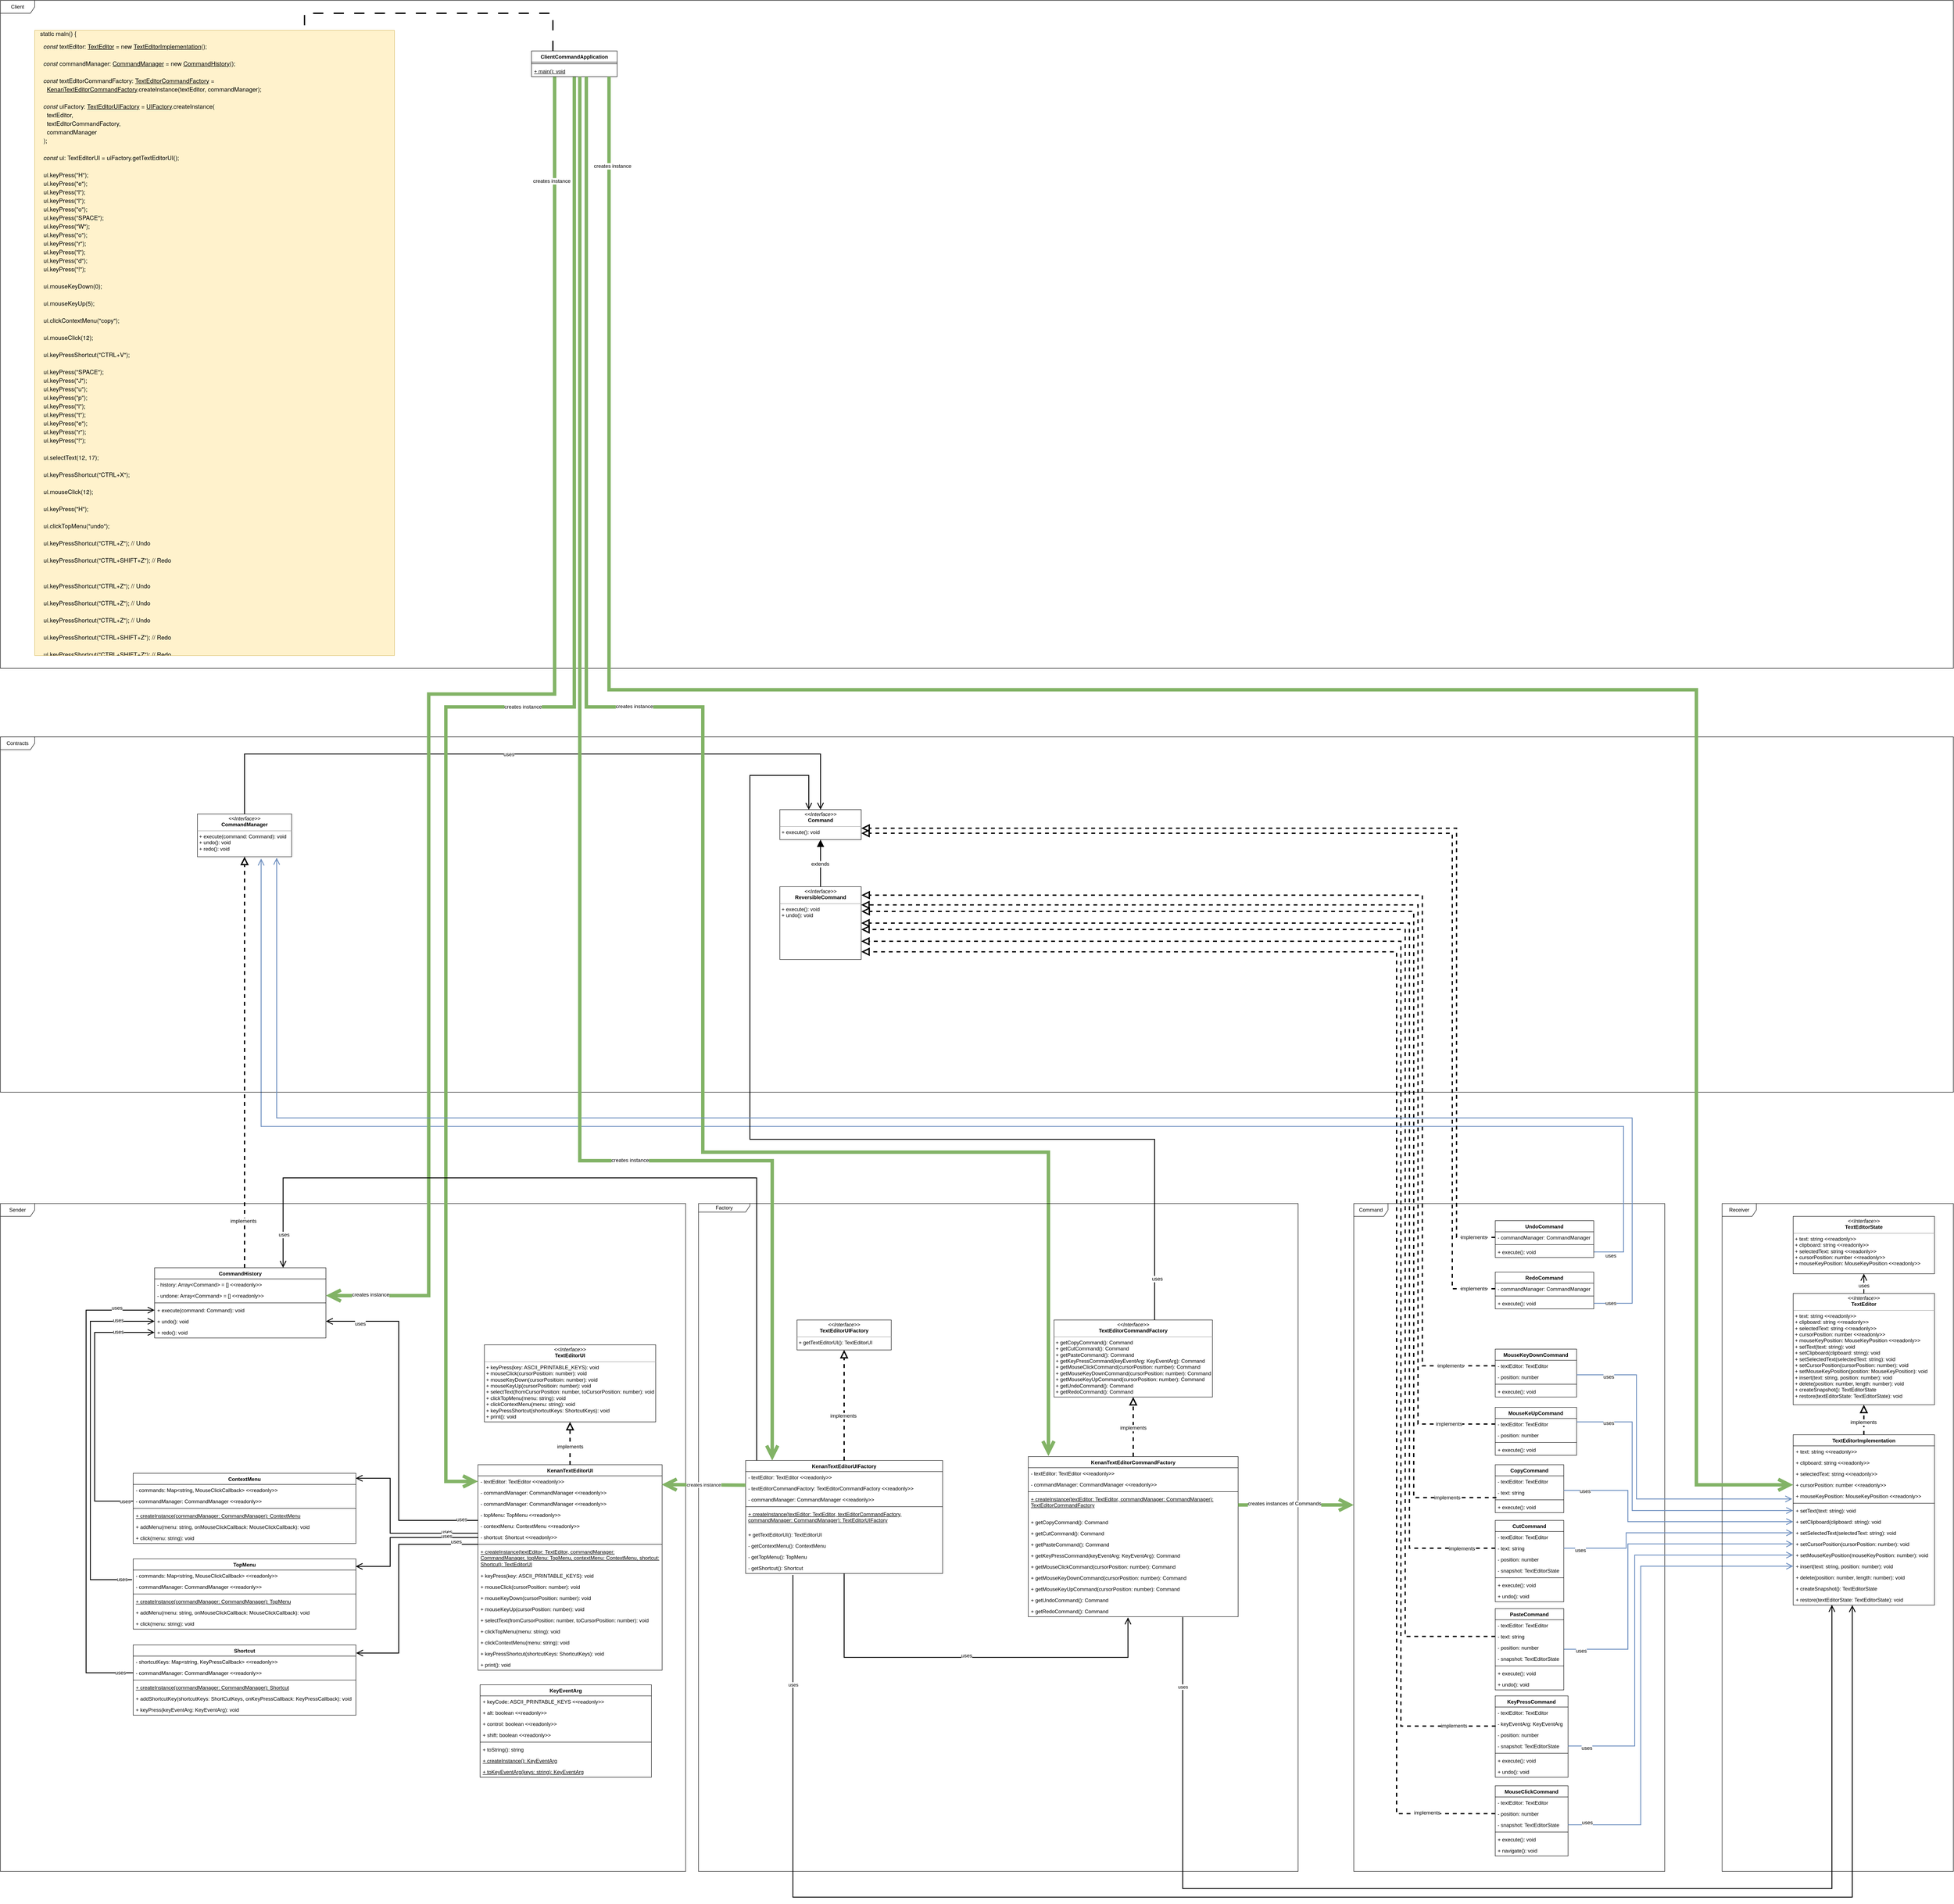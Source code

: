 <mxfile version="21.2.1" type="device">
  <diagram name="Page-1" id="Mg6uIxNEWxTWVBE9Of5B">
    <mxGraphModel dx="5140" dy="4968" grid="1" gridSize="10" guides="1" tooltips="1" connect="1" arrows="1" fold="1" page="0" pageScale="1" pageWidth="827" pageHeight="1169" math="0" shadow="0">
      <root>
        <mxCell id="0" />
        <mxCell id="1" parent="0" />
        <mxCell id="jpg9zM7pkjXlFc62qLX7-2" value="&lt;p style=&quot;margin:0px;margin-top:4px;text-align:center;&quot;&gt;&lt;i&gt;&amp;lt;&amp;lt;Interface&amp;gt;&amp;gt;&lt;/i&gt;&lt;br&gt;&lt;b&gt;Command&lt;/b&gt;&lt;/p&gt;&lt;hr size=&quot;1&quot;&gt;&lt;p style=&quot;margin:0px;margin-left:4px;&quot;&gt;&lt;/p&gt;&lt;p style=&quot;margin:0px;margin-left:4px;&quot;&gt;+ execute(): void&lt;br&gt;&lt;/p&gt;" style="verticalAlign=top;align=left;overflow=fill;fontSize=12;fontFamily=Helvetica;html=1;whiteSpace=wrap;" parent="1" vertex="1">
          <mxGeometry x="19.86" y="-880" width="190" height="70" as="geometry" />
        </mxCell>
        <mxCell id="jpg9zM7pkjXlFc62qLX7-3" value="Command" style="shape=umlFrame;whiteSpace=wrap;html=1;pointerEvents=0;width=80;height=30;" parent="1" vertex="1">
          <mxGeometry x="1360" y="40" width="726" height="1560" as="geometry" />
        </mxCell>
        <mxCell id="jpg9zM7pkjXlFc62qLX7-20" style="edgeStyle=orthogonalEdgeStyle;rounded=0;orthogonalLoop=1;jettySize=auto;html=1;fontFamily=Helvetica;fontSize=12;fontColor=default;dashed=1;strokeWidth=3;endArrow=block;endFill=0;endSize=12;exitX=0.017;exitY=0.958;exitDx=0;exitDy=0;exitPerimeter=0;entryX=1.003;entryY=0.34;entryDx=0;entryDy=0;entryPerimeter=0;" parent="1" source="jpg9zM7pkjXlFc62qLX7-8" target="jpg9zM7pkjXlFc62qLX7-28" edge="1">
          <mxGeometry relative="1" as="geometry">
            <mxPoint x="1688" y="585" as="sourcePoint" />
            <Array as="points">
              <mxPoint x="1500" y="727" />
              <mxPoint x="1500" y="-642" />
            </Array>
          </mxGeometry>
        </mxCell>
        <mxCell id="jpg9zM7pkjXlFc62qLX7-240" value="implements" style="edgeLabel;html=1;align=center;verticalAlign=middle;resizable=0;points=[];fontSize=12;fontFamily=Helvetica;fontColor=default;" parent="jpg9zM7pkjXlFc62qLX7-20" vertex="1" connectable="0">
          <mxGeometry x="-0.92" relative="1" as="geometry">
            <mxPoint x="-1" as="offset" />
          </mxGeometry>
        </mxCell>
        <mxCell id="jpg9zM7pkjXlFc62qLX7-4" value="CopyCommand" style="swimlane;fontStyle=1;align=center;verticalAlign=top;childLayout=stackLayout;horizontal=1;startSize=26;horizontalStack=0;resizeParent=1;resizeParentMax=0;resizeLast=0;collapsible=1;marginBottom=0;whiteSpace=wrap;html=1;" parent="1" vertex="1">
          <mxGeometry x="1690.33" y="650" width="160" height="112" as="geometry" />
        </mxCell>
        <mxCell id="jpg9zM7pkjXlFc62qLX7-5" value="- textEditor: TextEditor" style="text;strokeColor=none;fillColor=none;align=left;verticalAlign=top;spacingLeft=4;spacingRight=4;overflow=hidden;rotatable=0;points=[[0,0.5],[1,0.5]];portConstraint=eastwest;whiteSpace=wrap;html=1;" parent="jpg9zM7pkjXlFc62qLX7-4" vertex="1">
          <mxGeometry y="26" width="160" height="26" as="geometry" />
        </mxCell>
        <mxCell id="jpg9zM7pkjXlFc62qLX7-8" value="- text: string" style="text;strokeColor=none;fillColor=none;align=left;verticalAlign=top;spacingLeft=4;spacingRight=4;overflow=hidden;rotatable=0;points=[[0,0.5],[1,0.5]];portConstraint=eastwest;whiteSpace=wrap;html=1;" parent="jpg9zM7pkjXlFc62qLX7-4" vertex="1">
          <mxGeometry y="52" width="160" height="26" as="geometry" />
        </mxCell>
        <mxCell id="jpg9zM7pkjXlFc62qLX7-6" value="" style="line;strokeWidth=1;fillColor=none;align=left;verticalAlign=middle;spacingTop=-1;spacingLeft=3;spacingRight=3;rotatable=0;labelPosition=right;points=[];portConstraint=eastwest;strokeColor=inherit;" parent="jpg9zM7pkjXlFc62qLX7-4" vertex="1">
          <mxGeometry y="78" width="160" height="8" as="geometry" />
        </mxCell>
        <mxCell id="jpg9zM7pkjXlFc62qLX7-7" value="+ execute(): void" style="text;strokeColor=none;fillColor=none;align=left;verticalAlign=top;spacingLeft=4;spacingRight=4;overflow=hidden;rotatable=0;points=[[0,0.5],[1,0.5]];portConstraint=eastwest;whiteSpace=wrap;html=1;" parent="jpg9zM7pkjXlFc62qLX7-4" vertex="1">
          <mxGeometry y="86" width="160" height="26" as="geometry" />
        </mxCell>
        <mxCell id="jpg9zM7pkjXlFc62qLX7-30" style="edgeStyle=orthogonalEdgeStyle;rounded=0;orthogonalLoop=1;jettySize=auto;html=1;fontFamily=Helvetica;fontSize=12;fontColor=default;endArrow=block;endFill=0;dashed=1;strokeWidth=3;endSize=12;entryX=1;entryY=0.5;entryDx=0;entryDy=0;exitX=0;exitY=0.5;exitDx=0;exitDy=0;" parent="1" source="jpg9zM7pkjXlFc62qLX7-14" target="jpg9zM7pkjXlFc62qLX7-28" edge="1">
          <mxGeometry relative="1" as="geometry">
            <mxPoint x="230" y="-680" as="targetPoint" />
            <Array as="points">
              <mxPoint x="1490" y="845" />
              <mxPoint x="1490" y="-615" />
            </Array>
          </mxGeometry>
        </mxCell>
        <mxCell id="jpg9zM7pkjXlFc62qLX7-233" value="implements" style="edgeLabel;html=1;align=center;verticalAlign=middle;resizable=0;points=[];fontSize=12;fontFamily=Helvetica;fontColor=default;" parent="jpg9zM7pkjXlFc62qLX7-30" vertex="1" connectable="0">
          <mxGeometry x="-0.946" y="1" relative="1" as="geometry">
            <mxPoint x="1" as="offset" />
          </mxGeometry>
        </mxCell>
        <mxCell id="jpg9zM7pkjXlFc62qLX7-12" value="CutCommand" style="swimlane;fontStyle=1;align=center;verticalAlign=top;childLayout=stackLayout;horizontal=1;startSize=26;horizontalStack=0;resizeParent=1;resizeParentMax=0;resizeLast=0;collapsible=1;marginBottom=0;whiteSpace=wrap;html=1;" parent="1" vertex="1">
          <mxGeometry x="1690.33" y="780" width="160" height="190" as="geometry" />
        </mxCell>
        <mxCell id="jpg9zM7pkjXlFc62qLX7-13" value="- textEditor: TextEditor" style="text;strokeColor=none;fillColor=none;align=left;verticalAlign=top;spacingLeft=4;spacingRight=4;overflow=hidden;rotatable=0;points=[[0,0.5],[1,0.5]];portConstraint=eastwest;whiteSpace=wrap;html=1;" parent="jpg9zM7pkjXlFc62qLX7-12" vertex="1">
          <mxGeometry y="26" width="160" height="26" as="geometry" />
        </mxCell>
        <mxCell id="jpg9zM7pkjXlFc62qLX7-14" value="- text: string" style="text;strokeColor=none;fillColor=none;align=left;verticalAlign=top;spacingLeft=4;spacingRight=4;overflow=hidden;rotatable=0;points=[[0,0.5],[1,0.5]];portConstraint=eastwest;whiteSpace=wrap;html=1;" parent="jpg9zM7pkjXlFc62qLX7-12" vertex="1">
          <mxGeometry y="52" width="160" height="26" as="geometry" />
        </mxCell>
        <mxCell id="jpg9zM7pkjXlFc62qLX7-17" value="- position: number" style="text;strokeColor=none;fillColor=none;align=left;verticalAlign=top;spacingLeft=4;spacingRight=4;overflow=hidden;rotatable=0;points=[[0,0.5],[1,0.5]];portConstraint=eastwest;whiteSpace=wrap;html=1;" parent="jpg9zM7pkjXlFc62qLX7-12" vertex="1">
          <mxGeometry y="78" width="160" height="26" as="geometry" />
        </mxCell>
        <mxCell id="jpg9zM7pkjXlFc62qLX7-18" value="- snapshot: TextEditorState" style="text;strokeColor=none;fillColor=none;align=left;verticalAlign=top;spacingLeft=4;spacingRight=4;overflow=hidden;rotatable=0;points=[[0,0.5],[1,0.5]];portConstraint=eastwest;whiteSpace=wrap;html=1;" parent="jpg9zM7pkjXlFc62qLX7-12" vertex="1">
          <mxGeometry y="104" width="160" height="26" as="geometry" />
        </mxCell>
        <mxCell id="jpg9zM7pkjXlFc62qLX7-15" value="" style="line;strokeWidth=1;fillColor=none;align=left;verticalAlign=middle;spacingTop=-1;spacingLeft=3;spacingRight=3;rotatable=0;labelPosition=right;points=[];portConstraint=eastwest;strokeColor=inherit;" parent="jpg9zM7pkjXlFc62qLX7-12" vertex="1">
          <mxGeometry y="130" width="160" height="8" as="geometry" />
        </mxCell>
        <mxCell id="jpg9zM7pkjXlFc62qLX7-16" value="+ execute(): void" style="text;strokeColor=none;fillColor=none;align=left;verticalAlign=top;spacingLeft=4;spacingRight=4;overflow=hidden;rotatable=0;points=[[0,0.5],[1,0.5]];portConstraint=eastwest;whiteSpace=wrap;html=1;" parent="jpg9zM7pkjXlFc62qLX7-12" vertex="1">
          <mxGeometry y="138" width="160" height="26" as="geometry" />
        </mxCell>
        <mxCell id="jpg9zM7pkjXlFc62qLX7-61" value="+ undo(): void" style="text;strokeColor=none;fillColor=none;align=left;verticalAlign=top;spacingLeft=4;spacingRight=4;overflow=hidden;rotatable=0;points=[[0,0.5],[1,0.5]];portConstraint=eastwest;whiteSpace=wrap;html=1;" parent="jpg9zM7pkjXlFc62qLX7-12" vertex="1">
          <mxGeometry y="164" width="160" height="26" as="geometry" />
        </mxCell>
        <mxCell id="jpg9zM7pkjXlFc62qLX7-130" style="edgeStyle=orthogonalEdgeStyle;rounded=0;orthogonalLoop=1;jettySize=auto;html=1;entryX=0;entryY=0.5;entryDx=0;entryDy=0;fontFamily=Helvetica;fontSize=12;fontColor=default;strokeWidth=2;endArrow=open;endFill=0;endSize=12;fillColor=#dae8fc;strokeColor=#6c8ebf;" parent="1" source="jpg9zM7pkjXlFc62qLX7-21" target="jpg9zM7pkjXlFc62qLX7-116" edge="1">
          <mxGeometry relative="1" as="geometry">
            <Array as="points">
              <mxPoint x="2000" y="1081" />
              <mxPoint x="2000" y="835" />
            </Array>
          </mxGeometry>
        </mxCell>
        <mxCell id="jpg9zM7pkjXlFc62qLX7-137" value="uses" style="edgeLabel;html=1;align=center;verticalAlign=middle;resizable=0;points=[];fontSize=12;fontFamily=Helvetica;fontColor=default;" parent="jpg9zM7pkjXlFc62qLX7-130" vertex="1" connectable="0">
          <mxGeometry x="-0.894" y="-4" relative="1" as="geometry">
            <mxPoint x="-1" as="offset" />
          </mxGeometry>
        </mxCell>
        <mxCell id="jpg9zM7pkjXlFc62qLX7-21" value="PasteCommand" style="swimlane;fontStyle=1;align=center;verticalAlign=top;childLayout=stackLayout;horizontal=1;startSize=26;horizontalStack=0;resizeParent=1;resizeParentMax=0;resizeLast=0;collapsible=1;marginBottom=0;whiteSpace=wrap;html=1;" parent="1" vertex="1">
          <mxGeometry x="1690.33" y="986" width="160" height="190" as="geometry" />
        </mxCell>
        <mxCell id="jpg9zM7pkjXlFc62qLX7-22" value="- textEditor: TextEditor" style="text;strokeColor=none;fillColor=none;align=left;verticalAlign=top;spacingLeft=4;spacingRight=4;overflow=hidden;rotatable=0;points=[[0,0.5],[1,0.5]];portConstraint=eastwest;whiteSpace=wrap;html=1;" parent="jpg9zM7pkjXlFc62qLX7-21" vertex="1">
          <mxGeometry y="26" width="160" height="26" as="geometry" />
        </mxCell>
        <mxCell id="jpg9zM7pkjXlFc62qLX7-23" value="- text: string" style="text;strokeColor=none;fillColor=none;align=left;verticalAlign=top;spacingLeft=4;spacingRight=4;overflow=hidden;rotatable=0;points=[[0,0.5],[1,0.5]];portConstraint=eastwest;whiteSpace=wrap;html=1;" parent="jpg9zM7pkjXlFc62qLX7-21" vertex="1">
          <mxGeometry y="52" width="160" height="26" as="geometry" />
        </mxCell>
        <mxCell id="jpg9zM7pkjXlFc62qLX7-24" value="- position: number" style="text;strokeColor=none;fillColor=none;align=left;verticalAlign=top;spacingLeft=4;spacingRight=4;overflow=hidden;rotatable=0;points=[[0,0.5],[1,0.5]];portConstraint=eastwest;whiteSpace=wrap;html=1;" parent="jpg9zM7pkjXlFc62qLX7-21" vertex="1">
          <mxGeometry y="78" width="160" height="26" as="geometry" />
        </mxCell>
        <mxCell id="jpg9zM7pkjXlFc62qLX7-25" value="- snapshot: TextEditorState" style="text;strokeColor=none;fillColor=none;align=left;verticalAlign=top;spacingLeft=4;spacingRight=4;overflow=hidden;rotatable=0;points=[[0,0.5],[1,0.5]];portConstraint=eastwest;whiteSpace=wrap;html=1;" parent="jpg9zM7pkjXlFc62qLX7-21" vertex="1">
          <mxGeometry y="104" width="160" height="26" as="geometry" />
        </mxCell>
        <mxCell id="jpg9zM7pkjXlFc62qLX7-26" value="" style="line;strokeWidth=1;fillColor=none;align=left;verticalAlign=middle;spacingTop=-1;spacingLeft=3;spacingRight=3;rotatable=0;labelPosition=right;points=[];portConstraint=eastwest;strokeColor=inherit;" parent="jpg9zM7pkjXlFc62qLX7-21" vertex="1">
          <mxGeometry y="130" width="160" height="8" as="geometry" />
        </mxCell>
        <mxCell id="jpg9zM7pkjXlFc62qLX7-27" value="+ execute(): void" style="text;strokeColor=none;fillColor=none;align=left;verticalAlign=top;spacingLeft=4;spacingRight=4;overflow=hidden;rotatable=0;points=[[0,0.5],[1,0.5]];portConstraint=eastwest;whiteSpace=wrap;html=1;" parent="jpg9zM7pkjXlFc62qLX7-21" vertex="1">
          <mxGeometry y="138" width="160" height="26" as="geometry" />
        </mxCell>
        <mxCell id="jpg9zM7pkjXlFc62qLX7-62" value="+ undo(): void" style="text;strokeColor=none;fillColor=none;align=left;verticalAlign=top;spacingLeft=4;spacingRight=4;overflow=hidden;rotatable=0;points=[[0,0.5],[1,0.5]];portConstraint=eastwest;whiteSpace=wrap;html=1;" parent="jpg9zM7pkjXlFc62qLX7-21" vertex="1">
          <mxGeometry y="164" width="160" height="26" as="geometry" />
        </mxCell>
        <mxCell id="jpg9zM7pkjXlFc62qLX7-29" style="edgeStyle=orthogonalEdgeStyle;rounded=0;orthogonalLoop=1;jettySize=auto;html=1;entryX=0.5;entryY=1;entryDx=0;entryDy=0;fontFamily=Helvetica;fontSize=12;fontColor=default;endArrow=block;endFill=1;exitX=0.5;exitY=0;exitDx=0;exitDy=0;endSize=12;strokeWidth=2;" parent="1" source="jpg9zM7pkjXlFc62qLX7-28" target="jpg9zM7pkjXlFc62qLX7-2" edge="1">
          <mxGeometry relative="1" as="geometry">
            <Array as="points">
              <mxPoint x="115" y="-760" />
              <mxPoint x="115" y="-760" />
            </Array>
          </mxGeometry>
        </mxCell>
        <mxCell id="jpg9zM7pkjXlFc62qLX7-34" value="extends" style="edgeLabel;html=1;align=center;verticalAlign=middle;resizable=0;points=[];fontSize=12;fontFamily=Helvetica;fontColor=default;" parent="jpg9zM7pkjXlFc62qLX7-29" vertex="1" connectable="0">
          <mxGeometry x="-0.026" y="1" relative="1" as="geometry">
            <mxPoint as="offset" />
          </mxGeometry>
        </mxCell>
        <mxCell id="jpg9zM7pkjXlFc62qLX7-28" value="&lt;p style=&quot;margin:0px;margin-top:4px;text-align:center;&quot;&gt;&lt;i&gt;&amp;lt;&amp;lt;Interface&amp;gt;&amp;gt;&lt;/i&gt;&lt;br&gt;&lt;b&gt;ReversibleCommand&lt;/b&gt;&lt;/p&gt;&lt;hr size=&quot;1&quot;&gt;&lt;p style=&quot;margin:0px;margin-left:4px;&quot;&gt;&lt;/p&gt;&lt;p style=&quot;margin:0px;margin-left:4px;&quot;&gt;+ execute(): void&lt;br&gt;&lt;/p&gt;&lt;p style=&quot;margin:0px;margin-left:4px;&quot;&gt;+ undo(): void&lt;br&gt;&lt;/p&gt;" style="verticalAlign=top;align=left;overflow=fill;fontSize=12;fontFamily=Helvetica;html=1;whiteSpace=wrap;" parent="1" vertex="1">
          <mxGeometry x="19.86" y="-700" width="190" height="170" as="geometry" />
        </mxCell>
        <mxCell id="jpg9zM7pkjXlFc62qLX7-43" style="edgeStyle=orthogonalEdgeStyle;rounded=0;orthogonalLoop=1;jettySize=auto;html=1;entryX=1;entryY=0.75;entryDx=0;entryDy=0;fontFamily=Helvetica;fontSize=12;fontColor=default;dashed=1;strokeWidth=3;endArrow=block;endFill=0;endSize=12;exitX=0.006;exitY=-0.29;exitDx=0;exitDy=0;exitPerimeter=0;" parent="1" source="jpg9zM7pkjXlFc62qLX7-42" target="jpg9zM7pkjXlFc62qLX7-28" edge="1">
          <mxGeometry relative="1" as="geometry">
            <mxPoint x="1620" y="1210" as="sourcePoint" />
            <Array as="points">
              <mxPoint x="1470" y="1261" />
              <mxPoint x="1470" y="-572" />
            </Array>
          </mxGeometry>
        </mxCell>
        <mxCell id="jpg9zM7pkjXlFc62qLX7-232" value="implements" style="edgeLabel;html=1;align=center;verticalAlign=middle;resizable=0;points=[];fontSize=12;fontFamily=Helvetica;fontColor=default;" parent="jpg9zM7pkjXlFc62qLX7-43" vertex="1" connectable="0">
          <mxGeometry x="-0.941" y="-1" relative="1" as="geometry">
            <mxPoint as="offset" />
          </mxGeometry>
        </mxCell>
        <mxCell id="jpg9zM7pkjXlFc62qLX7-35" value="KeyPressCommand" style="swimlane;fontStyle=1;align=center;verticalAlign=top;childLayout=stackLayout;horizontal=1;startSize=26;horizontalStack=0;resizeParent=1;resizeParentMax=0;resizeLast=0;collapsible=1;marginBottom=0;whiteSpace=wrap;html=1;" parent="1" vertex="1">
          <mxGeometry x="1690.33" y="1190" width="170" height="190" as="geometry" />
        </mxCell>
        <mxCell id="jpg9zM7pkjXlFc62qLX7-36" value="- textEditor: TextEditor" style="text;strokeColor=none;fillColor=none;align=left;verticalAlign=top;spacingLeft=4;spacingRight=4;overflow=hidden;rotatable=0;points=[[0,0.5],[1,0.5]];portConstraint=eastwest;whiteSpace=wrap;html=1;" parent="jpg9zM7pkjXlFc62qLX7-35" vertex="1">
          <mxGeometry y="26" width="170" height="26" as="geometry" />
        </mxCell>
        <mxCell id="jpg9zM7pkjXlFc62qLX7-37" value="- keyEventArg: KeyEventArg" style="text;strokeColor=none;fillColor=none;align=left;verticalAlign=top;spacingLeft=4;spacingRight=4;overflow=hidden;rotatable=0;points=[[0,0.5],[1,0.5]];portConstraint=eastwest;whiteSpace=wrap;html=1;" parent="jpg9zM7pkjXlFc62qLX7-35" vertex="1">
          <mxGeometry y="52" width="170" height="26" as="geometry" />
        </mxCell>
        <mxCell id="jpg9zM7pkjXlFc62qLX7-42" value="- position: number" style="text;strokeColor=none;fillColor=none;align=left;verticalAlign=top;spacingLeft=4;spacingRight=4;overflow=hidden;rotatable=0;points=[[0,0.5],[1,0.5]];portConstraint=eastwest;whiteSpace=wrap;html=1;" parent="jpg9zM7pkjXlFc62qLX7-35" vertex="1">
          <mxGeometry y="78" width="170" height="26" as="geometry" />
        </mxCell>
        <mxCell id="jpg9zM7pkjXlFc62qLX7-39" value="- snapshot: TextEditorState" style="text;strokeColor=none;fillColor=none;align=left;verticalAlign=top;spacingLeft=4;spacingRight=4;overflow=hidden;rotatable=0;points=[[0,0.5],[1,0.5]];portConstraint=eastwest;whiteSpace=wrap;html=1;" parent="jpg9zM7pkjXlFc62qLX7-35" vertex="1">
          <mxGeometry y="104" width="170" height="26" as="geometry" />
        </mxCell>
        <mxCell id="jpg9zM7pkjXlFc62qLX7-40" value="" style="line;strokeWidth=1;fillColor=none;align=left;verticalAlign=middle;spacingTop=-1;spacingLeft=3;spacingRight=3;rotatable=0;labelPosition=right;points=[];portConstraint=eastwest;strokeColor=inherit;" parent="jpg9zM7pkjXlFc62qLX7-35" vertex="1">
          <mxGeometry y="130" width="170" height="8" as="geometry" />
        </mxCell>
        <mxCell id="jpg9zM7pkjXlFc62qLX7-41" value="+ execute(): void" style="text;strokeColor=none;fillColor=none;align=left;verticalAlign=top;spacingLeft=4;spacingRight=4;overflow=hidden;rotatable=0;points=[[0,0.5],[1,0.5]];portConstraint=eastwest;whiteSpace=wrap;html=1;" parent="jpg9zM7pkjXlFc62qLX7-35" vertex="1">
          <mxGeometry y="138" width="170" height="26" as="geometry" />
        </mxCell>
        <mxCell id="jpg9zM7pkjXlFc62qLX7-63" value="+ undo(): void" style="text;strokeColor=none;fillColor=none;align=left;verticalAlign=top;spacingLeft=4;spacingRight=4;overflow=hidden;rotatable=0;points=[[0,0.5],[1,0.5]];portConstraint=eastwest;whiteSpace=wrap;html=1;" parent="jpg9zM7pkjXlFc62qLX7-35" vertex="1">
          <mxGeometry y="164" width="170" height="26" as="geometry" />
        </mxCell>
        <mxCell id="jpg9zM7pkjXlFc62qLX7-53" value="MouseClickCommand" style="swimlane;fontStyle=1;align=center;verticalAlign=top;childLayout=stackLayout;horizontal=1;startSize=26;horizontalStack=0;resizeParent=1;resizeParentMax=0;resizeLast=0;collapsible=1;marginBottom=0;whiteSpace=wrap;html=1;" parent="1" vertex="1">
          <mxGeometry x="1690.33" y="1400" width="170" height="164" as="geometry" />
        </mxCell>
        <mxCell id="jpg9zM7pkjXlFc62qLX7-54" value="- textEditor: TextEditor" style="text;strokeColor=none;fillColor=none;align=left;verticalAlign=top;spacingLeft=4;spacingRight=4;overflow=hidden;rotatable=0;points=[[0,0.5],[1,0.5]];portConstraint=eastwest;whiteSpace=wrap;html=1;" parent="jpg9zM7pkjXlFc62qLX7-53" vertex="1">
          <mxGeometry y="26" width="170" height="26" as="geometry" />
        </mxCell>
        <mxCell id="jpg9zM7pkjXlFc62qLX7-56" value="- position: number" style="text;strokeColor=none;fillColor=none;align=left;verticalAlign=top;spacingLeft=4;spacingRight=4;overflow=hidden;rotatable=0;points=[[0,0.5],[1,0.5]];portConstraint=eastwest;whiteSpace=wrap;html=1;" parent="jpg9zM7pkjXlFc62qLX7-53" vertex="1">
          <mxGeometry y="52" width="170" height="26" as="geometry" />
        </mxCell>
        <mxCell id="jpg9zM7pkjXlFc62qLX7-57" value="- snapshot: TextEditorState" style="text;strokeColor=none;fillColor=none;align=left;verticalAlign=top;spacingLeft=4;spacingRight=4;overflow=hidden;rotatable=0;points=[[0,0.5],[1,0.5]];portConstraint=eastwest;whiteSpace=wrap;html=1;" parent="jpg9zM7pkjXlFc62qLX7-53" vertex="1">
          <mxGeometry y="78" width="170" height="26" as="geometry" />
        </mxCell>
        <mxCell id="jpg9zM7pkjXlFc62qLX7-58" value="" style="line;strokeWidth=1;fillColor=none;align=left;verticalAlign=middle;spacingTop=-1;spacingLeft=3;spacingRight=3;rotatable=0;labelPosition=right;points=[];portConstraint=eastwest;strokeColor=inherit;" parent="jpg9zM7pkjXlFc62qLX7-53" vertex="1">
          <mxGeometry y="104" width="170" height="8" as="geometry" />
        </mxCell>
        <mxCell id="jpg9zM7pkjXlFc62qLX7-59" value="+ execute(): void" style="text;strokeColor=none;fillColor=none;align=left;verticalAlign=top;spacingLeft=4;spacingRight=4;overflow=hidden;rotatable=0;points=[[0,0.5],[1,0.5]];portConstraint=eastwest;whiteSpace=wrap;html=1;" parent="jpg9zM7pkjXlFc62qLX7-53" vertex="1">
          <mxGeometry y="112" width="170" height="26" as="geometry" />
        </mxCell>
        <mxCell id="jpg9zM7pkjXlFc62qLX7-64" value="+ navigate(): void" style="text;strokeColor=none;fillColor=none;align=left;verticalAlign=top;spacingLeft=4;spacingRight=4;overflow=hidden;rotatable=0;points=[[0,0.5],[1,0.5]];portConstraint=eastwest;whiteSpace=wrap;html=1;" parent="jpg9zM7pkjXlFc62qLX7-53" vertex="1">
          <mxGeometry y="138" width="170" height="26" as="geometry" />
        </mxCell>
        <mxCell id="jpg9zM7pkjXlFc62qLX7-65" style="edgeStyle=orthogonalEdgeStyle;rounded=0;orthogonalLoop=1;jettySize=auto;html=1;entryX=1.001;entryY=0.894;entryDx=0;entryDy=0;fontFamily=Helvetica;fontSize=12;fontColor=default;endArrow=block;endFill=0;dashed=1;strokeWidth=3;exitX=0;exitY=0.5;exitDx=0;exitDy=0;endSize=12;entryPerimeter=0;" parent="1" source="jpg9zM7pkjXlFc62qLX7-56" target="jpg9zM7pkjXlFc62qLX7-28" edge="1">
          <mxGeometry relative="1" as="geometry">
            <Array as="points">
              <mxPoint x="1460" y="1465" />
              <mxPoint x="1460" y="-548" />
            </Array>
          </mxGeometry>
        </mxCell>
        <mxCell id="jpg9zM7pkjXlFc62qLX7-235" value="implements" style="edgeLabel;html=1;align=center;verticalAlign=middle;resizable=0;points=[];fontSize=12;fontFamily=Helvetica;fontColor=default;" parent="jpg9zM7pkjXlFc62qLX7-65" vertex="1" connectable="0">
          <mxGeometry x="-0.909" y="-2" relative="1" as="geometry">
            <mxPoint x="-1" as="offset" />
          </mxGeometry>
        </mxCell>
        <mxCell id="jpg9zM7pkjXlFc62qLX7-91" style="edgeStyle=orthogonalEdgeStyle;rounded=0;orthogonalLoop=1;jettySize=auto;html=1;entryX=1.003;entryY=0.116;entryDx=0;entryDy=0;fontFamily=Helvetica;fontSize=12;fontColor=default;dashed=1;strokeWidth=3;endArrow=block;endFill=0;endSize=12;exitX=0;exitY=0.5;exitDx=0;exitDy=0;entryPerimeter=0;" parent="1" source="jpg9zM7pkjXlFc62qLX7-67" target="jpg9zM7pkjXlFc62qLX7-28" edge="1">
          <mxGeometry relative="1" as="geometry">
            <Array as="points">
              <mxPoint x="1520" y="419" />
              <mxPoint x="1520" y="-680" />
            </Array>
          </mxGeometry>
        </mxCell>
        <mxCell id="jpg9zM7pkjXlFc62qLX7-236" value="implements" style="edgeLabel;html=1;align=center;verticalAlign=middle;resizable=0;points=[];fontSize=12;fontFamily=Helvetica;fontColor=default;" parent="jpg9zM7pkjXlFc62qLX7-91" vertex="1" connectable="0">
          <mxGeometry x="-0.907" y="-1" relative="1" as="geometry">
            <mxPoint x="15" y="1" as="offset" />
          </mxGeometry>
        </mxCell>
        <mxCell id="jpg9zM7pkjXlFc62qLX7-66" value="MouseKeyDownCommand" style="swimlane;fontStyle=1;align=center;verticalAlign=top;childLayout=stackLayout;horizontal=1;startSize=26;horizontalStack=0;resizeParent=1;resizeParentMax=0;resizeLast=0;collapsible=1;marginBottom=0;whiteSpace=wrap;html=1;" parent="1" vertex="1">
          <mxGeometry x="1690.33" y="380" width="190" height="112" as="geometry" />
        </mxCell>
        <mxCell id="jpg9zM7pkjXlFc62qLX7-67" value="- textEditor: TextEditor" style="text;strokeColor=none;fillColor=none;align=left;verticalAlign=top;spacingLeft=4;spacingRight=4;overflow=hidden;rotatable=0;points=[[0,0.5],[1,0.5]];portConstraint=eastwest;whiteSpace=wrap;html=1;" parent="jpg9zM7pkjXlFc62qLX7-66" vertex="1">
          <mxGeometry y="26" width="190" height="26" as="geometry" />
        </mxCell>
        <mxCell id="jpg9zM7pkjXlFc62qLX7-68" value="- position: number" style="text;strokeColor=none;fillColor=none;align=left;verticalAlign=top;spacingLeft=4;spacingRight=4;overflow=hidden;rotatable=0;points=[[0,0.5],[1,0.5]];portConstraint=eastwest;whiteSpace=wrap;html=1;" parent="jpg9zM7pkjXlFc62qLX7-66" vertex="1">
          <mxGeometry y="52" width="190" height="26" as="geometry" />
        </mxCell>
        <mxCell id="jpg9zM7pkjXlFc62qLX7-69" value="" style="line;strokeWidth=1;fillColor=none;align=left;verticalAlign=middle;spacingTop=-1;spacingLeft=3;spacingRight=3;rotatable=0;labelPosition=right;points=[];portConstraint=eastwest;strokeColor=inherit;" parent="jpg9zM7pkjXlFc62qLX7-66" vertex="1">
          <mxGeometry y="78" width="190" height="8" as="geometry" />
        </mxCell>
        <mxCell id="jpg9zM7pkjXlFc62qLX7-70" value="+ execute(): void" style="text;strokeColor=none;fillColor=none;align=left;verticalAlign=top;spacingLeft=4;spacingRight=4;overflow=hidden;rotatable=0;points=[[0,0.5],[1,0.5]];portConstraint=eastwest;whiteSpace=wrap;html=1;" parent="jpg9zM7pkjXlFc62qLX7-66" vertex="1">
          <mxGeometry y="86" width="190" height="26" as="geometry" />
        </mxCell>
        <mxCell id="jpg9zM7pkjXlFc62qLX7-92" style="edgeStyle=orthogonalEdgeStyle;rounded=0;orthogonalLoop=1;jettySize=auto;html=1;fontFamily=Helvetica;fontSize=12;fontColor=default;dashed=1;strokeWidth=3;endArrow=block;endFill=0;entryX=1;entryY=0.25;entryDx=0;entryDy=0;endSize=12;exitX=0;exitY=0.5;exitDx=0;exitDy=0;" parent="1" source="jpg9zM7pkjXlFc62qLX7-72" target="jpg9zM7pkjXlFc62qLX7-28" edge="1">
          <mxGeometry relative="1" as="geometry">
            <mxPoint x="210" y="-1340" as="targetPoint" />
            <Array as="points">
              <mxPoint x="1510" y="555" />
              <mxPoint x="1510" y="-657" />
            </Array>
          </mxGeometry>
        </mxCell>
        <mxCell id="jpg9zM7pkjXlFc62qLX7-237" value="implements" style="edgeLabel;html=1;align=center;verticalAlign=middle;resizable=0;points=[];fontSize=12;fontFamily=Helvetica;fontColor=default;" parent="jpg9zM7pkjXlFc62qLX7-92" vertex="1" connectable="0">
          <mxGeometry x="-0.92" relative="1" as="geometry">
            <mxPoint x="-1" as="offset" />
          </mxGeometry>
        </mxCell>
        <mxCell id="jpg9zM7pkjXlFc62qLX7-71" value="MouseKeUpCommand" style="swimlane;fontStyle=1;align=center;verticalAlign=top;childLayout=stackLayout;horizontal=1;startSize=26;horizontalStack=0;resizeParent=1;resizeParentMax=0;resizeLast=0;collapsible=1;marginBottom=0;whiteSpace=wrap;html=1;" parent="1" vertex="1">
          <mxGeometry x="1690.33" y="516" width="190" height="112" as="geometry" />
        </mxCell>
        <mxCell id="jpg9zM7pkjXlFc62qLX7-72" value="- textEditor: TextEditor" style="text;strokeColor=none;fillColor=none;align=left;verticalAlign=top;spacingLeft=4;spacingRight=4;overflow=hidden;rotatable=0;points=[[0,0.5],[1,0.5]];portConstraint=eastwest;whiteSpace=wrap;html=1;" parent="jpg9zM7pkjXlFc62qLX7-71" vertex="1">
          <mxGeometry y="26" width="190" height="26" as="geometry" />
        </mxCell>
        <mxCell id="jpg9zM7pkjXlFc62qLX7-73" value="- position: number" style="text;strokeColor=none;fillColor=none;align=left;verticalAlign=top;spacingLeft=4;spacingRight=4;overflow=hidden;rotatable=0;points=[[0,0.5],[1,0.5]];portConstraint=eastwest;whiteSpace=wrap;html=1;" parent="jpg9zM7pkjXlFc62qLX7-71" vertex="1">
          <mxGeometry y="52" width="190" height="26" as="geometry" />
        </mxCell>
        <mxCell id="jpg9zM7pkjXlFc62qLX7-74" value="" style="line;strokeWidth=1;fillColor=none;align=left;verticalAlign=middle;spacingTop=-1;spacingLeft=3;spacingRight=3;rotatable=0;labelPosition=right;points=[];portConstraint=eastwest;strokeColor=inherit;" parent="jpg9zM7pkjXlFc62qLX7-71" vertex="1">
          <mxGeometry y="78" width="190" height="8" as="geometry" />
        </mxCell>
        <mxCell id="jpg9zM7pkjXlFc62qLX7-75" value="+ execute(): void" style="text;strokeColor=none;fillColor=none;align=left;verticalAlign=top;spacingLeft=4;spacingRight=4;overflow=hidden;rotatable=0;points=[[0,0.5],[1,0.5]];portConstraint=eastwest;whiteSpace=wrap;html=1;" parent="jpg9zM7pkjXlFc62qLX7-71" vertex="1">
          <mxGeometry y="86" width="190" height="26" as="geometry" />
        </mxCell>
        <mxCell id="jpg9zM7pkjXlFc62qLX7-318" style="edgeStyle=orthogonalEdgeStyle;rounded=0;orthogonalLoop=1;jettySize=auto;html=1;fontFamily=Helvetica;fontSize=12;fontColor=default;endArrow=open;endFill=0;endSize=12;strokeWidth=2;exitX=1;exitY=0.5;exitDx=0;exitDy=0;fillColor=#dae8fc;strokeColor=#6c8ebf;entryX=0.676;entryY=1.042;entryDx=0;entryDy=0;entryPerimeter=0;" parent="1" source="jpg9zM7pkjXlFc62qLX7-86" target="jpg9zM7pkjXlFc62qLX7-204" edge="1">
          <mxGeometry relative="1" as="geometry">
            <mxPoint x="-1175" y="-770" as="targetPoint" />
            <Array as="points">
              <mxPoint x="1990" y="153" />
              <mxPoint x="1990" y="-140" />
              <mxPoint x="-1191" y="-140" />
            </Array>
          </mxGeometry>
        </mxCell>
        <mxCell id="jpg9zM7pkjXlFc62qLX7-348" value="uses" style="edgeLabel;html=1;align=center;verticalAlign=middle;resizable=0;points=[];fontSize=12;fontFamily=Helvetica;fontColor=default;" parent="jpg9zM7pkjXlFc62qLX7-318" vertex="1" connectable="0">
          <mxGeometry x="-0.943" y="1" relative="1" as="geometry">
            <mxPoint x="-29" y="58" as="offset" />
          </mxGeometry>
        </mxCell>
        <mxCell id="jpg9zM7pkjXlFc62qLX7-82" value="UndoCommand" style="swimlane;fontStyle=1;align=center;verticalAlign=top;childLayout=stackLayout;horizontal=1;startSize=26;horizontalStack=0;resizeParent=1;resizeParentMax=0;resizeLast=0;collapsible=1;marginBottom=0;whiteSpace=wrap;html=1;" parent="1" vertex="1">
          <mxGeometry x="1690.33" y="80" width="230" height="86" as="geometry" />
        </mxCell>
        <mxCell id="jpg9zM7pkjXlFc62qLX7-83" value="- commandManager: CommandManager" style="text;strokeColor=none;fillColor=none;align=left;verticalAlign=top;spacingLeft=4;spacingRight=4;overflow=hidden;rotatable=0;points=[[0,0.5],[1,0.5]];portConstraint=eastwest;whiteSpace=wrap;html=1;" parent="jpg9zM7pkjXlFc62qLX7-82" vertex="1">
          <mxGeometry y="26" width="230" height="26" as="geometry" />
        </mxCell>
        <mxCell id="jpg9zM7pkjXlFc62qLX7-85" value="" style="line;strokeWidth=1;fillColor=none;align=left;verticalAlign=middle;spacingTop=-1;spacingLeft=3;spacingRight=3;rotatable=0;labelPosition=right;points=[];portConstraint=eastwest;strokeColor=inherit;" parent="jpg9zM7pkjXlFc62qLX7-82" vertex="1">
          <mxGeometry y="52" width="230" height="8" as="geometry" />
        </mxCell>
        <mxCell id="jpg9zM7pkjXlFc62qLX7-86" value="+ execute(): void" style="text;strokeColor=none;fillColor=none;align=left;verticalAlign=top;spacingLeft=4;spacingRight=4;overflow=hidden;rotatable=0;points=[[0,0.5],[1,0.5]];portConstraint=eastwest;whiteSpace=wrap;html=1;" parent="jpg9zM7pkjXlFc62qLX7-82" vertex="1">
          <mxGeometry y="60" width="230" height="26" as="geometry" />
        </mxCell>
        <mxCell id="jpg9zM7pkjXlFc62qLX7-87" value="RedoCommand" style="swimlane;fontStyle=1;align=center;verticalAlign=top;childLayout=stackLayout;horizontal=1;startSize=26;horizontalStack=0;resizeParent=1;resizeParentMax=0;resizeLast=0;collapsible=1;marginBottom=0;whiteSpace=wrap;html=1;" parent="1" vertex="1">
          <mxGeometry x="1690.33" y="200" width="230" height="86" as="geometry" />
        </mxCell>
        <mxCell id="jpg9zM7pkjXlFc62qLX7-88" value="- commandManager: CommandManager" style="text;strokeColor=none;fillColor=none;align=left;verticalAlign=top;spacingLeft=4;spacingRight=4;overflow=hidden;rotatable=0;points=[[0,0.5],[1,0.5]];portConstraint=eastwest;whiteSpace=wrap;html=1;" parent="jpg9zM7pkjXlFc62qLX7-87" vertex="1">
          <mxGeometry y="26" width="230" height="26" as="geometry" />
        </mxCell>
        <mxCell id="jpg9zM7pkjXlFc62qLX7-89" value="" style="line;strokeWidth=1;fillColor=none;align=left;verticalAlign=middle;spacingTop=-1;spacingLeft=3;spacingRight=3;rotatable=0;labelPosition=right;points=[];portConstraint=eastwest;strokeColor=inherit;" parent="jpg9zM7pkjXlFc62qLX7-87" vertex="1">
          <mxGeometry y="52" width="230" height="8" as="geometry" />
        </mxCell>
        <mxCell id="jpg9zM7pkjXlFc62qLX7-90" value="+ execute(): void" style="text;strokeColor=none;fillColor=none;align=left;verticalAlign=top;spacingLeft=4;spacingRight=4;overflow=hidden;rotatable=0;points=[[0,0.5],[1,0.5]];portConstraint=eastwest;whiteSpace=wrap;html=1;" parent="jpg9zM7pkjXlFc62qLX7-87" vertex="1">
          <mxGeometry y="60" width="230" height="26" as="geometry" />
        </mxCell>
        <mxCell id="jpg9zM7pkjXlFc62qLX7-93" style="edgeStyle=orthogonalEdgeStyle;rounded=0;orthogonalLoop=1;jettySize=auto;html=1;entryX=1.002;entryY=0.62;entryDx=0;entryDy=0;entryPerimeter=0;fontFamily=Helvetica;fontSize=12;fontColor=default;dashed=1;strokeWidth=3;endArrow=block;endFill=0;endSize=12;exitX=0;exitY=0.5;exitDx=0;exitDy=0;" parent="1" source="jpg9zM7pkjXlFc62qLX7-83" target="jpg9zM7pkjXlFc62qLX7-2" edge="1">
          <mxGeometry relative="1" as="geometry">
            <mxPoint x="1640" y="369" as="sourcePoint" />
            <Array as="points">
              <mxPoint x="1600" y="119" />
              <mxPoint x="1600" y="-837" />
            </Array>
          </mxGeometry>
        </mxCell>
        <mxCell id="jpg9zM7pkjXlFc62qLX7-238" value="implements" style="edgeLabel;html=1;align=center;verticalAlign=middle;resizable=0;points=[];fontSize=12;fontFamily=Helvetica;fontColor=default;" parent="jpg9zM7pkjXlFc62qLX7-93" vertex="1" connectable="0">
          <mxGeometry x="-0.913" y="1" relative="1" as="geometry">
            <mxPoint x="41" y="15" as="offset" />
          </mxGeometry>
        </mxCell>
        <mxCell id="jpg9zM7pkjXlFc62qLX7-94" style="edgeStyle=orthogonalEdgeStyle;rounded=0;orthogonalLoop=1;jettySize=auto;html=1;entryX=1.001;entryY=0.788;entryDx=0;entryDy=0;fontFamily=Helvetica;fontSize=12;fontColor=default;dashed=1;strokeWidth=3;endArrow=block;endFill=0;entryPerimeter=0;endSize=12;exitX=0;exitY=0.5;exitDx=0;exitDy=0;" parent="1" source="jpg9zM7pkjXlFc62qLX7-88" target="jpg9zM7pkjXlFc62qLX7-2" edge="1">
          <mxGeometry relative="1" as="geometry">
            <Array as="points">
              <mxPoint x="1590" y="239" />
              <mxPoint x="1590" y="-825" />
            </Array>
          </mxGeometry>
        </mxCell>
        <mxCell id="jpg9zM7pkjXlFc62qLX7-239" value="implements" style="edgeLabel;html=1;align=center;verticalAlign=middle;resizable=0;points=[];fontSize=12;fontFamily=Helvetica;fontColor=default;" parent="jpg9zM7pkjXlFc62qLX7-94" vertex="1" connectable="0">
          <mxGeometry x="-0.917" y="-1" relative="1" as="geometry">
            <mxPoint x="49" y="5" as="offset" />
          </mxGeometry>
        </mxCell>
        <mxCell id="jpg9zM7pkjXlFc62qLX7-141" style="edgeStyle=orthogonalEdgeStyle;rounded=0;orthogonalLoop=1;jettySize=auto;html=1;entryX=0.5;entryY=1;entryDx=0;entryDy=0;fontFamily=Helvetica;fontSize=12;fontColor=default;strokeWidth=2;endArrow=open;endFill=0;endSize=12;" parent="1" source="jpg9zM7pkjXlFc62qLX7-105" target="jpg9zM7pkjXlFc62qLX7-106" edge="1">
          <mxGeometry relative="1" as="geometry" />
        </mxCell>
        <mxCell id="jpg9zM7pkjXlFc62qLX7-142" value="uses" style="edgeLabel;html=1;align=center;verticalAlign=middle;resizable=0;points=[];fontSize=12;fontFamily=Helvetica;fontColor=default;" parent="jpg9zM7pkjXlFc62qLX7-141" vertex="1" connectable="0">
          <mxGeometry x="-0.211" relative="1" as="geometry">
            <mxPoint as="offset" />
          </mxGeometry>
        </mxCell>
        <mxCell id="jpg9zM7pkjXlFc62qLX7-105" value="&lt;p style=&quot;margin:0px;margin-top:4px;text-align:center;&quot;&gt;&lt;i&gt;&amp;lt;&amp;lt;Interface&amp;gt;&amp;gt;&lt;/i&gt;&lt;br&gt;&lt;b&gt;TextEditor&lt;/b&gt;&lt;/p&gt;&lt;hr size=&quot;1&quot;&gt;&lt;p style=&quot;margin:0px;margin-left:4px;&quot;&gt;&lt;/p&gt;&lt;p style=&quot;margin:0px;margin-left:4px;&quot;&gt;+ text: string &amp;lt;&amp;lt;readonly&amp;gt;&amp;gt;&lt;br&gt;&lt;/p&gt;&lt;p style=&quot;margin:0px;margin-left:4px;&quot;&gt;+ clipboard: string &amp;lt;&amp;lt;readonly&amp;gt;&amp;gt;&lt;br&gt;&lt;/p&gt;&lt;p style=&quot;margin:0px;margin-left:4px;&quot;&gt;+ selectedText: string &amp;lt;&amp;lt;readonly&amp;gt;&amp;gt;&lt;br&gt;&lt;/p&gt;&lt;p style=&quot;margin:0px;margin-left:4px;&quot;&gt;+ cursorPosition: number &amp;lt;&amp;lt;readonly&amp;gt;&amp;gt;&lt;br&gt;&lt;/p&gt;&lt;p style=&quot;margin:0px;margin-left:4px;&quot;&gt;+ mouseKeyPosition: MouseKeyPosition &amp;lt;&amp;lt;readonly&amp;gt;&amp;gt;&lt;br&gt;&lt;/p&gt;&lt;p style=&quot;margin:0px;margin-left:4px;&quot;&gt;+ setText(text: string): void&lt;br&gt;&lt;/p&gt;&lt;p style=&quot;margin:0px;margin-left:4px;&quot;&gt;+ setClipboard(clipboard: string): void&lt;br&gt;&lt;/p&gt;&lt;p style=&quot;margin:0px;margin-left:4px;&quot;&gt;+ setSelectedText(selectedText: string): void&lt;br&gt;&lt;/p&gt;&lt;p style=&quot;margin:0px;margin-left:4px;&quot;&gt;+ setCursorPosition(cursorPosition: number): void&lt;br&gt;&lt;/p&gt;&lt;p style=&quot;margin:0px;margin-left:4px;&quot;&gt;+ setMouseKeyPosition(position: MouseKeyPosition): void&lt;br&gt;&lt;/p&gt;&lt;p style=&quot;margin:0px;margin-left:4px;&quot;&gt;+ insert(text: string, position: number): void&lt;br&gt;&lt;/p&gt;&lt;p style=&quot;margin:0px;margin-left:4px;&quot;&gt;+ delete(position: number, length: number): void&lt;br&gt;&lt;/p&gt;&lt;p style=&quot;margin:0px;margin-left:4px;&quot;&gt;+ createSnapshot(): TextEditorState&lt;br&gt;&lt;/p&gt;&lt;p style=&quot;margin:0px;margin-left:4px;&quot;&gt;+ restore(textEditorState: TextEditorState): void&lt;br&gt;&lt;/p&gt;" style="verticalAlign=top;align=left;overflow=fill;fontSize=12;fontFamily=Helvetica;html=1;whiteSpace=wrap;" parent="1" vertex="1">
          <mxGeometry x="2386" y="250" width="330" height="260" as="geometry" />
        </mxCell>
        <mxCell id="jpg9zM7pkjXlFc62qLX7-106" value="&lt;p style=&quot;margin:0px;margin-top:4px;text-align:center;&quot;&gt;&lt;i&gt;&amp;lt;&amp;lt;Interface&amp;gt;&amp;gt;&lt;/i&gt;&lt;br&gt;&lt;b&gt;TextEditorState&lt;/b&gt;&lt;/p&gt;&lt;hr size=&quot;1&quot;&gt;&lt;p style=&quot;margin:0px;margin-left:4px;&quot;&gt;&lt;/p&gt;&lt;p style=&quot;margin: 0px 0px 0px 4px;&quot;&gt;+ text: string &amp;lt;&amp;lt;readonly&amp;gt;&amp;gt;&lt;br&gt;&lt;/p&gt;&lt;p style=&quot;margin: 0px 0px 0px 4px;&quot;&gt;+ clipboard: string &amp;lt;&amp;lt;readonly&amp;gt;&amp;gt;&lt;br&gt;&lt;/p&gt;&lt;p style=&quot;margin: 0px 0px 0px 4px;&quot;&gt;+ selectedText: string &amp;lt;&amp;lt;readonly&amp;gt;&amp;gt;&lt;br&gt;&lt;/p&gt;&lt;p style=&quot;margin: 0px 0px 0px 4px;&quot;&gt;+ cursorPosition: number &amp;lt;&amp;lt;readonly&amp;gt;&amp;gt;&lt;br&gt;&lt;/p&gt;&lt;p style=&quot;margin: 0px 0px 0px 4px;&quot;&gt;+ mouseKeyPosition: MouseKeyPosition &amp;lt;&amp;lt;readonly&amp;gt;&amp;gt;&lt;/p&gt;" style="verticalAlign=top;align=left;overflow=fill;fontSize=12;fontFamily=Helvetica;html=1;whiteSpace=wrap;" parent="1" vertex="1">
          <mxGeometry x="2386" y="70" width="330" height="134" as="geometry" />
        </mxCell>
        <mxCell id="jpg9zM7pkjXlFc62qLX7-124" style="edgeStyle=orthogonalEdgeStyle;rounded=0;orthogonalLoop=1;jettySize=auto;html=1;entryX=0.5;entryY=1;entryDx=0;entryDy=0;fontFamily=Helvetica;fontSize=12;fontColor=default;dashed=1;strokeWidth=3;endArrow=block;endFill=0;endSize=12;" parent="1" source="jpg9zM7pkjXlFc62qLX7-107" target="jpg9zM7pkjXlFc62qLX7-105" edge="1">
          <mxGeometry relative="1" as="geometry" />
        </mxCell>
        <mxCell id="jpg9zM7pkjXlFc62qLX7-125" value="implements" style="edgeLabel;html=1;align=center;verticalAlign=middle;resizable=0;points=[];fontSize=12;fontFamily=Helvetica;fontColor=default;" parent="jpg9zM7pkjXlFc62qLX7-124" vertex="1" connectable="0">
          <mxGeometry x="-0.169" y="1" relative="1" as="geometry">
            <mxPoint as="offset" />
          </mxGeometry>
        </mxCell>
        <mxCell id="jpg9zM7pkjXlFc62qLX7-107" value="TextEditorImplementation" style="swimlane;fontStyle=1;align=center;verticalAlign=top;childLayout=stackLayout;horizontal=1;startSize=26;horizontalStack=0;resizeParent=1;resizeParentMax=0;resizeLast=0;collapsible=1;marginBottom=0;whiteSpace=wrap;html=1;" parent="1" vertex="1">
          <mxGeometry x="2386" y="580" width="330" height="398" as="geometry" />
        </mxCell>
        <mxCell id="jpg9zM7pkjXlFc62qLX7-108" value="+ text: string &amp;lt;&amp;lt;readonly&amp;gt;&amp;gt;" style="text;strokeColor=none;fillColor=none;align=left;verticalAlign=top;spacingLeft=4;spacingRight=4;overflow=hidden;rotatable=0;points=[[0,0.5],[1,0.5]];portConstraint=eastwest;whiteSpace=wrap;html=1;" parent="jpg9zM7pkjXlFc62qLX7-107" vertex="1">
          <mxGeometry y="26" width="330" height="26" as="geometry" />
        </mxCell>
        <mxCell id="jpg9zM7pkjXlFc62qLX7-109" value="+ clipboard: string &amp;lt;&amp;lt;readonly&amp;gt;&amp;gt;" style="text;strokeColor=none;fillColor=none;align=left;verticalAlign=top;spacingLeft=4;spacingRight=4;overflow=hidden;rotatable=0;points=[[0,0.5],[1,0.5]];portConstraint=eastwest;whiteSpace=wrap;html=1;" parent="jpg9zM7pkjXlFc62qLX7-107" vertex="1">
          <mxGeometry y="52" width="330" height="26" as="geometry" />
        </mxCell>
        <mxCell id="jpg9zM7pkjXlFc62qLX7-112" value="+ selectedText: string &amp;lt;&amp;lt;readonly&amp;gt;&amp;gt;" style="text;strokeColor=none;fillColor=none;align=left;verticalAlign=top;spacingLeft=4;spacingRight=4;overflow=hidden;rotatable=0;points=[[0,0.5],[1,0.5]];portConstraint=eastwest;whiteSpace=wrap;html=1;" parent="jpg9zM7pkjXlFc62qLX7-107" vertex="1">
          <mxGeometry y="78" width="330" height="26" as="geometry" />
        </mxCell>
        <mxCell id="jpg9zM7pkjXlFc62qLX7-113" value="+ cursorPosition: number &amp;lt;&amp;lt;readonly&amp;gt;&amp;gt;" style="text;strokeColor=none;fillColor=none;align=left;verticalAlign=top;spacingLeft=4;spacingRight=4;overflow=hidden;rotatable=0;points=[[0,0.5],[1,0.5]];portConstraint=eastwest;whiteSpace=wrap;html=1;" parent="jpg9zM7pkjXlFc62qLX7-107" vertex="1">
          <mxGeometry y="104" width="330" height="26" as="geometry" />
        </mxCell>
        <mxCell id="jpg9zM7pkjXlFc62qLX7-114" value="+ mouseKeyPosition: MouseKeyPosition &amp;lt;&amp;lt;readonly&amp;gt;&amp;gt;" style="text;strokeColor=none;fillColor=none;align=left;verticalAlign=top;spacingLeft=4;spacingRight=4;overflow=hidden;rotatable=0;points=[[0,0.5],[1,0.5]];portConstraint=eastwest;whiteSpace=wrap;html=1;" parent="jpg9zM7pkjXlFc62qLX7-107" vertex="1">
          <mxGeometry y="130" width="330" height="26" as="geometry" />
        </mxCell>
        <mxCell id="jpg9zM7pkjXlFc62qLX7-110" value="" style="line;strokeWidth=1;fillColor=none;align=left;verticalAlign=middle;spacingTop=-1;spacingLeft=3;spacingRight=3;rotatable=0;labelPosition=right;points=[];portConstraint=eastwest;strokeColor=inherit;" parent="jpg9zM7pkjXlFc62qLX7-107" vertex="1">
          <mxGeometry y="156" width="330" height="8" as="geometry" />
        </mxCell>
        <mxCell id="jpg9zM7pkjXlFc62qLX7-111" value="+ setText(text: string): void" style="text;strokeColor=none;fillColor=none;align=left;verticalAlign=top;spacingLeft=4;spacingRight=4;overflow=hidden;rotatable=0;points=[[0,0.5],[1,0.5]];portConstraint=eastwest;whiteSpace=wrap;html=1;" parent="jpg9zM7pkjXlFc62qLX7-107" vertex="1">
          <mxGeometry y="164" width="330" height="26" as="geometry" />
        </mxCell>
        <mxCell id="jpg9zM7pkjXlFc62qLX7-115" value="+ setClipboard(clipboard: string): void" style="text;strokeColor=none;fillColor=none;align=left;verticalAlign=top;spacingLeft=4;spacingRight=4;overflow=hidden;rotatable=0;points=[[0,0.5],[1,0.5]];portConstraint=eastwest;whiteSpace=wrap;html=1;" parent="jpg9zM7pkjXlFc62qLX7-107" vertex="1">
          <mxGeometry y="190" width="330" height="26" as="geometry" />
        </mxCell>
        <mxCell id="jpg9zM7pkjXlFc62qLX7-118" value="+ setSelectedText(selectedText: string): void" style="text;strokeColor=none;fillColor=none;align=left;verticalAlign=top;spacingLeft=4;spacingRight=4;overflow=hidden;rotatable=0;points=[[0,0.5],[1,0.5]];portConstraint=eastwest;whiteSpace=wrap;html=1;" parent="jpg9zM7pkjXlFc62qLX7-107" vertex="1">
          <mxGeometry y="216" width="330" height="26" as="geometry" />
        </mxCell>
        <mxCell id="jpg9zM7pkjXlFc62qLX7-116" value="+ setCursorPosition(cursorPosition: number): void" style="text;strokeColor=none;fillColor=none;align=left;verticalAlign=top;spacingLeft=4;spacingRight=4;overflow=hidden;rotatable=0;points=[[0,0.5],[1,0.5]];portConstraint=eastwest;whiteSpace=wrap;html=1;" parent="jpg9zM7pkjXlFc62qLX7-107" vertex="1">
          <mxGeometry y="242" width="330" height="26" as="geometry" />
        </mxCell>
        <mxCell id="jpg9zM7pkjXlFc62qLX7-117" value="+ setMouseKeyPosition(mouseKeyPosition: number): void" style="text;strokeColor=none;fillColor=none;align=left;verticalAlign=top;spacingLeft=4;spacingRight=4;overflow=hidden;rotatable=0;points=[[0,0.5],[1,0.5]];portConstraint=eastwest;whiteSpace=wrap;html=1;" parent="jpg9zM7pkjXlFc62qLX7-107" vertex="1">
          <mxGeometry y="268" width="330" height="26" as="geometry" />
        </mxCell>
        <mxCell id="jpg9zM7pkjXlFc62qLX7-119" value="+ insert(text: string, position: number): void" style="text;strokeColor=none;fillColor=none;align=left;verticalAlign=top;spacingLeft=4;spacingRight=4;overflow=hidden;rotatable=0;points=[[0,0.5],[1,0.5]];portConstraint=eastwest;whiteSpace=wrap;html=1;" parent="jpg9zM7pkjXlFc62qLX7-107" vertex="1">
          <mxGeometry y="294" width="330" height="26" as="geometry" />
        </mxCell>
        <mxCell id="jpg9zM7pkjXlFc62qLX7-120" value="+ delete(position: number, length: number): void" style="text;strokeColor=none;fillColor=none;align=left;verticalAlign=top;spacingLeft=4;spacingRight=4;overflow=hidden;rotatable=0;points=[[0,0.5],[1,0.5]];portConstraint=eastwest;whiteSpace=wrap;html=1;" parent="jpg9zM7pkjXlFc62qLX7-107" vertex="1">
          <mxGeometry y="320" width="330" height="26" as="geometry" />
        </mxCell>
        <mxCell id="jpg9zM7pkjXlFc62qLX7-121" value="+ createSnapshot(): TextEditorState" style="text;strokeColor=none;fillColor=none;align=left;verticalAlign=top;spacingLeft=4;spacingRight=4;overflow=hidden;rotatable=0;points=[[0,0.5],[1,0.5]];portConstraint=eastwest;whiteSpace=wrap;html=1;" parent="jpg9zM7pkjXlFc62qLX7-107" vertex="1">
          <mxGeometry y="346" width="330" height="26" as="geometry" />
        </mxCell>
        <mxCell id="jpg9zM7pkjXlFc62qLX7-122" value="+ restore(textEditorState: TextEditorState): void" style="text;strokeColor=none;fillColor=none;align=left;verticalAlign=top;spacingLeft=4;spacingRight=4;overflow=hidden;rotatable=0;points=[[0,0.5],[1,0.5]];portConstraint=eastwest;whiteSpace=wrap;html=1;" parent="jpg9zM7pkjXlFc62qLX7-107" vertex="1">
          <mxGeometry y="372" width="330" height="26" as="geometry" />
        </mxCell>
        <mxCell id="jpg9zM7pkjXlFc62qLX7-126" style="edgeStyle=orthogonalEdgeStyle;rounded=0;orthogonalLoop=1;jettySize=auto;html=1;fontFamily=Helvetica;fontSize=12;fontColor=default;strokeWidth=2;endArrow=open;endFill=0;endSize=12;fillColor=#dae8fc;strokeColor=#6c8ebf;entryX=-0.007;entryY=0.734;entryDx=0;entryDy=0;entryPerimeter=0;" parent="1" source="jpg9zM7pkjXlFc62qLX7-68" edge="1" target="jpg9zM7pkjXlFc62qLX7-114">
          <mxGeometry relative="1" as="geometry">
            <mxPoint x="2386" y="310" as="targetPoint" />
            <Array as="points">
              <mxPoint x="2020" y="440" />
              <mxPoint x="2020" y="730" />
              <mxPoint x="2384" y="730" />
            </Array>
          </mxGeometry>
        </mxCell>
        <mxCell id="jpg9zM7pkjXlFc62qLX7-133" value="uses" style="edgeLabel;html=1;align=center;verticalAlign=middle;resizable=0;points=[];fontSize=12;fontFamily=Helvetica;fontColor=default;" parent="jpg9zM7pkjXlFc62qLX7-126" vertex="1" connectable="0">
          <mxGeometry x="-0.811" y="-5" relative="1" as="geometry">
            <mxPoint x="-1" as="offset" />
          </mxGeometry>
        </mxCell>
        <mxCell id="jpg9zM7pkjXlFc62qLX7-127" style="edgeStyle=orthogonalEdgeStyle;rounded=0;orthogonalLoop=1;jettySize=auto;html=1;entryX=0;entryY=0.5;entryDx=0;entryDy=0;fontFamily=Helvetica;fontSize=12;fontColor=default;strokeWidth=2;endArrow=open;endFill=0;endSize=12;fillColor=#dae8fc;strokeColor=#6c8ebf;" parent="1" source="jpg9zM7pkjXlFc62qLX7-72" target="jpg9zM7pkjXlFc62qLX7-111" edge="1">
          <mxGeometry relative="1" as="geometry">
            <Array as="points">
              <mxPoint x="2010" y="550" />
              <mxPoint x="2010" y="757" />
            </Array>
          </mxGeometry>
        </mxCell>
        <mxCell id="jpg9zM7pkjXlFc62qLX7-134" value="uses" style="edgeLabel;html=1;align=center;verticalAlign=middle;resizable=0;points=[];fontSize=12;fontFamily=Helvetica;fontColor=default;" parent="jpg9zM7pkjXlFc62qLX7-127" vertex="1" connectable="0">
          <mxGeometry x="-0.794" y="2" relative="1" as="geometry">
            <mxPoint x="1" y="5" as="offset" />
          </mxGeometry>
        </mxCell>
        <mxCell id="jpg9zM7pkjXlFc62qLX7-128" style="edgeStyle=orthogonalEdgeStyle;rounded=0;orthogonalLoop=1;jettySize=auto;html=1;entryX=0;entryY=0.5;entryDx=0;entryDy=0;fontFamily=Helvetica;fontSize=12;fontColor=default;strokeWidth=2;endArrow=open;endFill=0;endSize=12;fillColor=#dae8fc;strokeColor=#6c8ebf;" parent="1" source="jpg9zM7pkjXlFc62qLX7-8" target="jpg9zM7pkjXlFc62qLX7-115" edge="1">
          <mxGeometry relative="1" as="geometry">
            <Array as="points">
              <mxPoint x="2000" y="710" />
              <mxPoint x="2000" y="783" />
            </Array>
          </mxGeometry>
        </mxCell>
        <mxCell id="jpg9zM7pkjXlFc62qLX7-135" value="uses" style="edgeLabel;html=1;align=center;verticalAlign=middle;resizable=0;points=[];fontSize=12;fontFamily=Helvetica;fontColor=default;" parent="jpg9zM7pkjXlFc62qLX7-128" vertex="1" connectable="0">
          <mxGeometry x="-0.841" y="-2" relative="1" as="geometry">
            <mxPoint x="1" as="offset" />
          </mxGeometry>
        </mxCell>
        <mxCell id="jpg9zM7pkjXlFc62qLX7-129" style="edgeStyle=orthogonalEdgeStyle;rounded=0;orthogonalLoop=1;jettySize=auto;html=1;entryX=0;entryY=0.5;entryDx=0;entryDy=0;fontFamily=Helvetica;fontSize=12;fontColor=default;strokeWidth=2;endArrow=open;endFill=0;endSize=12;fillColor=#dae8fc;strokeColor=#6c8ebf;" parent="1" source="jpg9zM7pkjXlFc62qLX7-14" target="jpg9zM7pkjXlFc62qLX7-118" edge="1">
          <mxGeometry relative="1" as="geometry">
            <Array as="points">
              <mxPoint x="1996" y="845" />
              <mxPoint x="1996" y="809" />
            </Array>
          </mxGeometry>
        </mxCell>
        <mxCell id="jpg9zM7pkjXlFc62qLX7-136" value="uses" style="edgeLabel;html=1;align=center;verticalAlign=middle;resizable=0;points=[];fontSize=12;fontFamily=Helvetica;fontColor=default;" parent="jpg9zM7pkjXlFc62qLX7-129" vertex="1" connectable="0">
          <mxGeometry x="-0.861" y="-5" relative="1" as="geometry">
            <mxPoint x="-1" as="offset" />
          </mxGeometry>
        </mxCell>
        <mxCell id="jpg9zM7pkjXlFc62qLX7-131" style="edgeStyle=orthogonalEdgeStyle;rounded=0;orthogonalLoop=1;jettySize=auto;html=1;fontFamily=Helvetica;fontSize=12;fontColor=default;strokeWidth=2;endArrow=open;endFill=0;endSize=12;fillColor=#dae8fc;strokeColor=#6c8ebf;entryX=0;entryY=0.5;entryDx=0;entryDy=0;" parent="1" source="jpg9zM7pkjXlFc62qLX7-39" edge="1" target="jpg9zM7pkjXlFc62qLX7-117">
          <mxGeometry relative="1" as="geometry">
            <mxPoint x="2386" y="450" as="targetPoint" />
            <Array as="points">
              <mxPoint x="2016" y="1307" />
              <mxPoint x="2016" y="861" />
            </Array>
          </mxGeometry>
        </mxCell>
        <mxCell id="jpg9zM7pkjXlFc62qLX7-138" value="uses" style="edgeLabel;html=1;align=center;verticalAlign=middle;resizable=0;points=[];fontSize=12;fontFamily=Helvetica;fontColor=default;" parent="jpg9zM7pkjXlFc62qLX7-131" vertex="1" connectable="0">
          <mxGeometry x="-0.913" y="-5" relative="1" as="geometry">
            <mxPoint x="1" as="offset" />
          </mxGeometry>
        </mxCell>
        <mxCell id="jpg9zM7pkjXlFc62qLX7-132" style="edgeStyle=orthogonalEdgeStyle;rounded=0;orthogonalLoop=1;jettySize=auto;html=1;entryX=0;entryY=0.5;entryDx=0;entryDy=0;fontFamily=Helvetica;fontSize=12;fontColor=default;strokeWidth=2;endArrow=open;endFill=0;endSize=12;fillColor=#dae8fc;strokeColor=#6c8ebf;" parent="1" source="jpg9zM7pkjXlFc62qLX7-57" target="jpg9zM7pkjXlFc62qLX7-119" edge="1">
          <mxGeometry relative="1" as="geometry">
            <Array as="points">
              <mxPoint x="2030" y="1491" />
              <mxPoint x="2030" y="887" />
            </Array>
          </mxGeometry>
        </mxCell>
        <mxCell id="jpg9zM7pkjXlFc62qLX7-139" value="uses" style="edgeLabel;html=1;align=center;verticalAlign=middle;resizable=0;points=[];fontSize=12;fontFamily=Helvetica;fontColor=default;" parent="jpg9zM7pkjXlFc62qLX7-132" vertex="1" connectable="0">
          <mxGeometry x="-0.923" y="5" relative="1" as="geometry">
            <mxPoint x="1" as="offset" />
          </mxGeometry>
        </mxCell>
        <mxCell id="jpg9zM7pkjXlFc62qLX7-143" value="Receiver" style="shape=umlFrame;whiteSpace=wrap;html=1;pointerEvents=0;width=80;height=30;" parent="1" vertex="1">
          <mxGeometry x="2220" y="40" width="540" height="1560" as="geometry" />
        </mxCell>
        <mxCell id="jpg9zM7pkjXlFc62qLX7-144" value="Sender" style="shape=umlFrame;whiteSpace=wrap;html=1;pointerEvents=0;width=80;height=30;" parent="1" vertex="1">
          <mxGeometry x="-1800" y="40" width="1600" height="1560" as="geometry" />
        </mxCell>
        <mxCell id="jpg9zM7pkjXlFc62qLX7-145" value="KeyEventArg" style="swimlane;fontStyle=1;align=center;verticalAlign=top;childLayout=stackLayout;horizontal=1;startSize=26;horizontalStack=0;resizeParent=1;resizeParentMax=0;resizeLast=0;collapsible=1;marginBottom=0;whiteSpace=wrap;html=1;" parent="1" vertex="1">
          <mxGeometry x="-680" y="1164" width="400" height="216" as="geometry" />
        </mxCell>
        <mxCell id="jpg9zM7pkjXlFc62qLX7-146" value="+ keyCode: ASCII_PRINTABLE_KEYS &amp;lt;&amp;lt;readonly&amp;gt;&amp;gt;" style="text;strokeColor=none;fillColor=none;align=left;verticalAlign=top;spacingLeft=4;spacingRight=4;overflow=hidden;rotatable=0;points=[[0,0.5],[1,0.5]];portConstraint=eastwest;whiteSpace=wrap;html=1;" parent="jpg9zM7pkjXlFc62qLX7-145" vertex="1">
          <mxGeometry y="26" width="400" height="26" as="geometry" />
        </mxCell>
        <mxCell id="jpg9zM7pkjXlFc62qLX7-147" value="+ alt: boolean &amp;lt;&amp;lt;readonly&amp;gt;&amp;gt;" style="text;strokeColor=none;fillColor=none;align=left;verticalAlign=top;spacingLeft=4;spacingRight=4;overflow=hidden;rotatable=0;points=[[0,0.5],[1,0.5]];portConstraint=eastwest;whiteSpace=wrap;html=1;" parent="jpg9zM7pkjXlFc62qLX7-145" vertex="1">
          <mxGeometry y="52" width="400" height="26" as="geometry" />
        </mxCell>
        <mxCell id="jpg9zM7pkjXlFc62qLX7-150" value="+ control: boolean &amp;lt;&amp;lt;readonly&amp;gt;&amp;gt;" style="text;strokeColor=none;fillColor=none;align=left;verticalAlign=top;spacingLeft=4;spacingRight=4;overflow=hidden;rotatable=0;points=[[0,0.5],[1,0.5]];portConstraint=eastwest;whiteSpace=wrap;html=1;" parent="jpg9zM7pkjXlFc62qLX7-145" vertex="1">
          <mxGeometry y="78" width="400" height="26" as="geometry" />
        </mxCell>
        <mxCell id="jpg9zM7pkjXlFc62qLX7-151" value="+ shift: boolean &amp;lt;&amp;lt;readonly&amp;gt;&amp;gt;" style="text;strokeColor=none;fillColor=none;align=left;verticalAlign=top;spacingLeft=4;spacingRight=4;overflow=hidden;rotatable=0;points=[[0,0.5],[1,0.5]];portConstraint=eastwest;whiteSpace=wrap;html=1;" parent="jpg9zM7pkjXlFc62qLX7-145" vertex="1">
          <mxGeometry y="104" width="400" height="26" as="geometry" />
        </mxCell>
        <mxCell id="jpg9zM7pkjXlFc62qLX7-148" value="" style="line;strokeWidth=1;fillColor=none;align=left;verticalAlign=middle;spacingTop=-1;spacingLeft=3;spacingRight=3;rotatable=0;labelPosition=right;points=[];portConstraint=eastwest;strokeColor=inherit;" parent="jpg9zM7pkjXlFc62qLX7-145" vertex="1">
          <mxGeometry y="130" width="400" height="8" as="geometry" />
        </mxCell>
        <mxCell id="jpg9zM7pkjXlFc62qLX7-149" value="+ toString(): string" style="text;strokeColor=none;fillColor=none;align=left;verticalAlign=top;spacingLeft=4;spacingRight=4;overflow=hidden;rotatable=0;points=[[0,0.5],[1,0.5]];portConstraint=eastwest;whiteSpace=wrap;html=1;" parent="jpg9zM7pkjXlFc62qLX7-145" vertex="1">
          <mxGeometry y="138" width="400" height="26" as="geometry" />
        </mxCell>
        <mxCell id="jpg9zM7pkjXlFc62qLX7-152" value="&lt;u&gt;+ createInstance(): KeyEventArg&lt;/u&gt;" style="text;strokeColor=none;fillColor=none;align=left;verticalAlign=top;spacingLeft=4;spacingRight=4;overflow=hidden;rotatable=0;points=[[0,0.5],[1,0.5]];portConstraint=eastwest;whiteSpace=wrap;html=1;" parent="jpg9zM7pkjXlFc62qLX7-145" vertex="1">
          <mxGeometry y="164" width="400" height="26" as="geometry" />
        </mxCell>
        <mxCell id="jpg9zM7pkjXlFc62qLX7-153" value="&lt;u&gt;+ toKeyEventArg(keys: string): KeyEventArg&lt;/u&gt;" style="text;strokeColor=none;fillColor=none;align=left;verticalAlign=top;spacingLeft=4;spacingRight=4;overflow=hidden;rotatable=0;points=[[0,0.5],[1,0.5]];portConstraint=eastwest;whiteSpace=wrap;html=1;" parent="jpg9zM7pkjXlFc62qLX7-145" vertex="1">
          <mxGeometry y="190" width="400" height="26" as="geometry" />
        </mxCell>
        <mxCell id="jpg9zM7pkjXlFc62qLX7-154" value="&lt;p style=&quot;margin:0px;margin-top:4px;text-align:center;&quot;&gt;&lt;i&gt;&amp;lt;&amp;lt;Interface&amp;gt;&amp;gt;&lt;/i&gt;&lt;br&gt;&lt;b&gt;TextEditorUI&lt;/b&gt;&lt;/p&gt;&lt;hr size=&quot;1&quot;&gt;&lt;p style=&quot;margin:0px;margin-left:4px;&quot;&gt;&lt;/p&gt;&lt;p style=&quot;margin:0px;margin-left:4px;&quot;&gt;+ keyPress(key: ASCII_PRINTABLE_KEYS): void&lt;/p&gt;&lt;p style=&quot;margin:0px;margin-left:4px;&quot;&gt;+ mouseClick(cursorPositioin: number): void&lt;br&gt;&lt;/p&gt;&lt;p style=&quot;margin:0px;margin-left:4px;&quot;&gt;+ mouseKeyDown(cursorPositioin: number): void&lt;br&gt;&lt;/p&gt;&lt;p style=&quot;margin:0px;margin-left:4px;&quot;&gt;+ mouseKeyUp(cursorPositioin: number): void&lt;br&gt;&lt;/p&gt;&lt;p style=&quot;margin:0px;margin-left:4px;&quot;&gt;+ selectText(fromCursorPosition: number, toCursorPosition: number): void&lt;/p&gt;&lt;p style=&quot;margin:0px;margin-left:4px;&quot;&gt;+ clickTopMenu(menu: string): void&lt;br&gt;&lt;/p&gt;&lt;p style=&quot;margin:0px;margin-left:4px;&quot;&gt;+ clickContextMenu(menu: string): void&lt;br&gt;&lt;/p&gt;&lt;p style=&quot;margin:0px;margin-left:4px;&quot;&gt;+ keyPressShortcut(shortcutKeys: ShortcutKeys): void&lt;br&gt;&lt;/p&gt;&lt;p style=&quot;margin:0px;margin-left:4px;&quot;&gt;+ print(): void&lt;br&gt;&lt;/p&gt;" style="verticalAlign=top;align=left;overflow=fill;fontSize=12;fontFamily=Helvetica;html=1;whiteSpace=wrap;" parent="1" vertex="1">
          <mxGeometry x="-670" y="370" width="400" height="180" as="geometry" />
        </mxCell>
        <mxCell id="jpg9zM7pkjXlFc62qLX7-164" style="edgeStyle=orthogonalEdgeStyle;rounded=0;orthogonalLoop=1;jettySize=auto;html=1;entryX=0.5;entryY=1;entryDx=0;entryDy=0;fontFamily=Helvetica;fontSize=12;fontColor=default;strokeWidth=3;dashed=1;endArrow=block;endFill=0;endSize=12;" parent="1" source="jpg9zM7pkjXlFc62qLX7-155" target="jpg9zM7pkjXlFc62qLX7-154" edge="1">
          <mxGeometry relative="1" as="geometry" />
        </mxCell>
        <mxCell id="jpg9zM7pkjXlFc62qLX7-165" value="implements" style="edgeLabel;html=1;align=center;verticalAlign=middle;resizable=0;points=[];fontSize=12;fontFamily=Helvetica;fontColor=default;" parent="jpg9zM7pkjXlFc62qLX7-164" vertex="1" connectable="0">
          <mxGeometry x="-0.162" relative="1" as="geometry">
            <mxPoint as="offset" />
          </mxGeometry>
        </mxCell>
        <mxCell id="jpg9zM7pkjXlFc62qLX7-155" value="KenanTextEditorUI" style="swimlane;fontStyle=1;align=center;verticalAlign=top;childLayout=stackLayout;horizontal=1;startSize=26;horizontalStack=0;resizeParent=1;resizeParentMax=0;resizeLast=0;collapsible=1;marginBottom=0;whiteSpace=wrap;html=1;" parent="1" vertex="1">
          <mxGeometry x="-685" y="650" width="430" height="480" as="geometry" />
        </mxCell>
        <mxCell id="jpg9zM7pkjXlFc62qLX7-156" value="- textEditor: TextEditor &amp;lt;&amp;lt;readonly&amp;gt;&amp;gt;" style="text;strokeColor=none;fillColor=none;align=left;verticalAlign=top;spacingLeft=4;spacingRight=4;overflow=hidden;rotatable=0;points=[[0,0.5],[1,0.5]];portConstraint=eastwest;whiteSpace=wrap;html=1;" parent="jpg9zM7pkjXlFc62qLX7-155" vertex="1">
          <mxGeometry y="26" width="430" height="26" as="geometry" />
        </mxCell>
        <mxCell id="jpg9zM7pkjXlFc62qLX7-159" value="- commandManager: CommandManager &amp;lt;&amp;lt;readonly&amp;gt;&amp;gt;" style="text;strokeColor=none;fillColor=none;align=left;verticalAlign=top;spacingLeft=4;spacingRight=4;overflow=hidden;rotatable=0;points=[[0,0.5],[1,0.5]];portConstraint=eastwest;whiteSpace=wrap;html=1;" parent="jpg9zM7pkjXlFc62qLX7-155" vertex="1">
          <mxGeometry y="52" width="430" height="26" as="geometry" />
        </mxCell>
        <mxCell id="PAd4BMpfgh2q5ZWaYoCE-6" value="- commandManager: CommandManager &amp;lt;&amp;lt;readonly&amp;gt;&amp;gt;" style="text;strokeColor=none;fillColor=none;align=left;verticalAlign=top;spacingLeft=4;spacingRight=4;overflow=hidden;rotatable=0;points=[[0,0.5],[1,0.5]];portConstraint=eastwest;whiteSpace=wrap;html=1;" vertex="1" parent="jpg9zM7pkjXlFc62qLX7-155">
          <mxGeometry y="78" width="430" height="26" as="geometry" />
        </mxCell>
        <mxCell id="jpg9zM7pkjXlFc62qLX7-157" value="- topMenu: TopMenu &amp;lt;&amp;lt;readonly&amp;gt;&amp;gt;" style="text;strokeColor=none;fillColor=none;align=left;verticalAlign=top;spacingLeft=4;spacingRight=4;overflow=hidden;rotatable=0;points=[[0,0.5],[1,0.5]];portConstraint=eastwest;whiteSpace=wrap;html=1;" parent="jpg9zM7pkjXlFc62qLX7-155" vertex="1">
          <mxGeometry y="104" width="430" height="26" as="geometry" />
        </mxCell>
        <mxCell id="jpg9zM7pkjXlFc62qLX7-158" value="- contextMenu: ContextMenu &amp;lt;&amp;lt;readonly&amp;gt;&amp;gt;" style="text;strokeColor=none;fillColor=none;align=left;verticalAlign=top;spacingLeft=4;spacingRight=4;overflow=hidden;rotatable=0;points=[[0,0.5],[1,0.5]];portConstraint=eastwest;whiteSpace=wrap;html=1;" parent="jpg9zM7pkjXlFc62qLX7-155" vertex="1">
          <mxGeometry y="130" width="430" height="26" as="geometry" />
        </mxCell>
        <mxCell id="jpg9zM7pkjXlFc62qLX7-169" value="- shortcut: Shortcut &amp;lt;&amp;lt;readonly&amp;gt;&amp;gt;" style="text;strokeColor=none;fillColor=none;align=left;verticalAlign=top;spacingLeft=4;spacingRight=4;overflow=hidden;rotatable=0;points=[[0,0.5],[1,0.5]];portConstraint=eastwest;whiteSpace=wrap;html=1;" parent="jpg9zM7pkjXlFc62qLX7-155" vertex="1">
          <mxGeometry y="156" width="430" height="26" as="geometry" />
        </mxCell>
        <mxCell id="jpg9zM7pkjXlFc62qLX7-160" value="" style="line;strokeWidth=1;fillColor=none;align=left;verticalAlign=middle;spacingTop=-1;spacingLeft=3;spacingRight=3;rotatable=0;labelPosition=right;points=[];portConstraint=eastwest;strokeColor=inherit;" parent="jpg9zM7pkjXlFc62qLX7-155" vertex="1">
          <mxGeometry y="182" width="430" height="8" as="geometry" />
        </mxCell>
        <mxCell id="jpg9zM7pkjXlFc62qLX7-301" value="+ createInstance(textEditor:&amp;nbsp;TextEditor, commandManager: CommandManager, topMenu: TopMenu, contextMenu: ContextMenu, shortcut: Shortcut): TextEditorUI" style="text;strokeColor=none;fillColor=none;align=left;verticalAlign=top;spacingLeft=4;spacingRight=4;overflow=hidden;rotatable=0;points=[[0,0.5],[1,0.5]];portConstraint=eastwest;whiteSpace=wrap;html=1;fontStyle=4" parent="jpg9zM7pkjXlFc62qLX7-155" vertex="1">
          <mxGeometry y="190" width="430" height="56" as="geometry" />
        </mxCell>
        <mxCell id="jpg9zM7pkjXlFc62qLX7-161" value="+ keyPress(key:&amp;nbsp;ASCII_PRINTABLE_KEYS): void" style="text;strokeColor=none;fillColor=none;align=left;verticalAlign=top;spacingLeft=4;spacingRight=4;overflow=hidden;rotatable=0;points=[[0,0.5],[1,0.5]];portConstraint=eastwest;whiteSpace=wrap;html=1;" parent="jpg9zM7pkjXlFc62qLX7-155" vertex="1">
          <mxGeometry y="246" width="430" height="26" as="geometry" />
        </mxCell>
        <mxCell id="jpg9zM7pkjXlFc62qLX7-167" value="+ mouseClick(cursorPosition:&amp;nbsp;number): void" style="text;strokeColor=none;fillColor=none;align=left;verticalAlign=top;spacingLeft=4;spacingRight=4;overflow=hidden;rotatable=0;points=[[0,0.5],[1,0.5]];portConstraint=eastwest;whiteSpace=wrap;html=1;" parent="jpg9zM7pkjXlFc62qLX7-155" vertex="1">
          <mxGeometry y="272" width="430" height="26" as="geometry" />
        </mxCell>
        <mxCell id="jpg9zM7pkjXlFc62qLX7-168" value="+ mouseKeyDown(cursorPosition:&amp;nbsp;number): void" style="text;strokeColor=none;fillColor=none;align=left;verticalAlign=top;spacingLeft=4;spacingRight=4;overflow=hidden;rotatable=0;points=[[0,0.5],[1,0.5]];portConstraint=eastwest;whiteSpace=wrap;html=1;" parent="jpg9zM7pkjXlFc62qLX7-155" vertex="1">
          <mxGeometry y="298" width="430" height="26" as="geometry" />
        </mxCell>
        <mxCell id="jpg9zM7pkjXlFc62qLX7-170" value="+ mouseKeyUp(cursorPosition:&amp;nbsp;number): void" style="text;strokeColor=none;fillColor=none;align=left;verticalAlign=top;spacingLeft=4;spacingRight=4;overflow=hidden;rotatable=0;points=[[0,0.5],[1,0.5]];portConstraint=eastwest;whiteSpace=wrap;html=1;" parent="jpg9zM7pkjXlFc62qLX7-155" vertex="1">
          <mxGeometry y="324" width="430" height="26" as="geometry" />
        </mxCell>
        <mxCell id="jpg9zM7pkjXlFc62qLX7-171" value="+ selectText(fromCursorPosition:&amp;nbsp;number, toCursorPosition:&amp;nbsp;number): void" style="text;strokeColor=none;fillColor=none;align=left;verticalAlign=top;spacingLeft=4;spacingRight=4;overflow=hidden;rotatable=0;points=[[0,0.5],[1,0.5]];portConstraint=eastwest;whiteSpace=wrap;html=1;" parent="jpg9zM7pkjXlFc62qLX7-155" vertex="1">
          <mxGeometry y="350" width="430" height="26" as="geometry" />
        </mxCell>
        <mxCell id="jpg9zM7pkjXlFc62qLX7-172" value="+ clickTopMenu(menu:&amp;nbsp;string): void" style="text;strokeColor=none;fillColor=none;align=left;verticalAlign=top;spacingLeft=4;spacingRight=4;overflow=hidden;rotatable=0;points=[[0,0.5],[1,0.5]];portConstraint=eastwest;whiteSpace=wrap;html=1;" parent="jpg9zM7pkjXlFc62qLX7-155" vertex="1">
          <mxGeometry y="376" width="430" height="26" as="geometry" />
        </mxCell>
        <mxCell id="jpg9zM7pkjXlFc62qLX7-173" value="+ clickContextMenu(menu:&amp;nbsp;string): void" style="text;strokeColor=none;fillColor=none;align=left;verticalAlign=top;spacingLeft=4;spacingRight=4;overflow=hidden;rotatable=0;points=[[0,0.5],[1,0.5]];portConstraint=eastwest;whiteSpace=wrap;html=1;" parent="jpg9zM7pkjXlFc62qLX7-155" vertex="1">
          <mxGeometry y="402" width="430" height="26" as="geometry" />
        </mxCell>
        <mxCell id="jpg9zM7pkjXlFc62qLX7-174" value="+ keyPressShortcut(shortcutKeys: ShortcutKeys): void" style="text;strokeColor=none;fillColor=none;align=left;verticalAlign=top;spacingLeft=4;spacingRight=4;overflow=hidden;rotatable=0;points=[[0,0.5],[1,0.5]];portConstraint=eastwest;whiteSpace=wrap;html=1;" parent="jpg9zM7pkjXlFc62qLX7-155" vertex="1">
          <mxGeometry y="428" width="430" height="26" as="geometry" />
        </mxCell>
        <mxCell id="jpg9zM7pkjXlFc62qLX7-175" value="+ print(): void" style="text;strokeColor=none;fillColor=none;align=left;verticalAlign=top;spacingLeft=4;spacingRight=4;overflow=hidden;rotatable=0;points=[[0,0.5],[1,0.5]];portConstraint=eastwest;whiteSpace=wrap;html=1;" parent="jpg9zM7pkjXlFc62qLX7-155" vertex="1">
          <mxGeometry y="454" width="430" height="26" as="geometry" />
        </mxCell>
        <mxCell id="jpg9zM7pkjXlFc62qLX7-176" value="Shortcut" style="swimlane;fontStyle=1;align=center;verticalAlign=top;childLayout=stackLayout;horizontal=1;startSize=26;horizontalStack=0;resizeParent=1;resizeParentMax=0;resizeLast=0;collapsible=1;marginBottom=0;whiteSpace=wrap;html=1;" parent="1" vertex="1">
          <mxGeometry x="-1490" y="1071" width="520" height="164" as="geometry" />
        </mxCell>
        <mxCell id="jpg9zM7pkjXlFc62qLX7-177" value="- shortcutKeys: Map&amp;lt;string, KeyPressCallback&amp;gt; &amp;lt;&amp;lt;readonly&amp;gt;&amp;gt;" style="text;strokeColor=none;fillColor=none;align=left;verticalAlign=top;spacingLeft=4;spacingRight=4;overflow=hidden;rotatable=0;points=[[0,0.5],[1,0.5]];portConstraint=eastwest;whiteSpace=wrap;html=1;" parent="jpg9zM7pkjXlFc62qLX7-176" vertex="1">
          <mxGeometry y="26" width="520" height="26" as="geometry" />
        </mxCell>
        <mxCell id="jpg9zM7pkjXlFc62qLX7-178" value="- commandManager: CommandManager &amp;lt;&amp;lt;readonly&amp;gt;&amp;gt;" style="text;strokeColor=none;fillColor=none;align=left;verticalAlign=top;spacingLeft=4;spacingRight=4;overflow=hidden;rotatable=0;points=[[0,0.5],[1,0.5]];portConstraint=eastwest;whiteSpace=wrap;html=1;" parent="jpg9zM7pkjXlFc62qLX7-176" vertex="1">
          <mxGeometry y="52" width="520" height="26" as="geometry" />
        </mxCell>
        <mxCell id="jpg9zM7pkjXlFc62qLX7-179" value="" style="line;strokeWidth=1;fillColor=none;align=left;verticalAlign=middle;spacingTop=-1;spacingLeft=3;spacingRight=3;rotatable=0;labelPosition=right;points=[];portConstraint=eastwest;strokeColor=inherit;" parent="jpg9zM7pkjXlFc62qLX7-176" vertex="1">
          <mxGeometry y="78" width="520" height="8" as="geometry" />
        </mxCell>
        <mxCell id="jpg9zM7pkjXlFc62qLX7-189" value="&lt;u&gt;+ createInstance(commandManager: CommandManager): Shortcut&lt;/u&gt;" style="text;strokeColor=none;fillColor=none;align=left;verticalAlign=top;spacingLeft=4;spacingRight=4;overflow=hidden;rotatable=0;points=[[0,0.5],[1,0.5]];portConstraint=eastwest;whiteSpace=wrap;html=1;" parent="jpg9zM7pkjXlFc62qLX7-176" vertex="1">
          <mxGeometry y="86" width="520" height="26" as="geometry" />
        </mxCell>
        <mxCell id="jpg9zM7pkjXlFc62qLX7-180" value="+ addShortcutKey(shortcutKeys: ShortCutKeys, onKeyPressCallback: KeyPressCallback): void" style="text;strokeColor=none;fillColor=none;align=left;verticalAlign=top;spacingLeft=4;spacingRight=4;overflow=hidden;rotatable=0;points=[[0,0.5],[1,0.5]];portConstraint=eastwest;whiteSpace=wrap;html=1;" parent="jpg9zM7pkjXlFc62qLX7-176" vertex="1">
          <mxGeometry y="112" width="520" height="26" as="geometry" />
        </mxCell>
        <mxCell id="jpg9zM7pkjXlFc62qLX7-181" value="+ keyPress(keyEventArg: KeyEventArg): void" style="text;strokeColor=none;fillColor=none;align=left;verticalAlign=top;spacingLeft=4;spacingRight=4;overflow=hidden;rotatable=0;points=[[0,0.5],[1,0.5]];portConstraint=eastwest;whiteSpace=wrap;html=1;" parent="jpg9zM7pkjXlFc62qLX7-176" vertex="1">
          <mxGeometry y="138" width="520" height="26" as="geometry" />
        </mxCell>
        <mxCell id="jpg9zM7pkjXlFc62qLX7-182" value="TopMenu" style="swimlane;fontStyle=1;align=center;verticalAlign=top;childLayout=stackLayout;horizontal=1;startSize=26;horizontalStack=0;resizeParent=1;resizeParentMax=0;resizeLast=0;collapsible=1;marginBottom=0;whiteSpace=wrap;html=1;" parent="1" vertex="1">
          <mxGeometry x="-1490" y="870" width="520" height="164" as="geometry" />
        </mxCell>
        <mxCell id="jpg9zM7pkjXlFc62qLX7-183" value="- commands: Map&amp;lt;string, MouseClickCallback&amp;gt; &amp;lt;&amp;lt;readonly&amp;gt;&amp;gt;" style="text;strokeColor=none;fillColor=none;align=left;verticalAlign=top;spacingLeft=4;spacingRight=4;overflow=hidden;rotatable=0;points=[[0,0.5],[1,0.5]];portConstraint=eastwest;whiteSpace=wrap;html=1;" parent="jpg9zM7pkjXlFc62qLX7-182" vertex="1">
          <mxGeometry y="26" width="520" height="26" as="geometry" />
        </mxCell>
        <mxCell id="jpg9zM7pkjXlFc62qLX7-184" value="- commandManager: CommandManager &amp;lt;&amp;lt;readonly&amp;gt;&amp;gt;" style="text;strokeColor=none;fillColor=none;align=left;verticalAlign=top;spacingLeft=4;spacingRight=4;overflow=hidden;rotatable=0;points=[[0,0.5],[1,0.5]];portConstraint=eastwest;whiteSpace=wrap;html=1;" parent="jpg9zM7pkjXlFc62qLX7-182" vertex="1">
          <mxGeometry y="52" width="520" height="26" as="geometry" />
        </mxCell>
        <mxCell id="jpg9zM7pkjXlFc62qLX7-185" value="" style="line;strokeWidth=1;fillColor=none;align=left;verticalAlign=middle;spacingTop=-1;spacingLeft=3;spacingRight=3;rotatable=0;labelPosition=right;points=[];portConstraint=eastwest;strokeColor=inherit;" parent="jpg9zM7pkjXlFc62qLX7-182" vertex="1">
          <mxGeometry y="78" width="520" height="8" as="geometry" />
        </mxCell>
        <mxCell id="jpg9zM7pkjXlFc62qLX7-188" value="&lt;u&gt;+ createInstance(commandManager: CommandManager): TopMenu&lt;/u&gt;" style="text;strokeColor=none;fillColor=none;align=left;verticalAlign=top;spacingLeft=4;spacingRight=4;overflow=hidden;rotatable=0;points=[[0,0.5],[1,0.5]];portConstraint=eastwest;whiteSpace=wrap;html=1;" parent="jpg9zM7pkjXlFc62qLX7-182" vertex="1">
          <mxGeometry y="86" width="520" height="26" as="geometry" />
        </mxCell>
        <mxCell id="jpg9zM7pkjXlFc62qLX7-186" value="+ addMenu(menu: string, onMouseClickCallback: MouseClickCallback): void" style="text;strokeColor=none;fillColor=none;align=left;verticalAlign=top;spacingLeft=4;spacingRight=4;overflow=hidden;rotatable=0;points=[[0,0.5],[1,0.5]];portConstraint=eastwest;whiteSpace=wrap;html=1;" parent="jpg9zM7pkjXlFc62qLX7-182" vertex="1">
          <mxGeometry y="112" width="520" height="26" as="geometry" />
        </mxCell>
        <mxCell id="jpg9zM7pkjXlFc62qLX7-187" value="+ click(menu: string): void" style="text;strokeColor=none;fillColor=none;align=left;verticalAlign=top;spacingLeft=4;spacingRight=4;overflow=hidden;rotatable=0;points=[[0,0.5],[1,0.5]];portConstraint=eastwest;whiteSpace=wrap;html=1;" parent="jpg9zM7pkjXlFc62qLX7-182" vertex="1">
          <mxGeometry y="138" width="520" height="26" as="geometry" />
        </mxCell>
        <mxCell id="jpg9zM7pkjXlFc62qLX7-197" value="ContextMenu" style="swimlane;fontStyle=1;align=center;verticalAlign=top;childLayout=stackLayout;horizontal=1;startSize=26;horizontalStack=0;resizeParent=1;resizeParentMax=0;resizeLast=0;collapsible=1;marginBottom=0;whiteSpace=wrap;html=1;" parent="1" vertex="1">
          <mxGeometry x="-1490" y="670" width="520" height="164" as="geometry" />
        </mxCell>
        <mxCell id="jpg9zM7pkjXlFc62qLX7-198" value="- commands: Map&amp;lt;string, MouseClickCallback&amp;gt; &amp;lt;&amp;lt;readonly&amp;gt;&amp;gt;" style="text;strokeColor=none;fillColor=none;align=left;verticalAlign=top;spacingLeft=4;spacingRight=4;overflow=hidden;rotatable=0;points=[[0,0.5],[1,0.5]];portConstraint=eastwest;whiteSpace=wrap;html=1;" parent="jpg9zM7pkjXlFc62qLX7-197" vertex="1">
          <mxGeometry y="26" width="520" height="26" as="geometry" />
        </mxCell>
        <mxCell id="jpg9zM7pkjXlFc62qLX7-199" value="- commandManager: CommandManager &amp;lt;&amp;lt;readonly&amp;gt;&amp;gt;" style="text;strokeColor=none;fillColor=none;align=left;verticalAlign=top;spacingLeft=4;spacingRight=4;overflow=hidden;rotatable=0;points=[[0,0.5],[1,0.5]];portConstraint=eastwest;whiteSpace=wrap;html=1;" parent="jpg9zM7pkjXlFc62qLX7-197" vertex="1">
          <mxGeometry y="52" width="520" height="26" as="geometry" />
        </mxCell>
        <mxCell id="jpg9zM7pkjXlFc62qLX7-200" value="" style="line;strokeWidth=1;fillColor=none;align=left;verticalAlign=middle;spacingTop=-1;spacingLeft=3;spacingRight=3;rotatable=0;labelPosition=right;points=[];portConstraint=eastwest;strokeColor=inherit;" parent="jpg9zM7pkjXlFc62qLX7-197" vertex="1">
          <mxGeometry y="78" width="520" height="8" as="geometry" />
        </mxCell>
        <mxCell id="jpg9zM7pkjXlFc62qLX7-201" value="&lt;u&gt;+ createInstance(commandManager: CommandManager): ContextMenu&lt;/u&gt;" style="text;strokeColor=none;fillColor=none;align=left;verticalAlign=top;spacingLeft=4;spacingRight=4;overflow=hidden;rotatable=0;points=[[0,0.5],[1,0.5]];portConstraint=eastwest;whiteSpace=wrap;html=1;" parent="jpg9zM7pkjXlFc62qLX7-197" vertex="1">
          <mxGeometry y="86" width="520" height="26" as="geometry" />
        </mxCell>
        <mxCell id="jpg9zM7pkjXlFc62qLX7-202" value="+ addMenu(menu: string, onMouseClickCallback: MouseClickCallback): void" style="text;strokeColor=none;fillColor=none;align=left;verticalAlign=top;spacingLeft=4;spacingRight=4;overflow=hidden;rotatable=0;points=[[0,0.5],[1,0.5]];portConstraint=eastwest;whiteSpace=wrap;html=1;" parent="jpg9zM7pkjXlFc62qLX7-197" vertex="1">
          <mxGeometry y="112" width="520" height="26" as="geometry" />
        </mxCell>
        <mxCell id="jpg9zM7pkjXlFc62qLX7-203" value="+ click(menu: string): void" style="text;strokeColor=none;fillColor=none;align=left;verticalAlign=top;spacingLeft=4;spacingRight=4;overflow=hidden;rotatable=0;points=[[0,0.5],[1,0.5]];portConstraint=eastwest;whiteSpace=wrap;html=1;" parent="jpg9zM7pkjXlFc62qLX7-197" vertex="1">
          <mxGeometry y="138" width="520" height="26" as="geometry" />
        </mxCell>
        <mxCell id="jpg9zM7pkjXlFc62qLX7-242" style="edgeStyle=orthogonalEdgeStyle;rounded=0;orthogonalLoop=1;jettySize=auto;html=1;entryX=0.5;entryY=0;entryDx=0;entryDy=0;fontFamily=Helvetica;fontSize=12;fontColor=default;strokeWidth=2;endArrow=open;endFill=0;exitX=0.5;exitY=0;exitDx=0;exitDy=0;endSize=12;" parent="1" source="jpg9zM7pkjXlFc62qLX7-204" target="jpg9zM7pkjXlFc62qLX7-2" edge="1">
          <mxGeometry relative="1" as="geometry">
            <Array as="points">
              <mxPoint x="-1230" y="-1010" />
              <mxPoint x="115" y="-1010" />
            </Array>
          </mxGeometry>
        </mxCell>
        <mxCell id="jpg9zM7pkjXlFc62qLX7-243" value="uses" style="edgeLabel;html=1;align=center;verticalAlign=middle;resizable=0;points=[];fontSize=12;fontFamily=Helvetica;fontColor=default;" parent="jpg9zM7pkjXlFc62qLX7-242" vertex="1" connectable="0">
          <mxGeometry x="-0.063" y="-1" relative="1" as="geometry">
            <mxPoint as="offset" />
          </mxGeometry>
        </mxCell>
        <mxCell id="jpg9zM7pkjXlFc62qLX7-244" style="edgeStyle=orthogonalEdgeStyle;rounded=0;orthogonalLoop=1;jettySize=auto;html=1;fontFamily=Helvetica;fontSize=12;fontColor=default;exitX=0;exitY=0.5;exitDx=0;exitDy=0;strokeWidth=2;endArrow=none;endFill=0;startArrow=open;startFill=0;entryX=0;entryY=0.5;entryDx=0;entryDy=0;endSize=6;startSize=12;" parent="1" source="jpg9zM7pkjXlFc62qLX7-215" target="jpg9zM7pkjXlFc62qLX7-199" edge="1">
          <mxGeometry relative="1" as="geometry">
            <Array as="points">
              <mxPoint x="-1580" y="341" />
              <mxPoint x="-1580" y="735" />
            </Array>
          </mxGeometry>
        </mxCell>
        <mxCell id="jpg9zM7pkjXlFc62qLX7-251" value="uses" style="edgeLabel;html=1;align=center;verticalAlign=middle;resizable=0;points=[];fontSize=12;fontFamily=Helvetica;fontColor=default;" parent="jpg9zM7pkjXlFc62qLX7-244" vertex="1" connectable="0">
          <mxGeometry x="0.936" y="-1" relative="1" as="geometry">
            <mxPoint x="1" as="offset" />
          </mxGeometry>
        </mxCell>
        <mxCell id="jpg9zM7pkjXlFc62qLX7-360" value="uses" style="edgeLabel;html=1;align=center;verticalAlign=middle;resizable=0;points=[];fontSize=12;fontFamily=Helvetica;fontColor=default;" parent="jpg9zM7pkjXlFc62qLX7-244" vertex="1" connectable="0">
          <mxGeometry x="-0.728" y="-1" relative="1" as="geometry">
            <mxPoint as="offset" />
          </mxGeometry>
        </mxCell>
        <mxCell id="jpg9zM7pkjXlFc62qLX7-246" style="edgeStyle=orthogonalEdgeStyle;rounded=0;orthogonalLoop=1;jettySize=auto;html=1;entryX=-0.005;entryY=0.865;entryDx=0;entryDy=0;entryPerimeter=0;fontFamily=Helvetica;fontSize=12;fontColor=default;strokeWidth=2;endArrow=none;endFill=0;startArrow=open;startFill=0;endSize=6;startSize=12;exitX=0;exitY=0.5;exitDx=0;exitDy=0;" parent="1" source="jpg9zM7pkjXlFc62qLX7-214" target="jpg9zM7pkjXlFc62qLX7-183" edge="1">
          <mxGeometry relative="1" as="geometry">
            <Array as="points">
              <mxPoint x="-1590" y="315" />
              <mxPoint x="-1590" y="919" />
            </Array>
          </mxGeometry>
        </mxCell>
        <mxCell id="jpg9zM7pkjXlFc62qLX7-252" value="uses" style="edgeLabel;html=1;align=center;verticalAlign=middle;resizable=0;points=[];fontSize=12;fontFamily=Helvetica;fontColor=default;" parent="jpg9zM7pkjXlFc62qLX7-246" vertex="1" connectable="0">
          <mxGeometry x="0.945" y="1" relative="1" as="geometry">
            <mxPoint as="offset" />
          </mxGeometry>
        </mxCell>
        <mxCell id="jpg9zM7pkjXlFc62qLX7-361" value="uses" style="edgeLabel;html=1;align=center;verticalAlign=middle;resizable=0;points=[];fontSize=12;fontFamily=Helvetica;fontColor=default;" parent="jpg9zM7pkjXlFc62qLX7-246" vertex="1" connectable="0">
          <mxGeometry x="-0.8" y="-2" relative="1" as="geometry">
            <mxPoint as="offset" />
          </mxGeometry>
        </mxCell>
        <mxCell id="jpg9zM7pkjXlFc62qLX7-204" value="&lt;p style=&quot;margin:0px;margin-top:4px;text-align:center;&quot;&gt;&lt;i&gt;&amp;lt;&amp;lt;Interface&amp;gt;&amp;gt;&lt;/i&gt;&lt;br&gt;&lt;b&gt;CommandManager&lt;/b&gt;&lt;/p&gt;&lt;hr size=&quot;1&quot;&gt;&lt;p style=&quot;margin:0px;margin-left:4px;&quot;&gt;&lt;/p&gt;&lt;p style=&quot;margin:0px;margin-left:4px;&quot;&gt;+ execute(command: Command): void&lt;br&gt;&lt;/p&gt;&lt;p style=&quot;margin:0px;margin-left:4px;&quot;&gt;+ undo(): void&lt;br&gt;&lt;/p&gt;&lt;p style=&quot;margin:0px;margin-left:4px;&quot;&gt;+ redo(): void&lt;br&gt;&lt;/p&gt;" style="verticalAlign=top;align=left;overflow=fill;fontSize=12;fontFamily=Helvetica;html=1;whiteSpace=wrap;" parent="1" vertex="1">
          <mxGeometry x="-1340" y="-870" width="220" height="100" as="geometry" />
        </mxCell>
        <mxCell id="jpg9zM7pkjXlFc62qLX7-216" value="" style="edgeStyle=orthogonalEdgeStyle;rounded=0;orthogonalLoop=1;jettySize=auto;html=1;entryX=0.5;entryY=1;entryDx=0;entryDy=0;fontFamily=Helvetica;fontSize=12;fontColor=default;dashed=1;strokeWidth=3;endArrow=block;endFill=0;endSize=12;" parent="1" source="jpg9zM7pkjXlFc62qLX7-205" target="jpg9zM7pkjXlFc62qLX7-204" edge="1">
          <mxGeometry relative="1" as="geometry">
            <Array as="points">
              <mxPoint x="-1230" y="-280" />
              <mxPoint x="-1230" y="-280" />
            </Array>
          </mxGeometry>
        </mxCell>
        <mxCell id="jpg9zM7pkjXlFc62qLX7-256" value="implements" style="edgeLabel;html=1;align=center;verticalAlign=middle;resizable=0;points=[];fontSize=12;fontFamily=Helvetica;fontColor=default;" parent="jpg9zM7pkjXlFc62qLX7-216" vertex="1" connectable="0">
          <mxGeometry x="-0.773" y="3" relative="1" as="geometry">
            <mxPoint as="offset" />
          </mxGeometry>
        </mxCell>
        <mxCell id="jpg9zM7pkjXlFc62qLX7-205" value="CommandHistory" style="swimlane;fontStyle=1;align=center;verticalAlign=top;childLayout=stackLayout;horizontal=1;startSize=26;horizontalStack=0;resizeParent=1;resizeParentMax=0;resizeLast=0;collapsible=1;marginBottom=0;whiteSpace=wrap;html=1;" parent="1" vertex="1">
          <mxGeometry x="-1440" y="190" width="400" height="164" as="geometry" />
        </mxCell>
        <mxCell id="jpg9zM7pkjXlFc62qLX7-206" value="- history: Array&amp;lt;Command&amp;gt; = [] &amp;lt;&amp;lt;readonly&amp;gt;&amp;gt;" style="text;strokeColor=none;fillColor=none;align=left;verticalAlign=top;spacingLeft=4;spacingRight=4;overflow=hidden;rotatable=0;points=[[0,0.5],[1,0.5]];portConstraint=eastwest;whiteSpace=wrap;html=1;" parent="jpg9zM7pkjXlFc62qLX7-205" vertex="1">
          <mxGeometry y="26" width="400" height="26" as="geometry" />
        </mxCell>
        <mxCell id="jpg9zM7pkjXlFc62qLX7-207" value="- undone: Array&amp;lt;Command&amp;gt; = [] &amp;lt;&amp;lt;readonly&amp;gt;&amp;gt;" style="text;strokeColor=none;fillColor=none;align=left;verticalAlign=top;spacingLeft=4;spacingRight=4;overflow=hidden;rotatable=0;points=[[0,0.5],[1,0.5]];portConstraint=eastwest;whiteSpace=wrap;html=1;" parent="jpg9zM7pkjXlFc62qLX7-205" vertex="1">
          <mxGeometry y="52" width="400" height="26" as="geometry" />
        </mxCell>
        <mxCell id="jpg9zM7pkjXlFc62qLX7-210" value="" style="line;strokeWidth=1;fillColor=none;align=left;verticalAlign=middle;spacingTop=-1;spacingLeft=3;spacingRight=3;rotatable=0;labelPosition=right;points=[];portConstraint=eastwest;strokeColor=inherit;" parent="jpg9zM7pkjXlFc62qLX7-205" vertex="1">
          <mxGeometry y="78" width="400" height="8" as="geometry" />
        </mxCell>
        <mxCell id="jpg9zM7pkjXlFc62qLX7-211" value="+ execute(command: Command): void" style="text;strokeColor=none;fillColor=none;align=left;verticalAlign=top;spacingLeft=4;spacingRight=4;overflow=hidden;rotatable=0;points=[[0,0.5],[1,0.5]];portConstraint=eastwest;whiteSpace=wrap;html=1;" parent="jpg9zM7pkjXlFc62qLX7-205" vertex="1">
          <mxGeometry y="86" width="400" height="26" as="geometry" />
        </mxCell>
        <mxCell id="jpg9zM7pkjXlFc62qLX7-214" value="+ undo(): void" style="text;strokeColor=none;fillColor=none;align=left;verticalAlign=top;spacingLeft=4;spacingRight=4;overflow=hidden;rotatable=0;points=[[0,0.5],[1,0.5]];portConstraint=eastwest;whiteSpace=wrap;html=1;" parent="jpg9zM7pkjXlFc62qLX7-205" vertex="1">
          <mxGeometry y="112" width="400" height="26" as="geometry" />
        </mxCell>
        <mxCell id="jpg9zM7pkjXlFc62qLX7-215" value="+ redo(): void" style="text;strokeColor=none;fillColor=none;align=left;verticalAlign=top;spacingLeft=4;spacingRight=4;overflow=hidden;rotatable=0;points=[[0,0.5],[1,0.5]];portConstraint=eastwest;whiteSpace=wrap;html=1;" parent="jpg9zM7pkjXlFc62qLX7-205" vertex="1">
          <mxGeometry y="138" width="400" height="26" as="geometry" />
        </mxCell>
        <mxCell id="jpg9zM7pkjXlFc62qLX7-228" style="edgeStyle=orthogonalEdgeStyle;rounded=0;orthogonalLoop=1;jettySize=auto;html=1;fontFamily=Helvetica;fontSize=12;fontColor=default;dashed=1;strokeWidth=3;endArrow=block;endFill=0;endSize=12;exitX=0;exitY=0.5;exitDx=0;exitDy=0;" parent="1" source="jpg9zM7pkjXlFc62qLX7-23" edge="1">
          <mxGeometry relative="1" as="geometry">
            <mxPoint x="210" y="-600" as="targetPoint" />
            <Array as="points">
              <mxPoint x="1480" y="1051" />
              <mxPoint x="1480" y="-600" />
            </Array>
          </mxGeometry>
        </mxCell>
        <mxCell id="jpg9zM7pkjXlFc62qLX7-241" value="Contracts" style="shape=umlFrame;whiteSpace=wrap;html=1;pointerEvents=0;width=80;height=30;" parent="1" vertex="1">
          <mxGeometry x="-1800" y="-1050" width="4560" height="830" as="geometry" />
        </mxCell>
        <mxCell id="jpg9zM7pkjXlFc62qLX7-249" style="edgeStyle=orthogonalEdgeStyle;rounded=0;orthogonalLoop=1;jettySize=auto;html=1;entryX=0;entryY=0.5;entryDx=0;entryDy=0;fontFamily=Helvetica;fontSize=12;fontColor=default;strokeWidth=2;endArrow=open;endFill=0;endSize=12;" parent="1" source="jpg9zM7pkjXlFc62qLX7-178" target="jpg9zM7pkjXlFc62qLX7-211" edge="1">
          <mxGeometry relative="1" as="geometry">
            <Array as="points">
              <mxPoint x="-1600" y="1136" />
              <mxPoint x="-1600" y="289" />
            </Array>
          </mxGeometry>
        </mxCell>
        <mxCell id="jpg9zM7pkjXlFc62qLX7-253" value="uses" style="edgeLabel;html=1;align=center;verticalAlign=middle;resizable=0;points=[];fontSize=12;fontFamily=Helvetica;fontColor=default;" parent="jpg9zM7pkjXlFc62qLX7-249" vertex="1" connectable="0">
          <mxGeometry x="-0.946" relative="1" as="geometry">
            <mxPoint as="offset" />
          </mxGeometry>
        </mxCell>
        <mxCell id="jpg9zM7pkjXlFc62qLX7-362" value="uses" style="edgeLabel;html=1;align=center;verticalAlign=middle;resizable=0;points=[];fontSize=12;fontFamily=Helvetica;fontColor=default;" parent="jpg9zM7pkjXlFc62qLX7-249" vertex="1" connectable="0">
          <mxGeometry x="0.841" y="5" relative="1" as="geometry">
            <mxPoint x="1" as="offset" />
          </mxGeometry>
        </mxCell>
        <mxCell id="jpg9zM7pkjXlFc62qLX7-254" style="edgeStyle=orthogonalEdgeStyle;rounded=0;orthogonalLoop=1;jettySize=auto;html=1;entryX=1;entryY=0.5;entryDx=0;entryDy=0;fontFamily=Helvetica;fontSize=12;fontColor=default;strokeWidth=2;endArrow=open;endFill=0;endSize=12;" parent="1" source="jpg9zM7pkjXlFc62qLX7-158" target="jpg9zM7pkjXlFc62qLX7-214" edge="1">
          <mxGeometry relative="1" as="geometry">
            <Array as="points">
              <mxPoint x="-870" y="780" />
              <mxPoint x="-870" y="315" />
            </Array>
          </mxGeometry>
        </mxCell>
        <mxCell id="jpg9zM7pkjXlFc62qLX7-255" value="uses" style="edgeLabel;html=1;align=center;verticalAlign=middle;resizable=0;points=[];fontSize=12;fontFamily=Helvetica;fontColor=default;" parent="jpg9zM7pkjXlFc62qLX7-254" vertex="1" connectable="0">
          <mxGeometry x="-0.907" y="-2" relative="1" as="geometry">
            <mxPoint as="offset" />
          </mxGeometry>
        </mxCell>
        <mxCell id="jpg9zM7pkjXlFc62qLX7-359" value="uses" style="edgeLabel;html=1;align=center;verticalAlign=middle;resizable=0;points=[];fontSize=12;fontFamily=Helvetica;fontColor=default;" parent="jpg9zM7pkjXlFc62qLX7-254" vertex="1" connectable="0">
          <mxGeometry x="0.803" y="6" relative="1" as="geometry">
            <mxPoint x="-1" as="offset" />
          </mxGeometry>
        </mxCell>
        <mxCell id="jpg9zM7pkjXlFc62qLX7-257" value="Client" style="shape=umlFrame;whiteSpace=wrap;html=1;pointerEvents=0;width=80;height=30;" parent="1" vertex="1">
          <mxGeometry x="-1800" y="-2770" width="4560" height="1560" as="geometry" />
        </mxCell>
        <mxCell id="jpg9zM7pkjXlFc62qLX7-275" style="edgeStyle=orthogonalEdgeStyle;rounded=0;orthogonalLoop=1;jettySize=auto;html=1;entryX=1;entryY=0.5;entryDx=0;entryDy=0;fontFamily=Helvetica;fontSize=12;fontColor=default;strokeWidth=8;endArrow=open;endFill=0;endSize=18;fillColor=#d5e8d4;strokeColor=#82b366;" parent="1" source="jpg9zM7pkjXlFc62qLX7-264" target="jpg9zM7pkjXlFc62qLX7-207" edge="1">
          <mxGeometry relative="1" as="geometry">
            <Array as="points">
              <mxPoint x="-506" y="-1150" />
              <mxPoint x="-800" y="-1150" />
              <mxPoint x="-800" y="255" />
            </Array>
          </mxGeometry>
        </mxCell>
        <mxCell id="jpg9zM7pkjXlFc62qLX7-278" value="creates instance" style="edgeLabel;html=1;align=center;verticalAlign=middle;resizable=0;points=[];fontSize=12;fontFamily=Helvetica;fontColor=default;" parent="jpg9zM7pkjXlFc62qLX7-275" vertex="1" connectable="0">
          <mxGeometry x="-0.856" y="-7" relative="1" as="geometry">
            <mxPoint as="offset" />
          </mxGeometry>
        </mxCell>
        <mxCell id="jpg9zM7pkjXlFc62qLX7-357" value="creates instance" style="edgeLabel;html=1;align=center;verticalAlign=middle;resizable=0;points=[];fontSize=12;fontFamily=Helvetica;fontColor=default;" parent="jpg9zM7pkjXlFc62qLX7-275" vertex="1" connectable="0">
          <mxGeometry x="0.938" y="-2" relative="1" as="geometry">
            <mxPoint x="-1" as="offset" />
          </mxGeometry>
        </mxCell>
        <mxCell id="jpg9zM7pkjXlFc62qLX7-279" style="edgeStyle=orthogonalEdgeStyle;rounded=0;orthogonalLoop=1;jettySize=auto;html=1;entryX=0;entryY=0.5;entryDx=0;entryDy=0;fontFamily=Helvetica;fontSize=12;fontColor=default;strokeWidth=8;endArrow=open;endFill=0;endSize=18;fillColor=#d5e8d4;strokeColor=#82b366;" parent="1" source="jpg9zM7pkjXlFc62qLX7-258" target="jpg9zM7pkjXlFc62qLX7-156" edge="1">
          <mxGeometry relative="1" as="geometry">
            <Array as="points">
              <mxPoint x="-460" y="-1120" />
              <mxPoint x="-760" y="-1120" />
              <mxPoint x="-760" y="689" />
            </Array>
          </mxGeometry>
        </mxCell>
        <mxCell id="jpg9zM7pkjXlFc62qLX7-280" value="creates instance" style="edgeLabel;html=1;align=center;verticalAlign=middle;resizable=0;points=[];fontSize=12;fontFamily=Helvetica;fontColor=default;" parent="jpg9zM7pkjXlFc62qLX7-279" vertex="1" connectable="0">
          <mxGeometry x="-0.814" y="-4" relative="1" as="geometry">
            <mxPoint x="-116" y="1132" as="offset" />
          </mxGeometry>
        </mxCell>
        <mxCell id="jpg9zM7pkjXlFc62qLX7-258" value="ClientCommandApplication" style="swimlane;fontStyle=1;align=center;verticalAlign=top;childLayout=stackLayout;horizontal=1;startSize=26;horizontalStack=0;resizeParent=1;resizeParentMax=0;resizeLast=0;collapsible=1;marginBottom=0;whiteSpace=wrap;html=1;" parent="1" vertex="1">
          <mxGeometry x="-560" y="-2652" width="200" height="60" as="geometry" />
        </mxCell>
        <mxCell id="jpg9zM7pkjXlFc62qLX7-261" value="" style="line;strokeWidth=1;fillColor=none;align=left;verticalAlign=middle;spacingTop=-1;spacingLeft=3;spacingRight=3;rotatable=0;labelPosition=right;points=[];portConstraint=eastwest;strokeColor=inherit;" parent="jpg9zM7pkjXlFc62qLX7-258" vertex="1">
          <mxGeometry y="26" width="200" height="8" as="geometry" />
        </mxCell>
        <mxCell id="jpg9zM7pkjXlFc62qLX7-264" value="&lt;u&gt;+ main(): void&lt;/u&gt;" style="text;strokeColor=none;fillColor=none;align=left;verticalAlign=top;spacingLeft=4;spacingRight=4;overflow=hidden;rotatable=0;points=[[0,0.5],[1,0.5]];portConstraint=eastwest;whiteSpace=wrap;html=1;" parent="jpg9zM7pkjXlFc62qLX7-258" vertex="1">
          <mxGeometry y="34" width="200" height="26" as="geometry" />
        </mxCell>
        <mxCell id="jpg9zM7pkjXlFc62qLX7-267" value="&lt;h1 style=&quot;font-size: 14px;&quot;&gt;&lt;span style=&quot;font-family: &amp;quot;Helvetica Neue&amp;quot;; background-color: initial; font-weight: normal; font-size: 14px;&quot;&gt;&amp;nbsp; static main() {&lt;/span&gt;&lt;br style=&quot;font-size: 14px;&quot;&gt;&lt;/h1&gt;&lt;p style=&quot;margin: 0px; font-variant-numeric: normal; font-variant-east-asian: normal; font-variant-alternates: normal; font-kerning: auto; font-optical-sizing: auto; font-feature-settings: normal; font-variation-settings: normal; font-stretch: normal; font-size: 14px; line-height: normal; font-family: &amp;quot;Helvetica Neue&amp;quot;;&quot; class=&quot;p1&quot;&gt;&lt;span class=&quot;Apple-converted-space&quot; style=&quot;font-size: 14px;&quot;&gt;&amp;nbsp; &amp;nbsp; &lt;/span&gt;&lt;i style=&quot;font-size: 14px;&quot;&gt;const&lt;/i&gt; textEditor: &lt;span style=&quot;text-decoration-line: underline; font-size: 14px;&quot; class=&quot;s1&quot;&gt;TextEditor&lt;/span&gt; = new &lt;span style=&quot;text-decoration-line: underline; font-size: 14px;&quot; class=&quot;s1&quot;&gt;TextEditorImplementation&lt;/span&gt;();&lt;/p&gt;&lt;p style=&quot;margin: 0px; font-variant-numeric: normal; font-variant-east-asian: normal; font-variant-alternates: normal; font-kerning: auto; font-optical-sizing: auto; font-feature-settings: normal; font-variation-settings: normal; font-stretch: normal; font-size: 14px; line-height: normal; font-family: &amp;quot;Helvetica Neue&amp;quot;; min-height: 15px;&quot; class=&quot;p2&quot;&gt;&lt;br style=&quot;font-size: 14px;&quot;&gt;&lt;/p&gt;&lt;p style=&quot;margin: 0px; font-variant-numeric: normal; font-variant-east-asian: normal; font-variant-alternates: normal; font-kerning: auto; font-optical-sizing: auto; font-feature-settings: normal; font-variation-settings: normal; font-stretch: normal; font-size: 14px; line-height: normal; font-family: &amp;quot;Helvetica Neue&amp;quot;;&quot; class=&quot;p1&quot;&gt;&lt;span class=&quot;Apple-converted-space&quot; style=&quot;font-size: 14px;&quot;&gt;&amp;nbsp; &amp;nbsp; &lt;/span&gt;&lt;i style=&quot;font-size: 14px;&quot;&gt;const&lt;/i&gt; commandManager: &lt;span style=&quot;text-decoration-line: underline; font-size: 14px;&quot; class=&quot;s1&quot;&gt;CommandManager&lt;/span&gt; = new &lt;span style=&quot;text-decoration-line: underline; font-size: 14px;&quot; class=&quot;s1&quot;&gt;CommandHistory&lt;/span&gt;();&lt;/p&gt;&lt;p style=&quot;margin: 0px; font-variant-numeric: normal; font-variant-east-asian: normal; font-variant-alternates: normal; font-kerning: auto; font-optical-sizing: auto; font-feature-settings: normal; font-variation-settings: normal; font-stretch: normal; font-size: 14px; line-height: normal; font-family: &amp;quot;Helvetica Neue&amp;quot;; min-height: 15px;&quot; class=&quot;p2&quot;&gt;&lt;br style=&quot;font-size: 14px;&quot;&gt;&lt;/p&gt;&lt;p style=&quot;margin: 0px; font-variant-numeric: normal; font-variant-east-asian: normal; font-variant-alternates: normal; font-kerning: auto; font-optical-sizing: auto; font-feature-settings: normal; font-variation-settings: normal; font-stretch: normal; font-size: 14px; line-height: normal; font-family: &amp;quot;Helvetica Neue&amp;quot;;&quot; class=&quot;p1&quot;&gt;&lt;span class=&quot;Apple-converted-space&quot; style=&quot;font-size: 14px;&quot;&gt;&amp;nbsp; &amp;nbsp; &lt;/span&gt;&lt;i style=&quot;font-size: 14px;&quot;&gt;const&lt;/i&gt; textEditorCommandFactory: &lt;span style=&quot;text-decoration-line: underline; font-size: 14px;&quot; class=&quot;s1&quot;&gt;TextEditorCommandFactory&lt;/span&gt; =&lt;/p&gt;&lt;p style=&quot;margin: 0px; font-variant-numeric: normal; font-variant-east-asian: normal; font-variant-alternates: normal; font-kerning: auto; font-optical-sizing: auto; font-feature-settings: normal; font-variation-settings: normal; font-stretch: normal; font-size: 14px; line-height: normal; font-family: &amp;quot;Helvetica Neue&amp;quot;;&quot; class=&quot;p1&quot;&gt;&lt;span class=&quot;Apple-converted-space&quot; style=&quot;font-size: 14px;&quot;&gt;&amp;nbsp; &amp;nbsp; &amp;nbsp; &lt;/span&gt;&lt;span style=&quot;text-decoration-line: underline; font-size: 14px;&quot; class=&quot;s1&quot;&gt;KenanTextEditorCommandFactory&lt;/span&gt;.createInstance(textEditor, commandManager);&lt;/p&gt;&lt;p style=&quot;margin: 0px; font-variant-numeric: normal; font-variant-east-asian: normal; font-variant-alternates: normal; font-kerning: auto; font-optical-sizing: auto; font-feature-settings: normal; font-variation-settings: normal; font-stretch: normal; font-size: 14px; line-height: normal; font-family: &amp;quot;Helvetica Neue&amp;quot;; min-height: 15px;&quot; class=&quot;p2&quot;&gt;&lt;br style=&quot;font-size: 14px;&quot;&gt;&lt;/p&gt;&lt;p style=&quot;margin: 0px; font-variant-numeric: normal; font-variant-east-asian: normal; font-variant-alternates: normal; font-kerning: auto; font-optical-sizing: auto; font-feature-settings: normal; font-variation-settings: normal; font-stretch: normal; font-size: 14px; line-height: normal; font-family: &amp;quot;Helvetica Neue&amp;quot;;&quot; class=&quot;p1&quot;&gt;&lt;span class=&quot;Apple-converted-space&quot; style=&quot;font-size: 14px;&quot;&gt;&amp;nbsp; &amp;nbsp; &lt;/span&gt;&lt;i style=&quot;font-size: 14px;&quot;&gt;const&lt;/i&gt; uiFactory: &lt;span style=&quot;text-decoration-line: underline; font-size: 14px;&quot; class=&quot;s1&quot;&gt;TextEditorUIFactory&lt;/span&gt; = &lt;span style=&quot;text-decoration-line: underline; font-size: 14px;&quot; class=&quot;s1&quot;&gt;UIFactory&lt;/span&gt;.createInstance(&lt;/p&gt;&lt;p style=&quot;margin: 0px; font-variant-numeric: normal; font-variant-east-asian: normal; font-variant-alternates: normal; font-kerning: auto; font-optical-sizing: auto; font-feature-settings: normal; font-variation-settings: normal; font-stretch: normal; font-size: 14px; line-height: normal; font-family: &amp;quot;Helvetica Neue&amp;quot;;&quot; class=&quot;p1&quot;&gt;&lt;span class=&quot;Apple-converted-space&quot; style=&quot;font-size: 14px;&quot;&gt;&amp;nbsp; &amp;nbsp; &amp;nbsp; &lt;/span&gt;textEditor,&lt;/p&gt;&lt;p style=&quot;margin: 0px; font-variant-numeric: normal; font-variant-east-asian: normal; font-variant-alternates: normal; font-kerning: auto; font-optical-sizing: auto; font-feature-settings: normal; font-variation-settings: normal; font-stretch: normal; font-size: 14px; line-height: normal; font-family: &amp;quot;Helvetica Neue&amp;quot;;&quot; class=&quot;p1&quot;&gt;&lt;span class=&quot;Apple-converted-space&quot; style=&quot;font-size: 14px;&quot;&gt;&amp;nbsp; &amp;nbsp; &amp;nbsp; &lt;/span&gt;textEditorCommandFactory,&lt;/p&gt;&lt;p style=&quot;margin: 0px; font-variant-numeric: normal; font-variant-east-asian: normal; font-variant-alternates: normal; font-kerning: auto; font-optical-sizing: auto; font-feature-settings: normal; font-variation-settings: normal; font-stretch: normal; font-size: 14px; line-height: normal; font-family: &amp;quot;Helvetica Neue&amp;quot;;&quot; class=&quot;p1&quot;&gt;&lt;span class=&quot;Apple-converted-space&quot; style=&quot;font-size: 14px;&quot;&gt;&amp;nbsp; &amp;nbsp; &amp;nbsp; &lt;/span&gt;commandManager&lt;/p&gt;&lt;p style=&quot;margin: 0px; font-variant-numeric: normal; font-variant-east-asian: normal; font-variant-alternates: normal; font-kerning: auto; font-optical-sizing: auto; font-feature-settings: normal; font-variation-settings: normal; font-stretch: normal; font-size: 14px; line-height: normal; font-family: &amp;quot;Helvetica Neue&amp;quot;;&quot; class=&quot;p1&quot;&gt;&lt;span class=&quot;Apple-converted-space&quot; style=&quot;font-size: 14px;&quot;&gt;&amp;nbsp; &amp;nbsp; &lt;/span&gt;);&lt;/p&gt;&lt;p style=&quot;margin: 0px; font-variant-numeric: normal; font-variant-east-asian: normal; font-variant-alternates: normal; font-kerning: auto; font-optical-sizing: auto; font-feature-settings: normal; font-variation-settings: normal; font-stretch: normal; font-size: 14px; line-height: normal; font-family: &amp;quot;Helvetica Neue&amp;quot;; min-height: 15px;&quot; class=&quot;p2&quot;&gt;&lt;br style=&quot;font-size: 14px;&quot;&gt;&lt;/p&gt;&lt;p style=&quot;margin: 0px; font-variant-numeric: normal; font-variant-east-asian: normal; font-variant-alternates: normal; font-kerning: auto; font-optical-sizing: auto; font-feature-settings: normal; font-variation-settings: normal; font-stretch: normal; font-size: 14px; line-height: normal; font-family: &amp;quot;Helvetica Neue&amp;quot;;&quot; class=&quot;p1&quot;&gt;&lt;span class=&quot;Apple-converted-space&quot; style=&quot;font-size: 14px;&quot;&gt;&amp;nbsp; &amp;nbsp; &lt;/span&gt;&lt;i style=&quot;font-size: 14px;&quot;&gt;const&lt;/i&gt; ui: TextEditorUI = uiFactory.getTextEditorUI();&lt;/p&gt;&lt;p style=&quot;margin: 0px; font-variant-numeric: normal; font-variant-east-asian: normal; font-variant-alternates: normal; font-kerning: auto; font-optical-sizing: auto; font-feature-settings: normal; font-variation-settings: normal; font-stretch: normal; font-size: 14px; line-height: normal; font-family: &amp;quot;Helvetica Neue&amp;quot;; min-height: 15px;&quot; class=&quot;p2&quot;&gt;&lt;br style=&quot;font-size: 14px;&quot;&gt;&lt;/p&gt;&lt;p style=&quot;margin: 0px; font-variant-numeric: normal; font-variant-east-asian: normal; font-variant-alternates: normal; font-kerning: auto; font-optical-sizing: auto; font-feature-settings: normal; font-variation-settings: normal; font-stretch: normal; font-size: 14px; line-height: normal; font-family: &amp;quot;Helvetica Neue&amp;quot;;&quot; class=&quot;p1&quot;&gt;&lt;span class=&quot;Apple-converted-space&quot; style=&quot;font-size: 14px;&quot;&gt;&amp;nbsp; &amp;nbsp; &lt;/span&gt;ui.keyPress(&quot;H&quot;);&lt;/p&gt;&lt;p style=&quot;margin: 0px; font-variant-numeric: normal; font-variant-east-asian: normal; font-variant-alternates: normal; font-kerning: auto; font-optical-sizing: auto; font-feature-settings: normal; font-variation-settings: normal; font-stretch: normal; font-size: 14px; line-height: normal; font-family: &amp;quot;Helvetica Neue&amp;quot;;&quot; class=&quot;p1&quot;&gt;&lt;span class=&quot;Apple-converted-space&quot; style=&quot;font-size: 14px;&quot;&gt;&amp;nbsp; &amp;nbsp; &lt;/span&gt;ui.keyPress(&quot;e&quot;);&lt;/p&gt;&lt;p style=&quot;margin: 0px; font-variant-numeric: normal; font-variant-east-asian: normal; font-variant-alternates: normal; font-kerning: auto; font-optical-sizing: auto; font-feature-settings: normal; font-variation-settings: normal; font-stretch: normal; font-size: 14px; line-height: normal; font-family: &amp;quot;Helvetica Neue&amp;quot;;&quot; class=&quot;p1&quot;&gt;&lt;span class=&quot;Apple-converted-space&quot; style=&quot;font-size: 14px;&quot;&gt;&amp;nbsp; &amp;nbsp; &lt;/span&gt;ui.keyPress(&quot;l&quot;);&lt;/p&gt;&lt;p style=&quot;margin: 0px; font-variant-numeric: normal; font-variant-east-asian: normal; font-variant-alternates: normal; font-kerning: auto; font-optical-sizing: auto; font-feature-settings: normal; font-variation-settings: normal; font-stretch: normal; font-size: 14px; line-height: normal; font-family: &amp;quot;Helvetica Neue&amp;quot;;&quot; class=&quot;p1&quot;&gt;&lt;span class=&quot;Apple-converted-space&quot; style=&quot;font-size: 14px;&quot;&gt;&amp;nbsp; &amp;nbsp; &lt;/span&gt;ui.keyPress(&quot;l&quot;);&lt;/p&gt;&lt;p style=&quot;margin: 0px; font-variant-numeric: normal; font-variant-east-asian: normal; font-variant-alternates: normal; font-kerning: auto; font-optical-sizing: auto; font-feature-settings: normal; font-variation-settings: normal; font-stretch: normal; font-size: 14px; line-height: normal; font-family: &amp;quot;Helvetica Neue&amp;quot;;&quot; class=&quot;p1&quot;&gt;&lt;span class=&quot;Apple-converted-space&quot; style=&quot;font-size: 14px;&quot;&gt;&amp;nbsp; &amp;nbsp; &lt;/span&gt;ui.keyPress(&quot;o&quot;);&lt;/p&gt;&lt;p style=&quot;margin: 0px; font-variant-numeric: normal; font-variant-east-asian: normal; font-variant-alternates: normal; font-kerning: auto; font-optical-sizing: auto; font-feature-settings: normal; font-variation-settings: normal; font-stretch: normal; font-size: 14px; line-height: normal; font-family: &amp;quot;Helvetica Neue&amp;quot;;&quot; class=&quot;p1&quot;&gt;&lt;span class=&quot;Apple-converted-space&quot; style=&quot;font-size: 14px;&quot;&gt;&amp;nbsp; &amp;nbsp; &lt;/span&gt;ui.keyPress(&quot;SPACE&quot;);&lt;/p&gt;&lt;p style=&quot;margin: 0px; font-variant-numeric: normal; font-variant-east-asian: normal; font-variant-alternates: normal; font-kerning: auto; font-optical-sizing: auto; font-feature-settings: normal; font-variation-settings: normal; font-stretch: normal; font-size: 14px; line-height: normal; font-family: &amp;quot;Helvetica Neue&amp;quot;;&quot; class=&quot;p1&quot;&gt;&lt;span class=&quot;Apple-converted-space&quot; style=&quot;font-size: 14px;&quot;&gt;&amp;nbsp; &amp;nbsp; &lt;/span&gt;ui.keyPress(&quot;W&quot;);&lt;/p&gt;&lt;p style=&quot;margin: 0px; font-variant-numeric: normal; font-variant-east-asian: normal; font-variant-alternates: normal; font-kerning: auto; font-optical-sizing: auto; font-feature-settings: normal; font-variation-settings: normal; font-stretch: normal; font-size: 14px; line-height: normal; font-family: &amp;quot;Helvetica Neue&amp;quot;;&quot; class=&quot;p1&quot;&gt;&lt;span class=&quot;Apple-converted-space&quot; style=&quot;font-size: 14px;&quot;&gt;&amp;nbsp; &amp;nbsp; &lt;/span&gt;ui.keyPress(&quot;o&quot;);&lt;/p&gt;&lt;p style=&quot;margin: 0px; font-variant-numeric: normal; font-variant-east-asian: normal; font-variant-alternates: normal; font-kerning: auto; font-optical-sizing: auto; font-feature-settings: normal; font-variation-settings: normal; font-stretch: normal; font-size: 14px; line-height: normal; font-family: &amp;quot;Helvetica Neue&amp;quot;;&quot; class=&quot;p1&quot;&gt;&lt;span class=&quot;Apple-converted-space&quot; style=&quot;font-size: 14px;&quot;&gt;&amp;nbsp; &amp;nbsp; &lt;/span&gt;ui.keyPress(&quot;r&quot;);&lt;/p&gt;&lt;p style=&quot;margin: 0px; font-variant-numeric: normal; font-variant-east-asian: normal; font-variant-alternates: normal; font-kerning: auto; font-optical-sizing: auto; font-feature-settings: normal; font-variation-settings: normal; font-stretch: normal; font-size: 14px; line-height: normal; font-family: &amp;quot;Helvetica Neue&amp;quot;;&quot; class=&quot;p1&quot;&gt;&lt;span class=&quot;Apple-converted-space&quot; style=&quot;font-size: 14px;&quot;&gt;&amp;nbsp; &amp;nbsp; &lt;/span&gt;ui.keyPress(&quot;l&quot;);&lt;/p&gt;&lt;p style=&quot;margin: 0px; font-variant-numeric: normal; font-variant-east-asian: normal; font-variant-alternates: normal; font-kerning: auto; font-optical-sizing: auto; font-feature-settings: normal; font-variation-settings: normal; font-stretch: normal; font-size: 14px; line-height: normal; font-family: &amp;quot;Helvetica Neue&amp;quot;;&quot; class=&quot;p1&quot;&gt;&lt;span class=&quot;Apple-converted-space&quot; style=&quot;font-size: 14px;&quot;&gt;&amp;nbsp; &amp;nbsp; &lt;/span&gt;ui.keyPress(&quot;d&quot;);&lt;/p&gt;&lt;p style=&quot;margin: 0px; font-variant-numeric: normal; font-variant-east-asian: normal; font-variant-alternates: normal; font-kerning: auto; font-optical-sizing: auto; font-feature-settings: normal; font-variation-settings: normal; font-stretch: normal; font-size: 14px; line-height: normal; font-family: &amp;quot;Helvetica Neue&amp;quot;;&quot; class=&quot;p1&quot;&gt;&lt;span class=&quot;Apple-converted-space&quot; style=&quot;font-size: 14px;&quot;&gt;&amp;nbsp; &amp;nbsp; &lt;/span&gt;ui.keyPress(&quot;!&quot;);&lt;/p&gt;&lt;p style=&quot;margin: 0px; font-variant-numeric: normal; font-variant-east-asian: normal; font-variant-alternates: normal; font-kerning: auto; font-optical-sizing: auto; font-feature-settings: normal; font-variation-settings: normal; font-stretch: normal; font-size: 14px; line-height: normal; font-family: &amp;quot;Helvetica Neue&amp;quot;; min-height: 15px;&quot; class=&quot;p2&quot;&gt;&lt;br style=&quot;font-size: 14px;&quot;&gt;&lt;/p&gt;&lt;p style=&quot;margin: 0px; font-variant-numeric: normal; font-variant-east-asian: normal; font-variant-alternates: normal; font-kerning: auto; font-optical-sizing: auto; font-feature-settings: normal; font-variation-settings: normal; font-stretch: normal; font-size: 14px; line-height: normal; font-family: &amp;quot;Helvetica Neue&amp;quot;;&quot; class=&quot;p1&quot;&gt;&lt;span class=&quot;Apple-converted-space&quot; style=&quot;font-size: 14px;&quot;&gt;&amp;nbsp; &amp;nbsp; &lt;/span&gt;ui.mouseKeyDown(0);&lt;/p&gt;&lt;p style=&quot;margin: 0px; font-variant-numeric: normal; font-variant-east-asian: normal; font-variant-alternates: normal; font-kerning: auto; font-optical-sizing: auto; font-feature-settings: normal; font-variation-settings: normal; font-stretch: normal; font-size: 14px; line-height: normal; font-family: &amp;quot;Helvetica Neue&amp;quot;; min-height: 15px;&quot; class=&quot;p2&quot;&gt;&lt;br style=&quot;font-size: 14px;&quot;&gt;&lt;/p&gt;&lt;p style=&quot;margin: 0px; font-variant-numeric: normal; font-variant-east-asian: normal; font-variant-alternates: normal; font-kerning: auto; font-optical-sizing: auto; font-feature-settings: normal; font-variation-settings: normal; font-stretch: normal; font-size: 14px; line-height: normal; font-family: &amp;quot;Helvetica Neue&amp;quot;;&quot; class=&quot;p1&quot;&gt;&lt;span class=&quot;Apple-converted-space&quot; style=&quot;font-size: 14px;&quot;&gt;&amp;nbsp; &amp;nbsp; &lt;/span&gt;ui.mouseKeyUp(5);&lt;/p&gt;&lt;p style=&quot;margin: 0px; font-variant-numeric: normal; font-variant-east-asian: normal; font-variant-alternates: normal; font-kerning: auto; font-optical-sizing: auto; font-feature-settings: normal; font-variation-settings: normal; font-stretch: normal; font-size: 14px; line-height: normal; font-family: &amp;quot;Helvetica Neue&amp;quot;; min-height: 15px;&quot; class=&quot;p2&quot;&gt;&lt;br style=&quot;font-size: 14px;&quot;&gt;&lt;/p&gt;&lt;p style=&quot;margin: 0px; font-variant-numeric: normal; font-variant-east-asian: normal; font-variant-alternates: normal; font-kerning: auto; font-optical-sizing: auto; font-feature-settings: normal; font-variation-settings: normal; font-stretch: normal; font-size: 14px; line-height: normal; font-family: &amp;quot;Helvetica Neue&amp;quot;;&quot; class=&quot;p1&quot;&gt;&lt;span class=&quot;Apple-converted-space&quot; style=&quot;font-size: 14px;&quot;&gt;&amp;nbsp; &amp;nbsp; &lt;/span&gt;ui.clickContextMenu(&quot;copy&quot;);&lt;/p&gt;&lt;p style=&quot;margin: 0px; font-variant-numeric: normal; font-variant-east-asian: normal; font-variant-alternates: normal; font-kerning: auto; font-optical-sizing: auto; font-feature-settings: normal; font-variation-settings: normal; font-stretch: normal; font-size: 14px; line-height: normal; font-family: &amp;quot;Helvetica Neue&amp;quot;; min-height: 15px;&quot; class=&quot;p2&quot;&gt;&lt;br style=&quot;font-size: 14px;&quot;&gt;&lt;/p&gt;&lt;p style=&quot;margin: 0px; font-variant-numeric: normal; font-variant-east-asian: normal; font-variant-alternates: normal; font-kerning: auto; font-optical-sizing: auto; font-feature-settings: normal; font-variation-settings: normal; font-stretch: normal; font-size: 14px; line-height: normal; font-family: &amp;quot;Helvetica Neue&amp;quot;;&quot; class=&quot;p1&quot;&gt;&lt;span class=&quot;Apple-converted-space&quot; style=&quot;font-size: 14px;&quot;&gt;&amp;nbsp; &amp;nbsp; &lt;/span&gt;ui.mouseClick(12);&lt;/p&gt;&lt;p style=&quot;margin: 0px; font-variant-numeric: normal; font-variant-east-asian: normal; font-variant-alternates: normal; font-kerning: auto; font-optical-sizing: auto; font-feature-settings: normal; font-variation-settings: normal; font-stretch: normal; font-size: 14px; line-height: normal; font-family: &amp;quot;Helvetica Neue&amp;quot;; min-height: 15px;&quot; class=&quot;p2&quot;&gt;&lt;br style=&quot;font-size: 14px;&quot;&gt;&lt;/p&gt;&lt;p style=&quot;margin: 0px; font-variant-numeric: normal; font-variant-east-asian: normal; font-variant-alternates: normal; font-kerning: auto; font-optical-sizing: auto; font-feature-settings: normal; font-variation-settings: normal; font-stretch: normal; font-size: 14px; line-height: normal; font-family: &amp;quot;Helvetica Neue&amp;quot;;&quot; class=&quot;p1&quot;&gt;&lt;span class=&quot;Apple-converted-space&quot; style=&quot;font-size: 14px;&quot;&gt;&amp;nbsp; &amp;nbsp; &lt;/span&gt;ui.keyPressShortcut(&quot;CTRL+V&quot;);&lt;/p&gt;&lt;p style=&quot;margin: 0px; font-variant-numeric: normal; font-variant-east-asian: normal; font-variant-alternates: normal; font-kerning: auto; font-optical-sizing: auto; font-feature-settings: normal; font-variation-settings: normal; font-stretch: normal; font-size: 14px; line-height: normal; font-family: &amp;quot;Helvetica Neue&amp;quot;; min-height: 15px;&quot; class=&quot;p2&quot;&gt;&lt;br style=&quot;font-size: 14px;&quot;&gt;&lt;/p&gt;&lt;p style=&quot;margin: 0px; font-variant-numeric: normal; font-variant-east-asian: normal; font-variant-alternates: normal; font-kerning: auto; font-optical-sizing: auto; font-feature-settings: normal; font-variation-settings: normal; font-stretch: normal; font-size: 14px; line-height: normal; font-family: &amp;quot;Helvetica Neue&amp;quot;;&quot; class=&quot;p1&quot;&gt;&lt;span class=&quot;Apple-converted-space&quot; style=&quot;font-size: 14px;&quot;&gt;&amp;nbsp; &amp;nbsp; &lt;/span&gt;ui.keyPress(&quot;SPACE&quot;);&lt;/p&gt;&lt;p style=&quot;margin: 0px; font-variant-numeric: normal; font-variant-east-asian: normal; font-variant-alternates: normal; font-kerning: auto; font-optical-sizing: auto; font-feature-settings: normal; font-variation-settings: normal; font-stretch: normal; font-size: 14px; line-height: normal; font-family: &amp;quot;Helvetica Neue&amp;quot;;&quot; class=&quot;p1&quot;&gt;&lt;span class=&quot;Apple-converted-space&quot; style=&quot;font-size: 14px;&quot;&gt;&amp;nbsp; &amp;nbsp; &lt;/span&gt;ui.keyPress(&quot;J&quot;);&lt;/p&gt;&lt;p style=&quot;margin: 0px; font-variant-numeric: normal; font-variant-east-asian: normal; font-variant-alternates: normal; font-kerning: auto; font-optical-sizing: auto; font-feature-settings: normal; font-variation-settings: normal; font-stretch: normal; font-size: 14px; line-height: normal; font-family: &amp;quot;Helvetica Neue&amp;quot;;&quot; class=&quot;p1&quot;&gt;&lt;span class=&quot;Apple-converted-space&quot; style=&quot;font-size: 14px;&quot;&gt;&amp;nbsp; &amp;nbsp; &lt;/span&gt;ui.keyPress(&quot;u&quot;);&lt;/p&gt;&lt;p style=&quot;margin: 0px; font-variant-numeric: normal; font-variant-east-asian: normal; font-variant-alternates: normal; font-kerning: auto; font-optical-sizing: auto; font-feature-settings: normal; font-variation-settings: normal; font-stretch: normal; font-size: 14px; line-height: normal; font-family: &amp;quot;Helvetica Neue&amp;quot;;&quot; class=&quot;p1&quot;&gt;&lt;span class=&quot;Apple-converted-space&quot; style=&quot;font-size: 14px;&quot;&gt;&amp;nbsp; &amp;nbsp; &lt;/span&gt;ui.keyPress(&quot;p&quot;);&lt;/p&gt;&lt;p style=&quot;margin: 0px; font-variant-numeric: normal; font-variant-east-asian: normal; font-variant-alternates: normal; font-kerning: auto; font-optical-sizing: auto; font-feature-settings: normal; font-variation-settings: normal; font-stretch: normal; font-size: 14px; line-height: normal; font-family: &amp;quot;Helvetica Neue&amp;quot;;&quot; class=&quot;p1&quot;&gt;&lt;span class=&quot;Apple-converted-space&quot; style=&quot;font-size: 14px;&quot;&gt;&amp;nbsp; &amp;nbsp; &lt;/span&gt;ui.keyPress(&quot;i&quot;);&lt;/p&gt;&lt;p style=&quot;margin: 0px; font-variant-numeric: normal; font-variant-east-asian: normal; font-variant-alternates: normal; font-kerning: auto; font-optical-sizing: auto; font-feature-settings: normal; font-variation-settings: normal; font-stretch: normal; font-size: 14px; line-height: normal; font-family: &amp;quot;Helvetica Neue&amp;quot;;&quot; class=&quot;p1&quot;&gt;&lt;span class=&quot;Apple-converted-space&quot; style=&quot;font-size: 14px;&quot;&gt;&amp;nbsp; &amp;nbsp; &lt;/span&gt;ui.keyPress(&quot;t&quot;);&lt;/p&gt;&lt;p style=&quot;margin: 0px; font-variant-numeric: normal; font-variant-east-asian: normal; font-variant-alternates: normal; font-kerning: auto; font-optical-sizing: auto; font-feature-settings: normal; font-variation-settings: normal; font-stretch: normal; font-size: 14px; line-height: normal; font-family: &amp;quot;Helvetica Neue&amp;quot;;&quot; class=&quot;p1&quot;&gt;&lt;span class=&quot;Apple-converted-space&quot; style=&quot;font-size: 14px;&quot;&gt;&amp;nbsp; &amp;nbsp; &lt;/span&gt;ui.keyPress(&quot;e&quot;);&lt;/p&gt;&lt;p style=&quot;margin: 0px; font-variant-numeric: normal; font-variant-east-asian: normal; font-variant-alternates: normal; font-kerning: auto; font-optical-sizing: auto; font-feature-settings: normal; font-variation-settings: normal; font-stretch: normal; font-size: 14px; line-height: normal; font-family: &amp;quot;Helvetica Neue&amp;quot;;&quot; class=&quot;p1&quot;&gt;&lt;span class=&quot;Apple-converted-space&quot; style=&quot;font-size: 14px;&quot;&gt;&amp;nbsp; &amp;nbsp; &lt;/span&gt;ui.keyPress(&quot;r&quot;);&lt;/p&gt;&lt;p style=&quot;margin: 0px; font-variant-numeric: normal; font-variant-east-asian: normal; font-variant-alternates: normal; font-kerning: auto; font-optical-sizing: auto; font-feature-settings: normal; font-variation-settings: normal; font-stretch: normal; font-size: 14px; line-height: normal; font-family: &amp;quot;Helvetica Neue&amp;quot;;&quot; class=&quot;p1&quot;&gt;&lt;span class=&quot;Apple-converted-space&quot; style=&quot;font-size: 14px;&quot;&gt;&amp;nbsp; &amp;nbsp; &lt;/span&gt;ui.keyPress(&quot;!&quot;);&lt;/p&gt;&lt;p style=&quot;margin: 0px; font-variant-numeric: normal; font-variant-east-asian: normal; font-variant-alternates: normal; font-kerning: auto; font-optical-sizing: auto; font-feature-settings: normal; font-variation-settings: normal; font-stretch: normal; font-size: 14px; line-height: normal; font-family: &amp;quot;Helvetica Neue&amp;quot;; min-height: 15px;&quot; class=&quot;p2&quot;&gt;&lt;br style=&quot;font-size: 14px;&quot;&gt;&lt;/p&gt;&lt;p style=&quot;margin: 0px; font-variant-numeric: normal; font-variant-east-asian: normal; font-variant-alternates: normal; font-kerning: auto; font-optical-sizing: auto; font-feature-settings: normal; font-variation-settings: normal; font-stretch: normal; font-size: 14px; line-height: normal; font-family: &amp;quot;Helvetica Neue&amp;quot;;&quot; class=&quot;p1&quot;&gt;&lt;span class=&quot;Apple-converted-space&quot; style=&quot;font-size: 14px;&quot;&gt;&amp;nbsp; &amp;nbsp; &lt;/span&gt;ui.selectText(12, 17);&lt;/p&gt;&lt;p style=&quot;margin: 0px; font-variant-numeric: normal; font-variant-east-asian: normal; font-variant-alternates: normal; font-kerning: auto; font-optical-sizing: auto; font-feature-settings: normal; font-variation-settings: normal; font-stretch: normal; font-size: 14px; line-height: normal; font-family: &amp;quot;Helvetica Neue&amp;quot;; min-height: 15px;&quot; class=&quot;p2&quot;&gt;&lt;br style=&quot;font-size: 14px;&quot;&gt;&lt;/p&gt;&lt;p style=&quot;margin: 0px; font-variant-numeric: normal; font-variant-east-asian: normal; font-variant-alternates: normal; font-kerning: auto; font-optical-sizing: auto; font-feature-settings: normal; font-variation-settings: normal; font-stretch: normal; font-size: 14px; line-height: normal; font-family: &amp;quot;Helvetica Neue&amp;quot;;&quot; class=&quot;p1&quot;&gt;&lt;span class=&quot;Apple-converted-space&quot; style=&quot;font-size: 14px;&quot;&gt;&amp;nbsp; &amp;nbsp; &lt;/span&gt;ui.keyPressShortcut(&quot;CTRL+X&quot;);&lt;/p&gt;&lt;p style=&quot;margin: 0px; font-variant-numeric: normal; font-variant-east-asian: normal; font-variant-alternates: normal; font-kerning: auto; font-optical-sizing: auto; font-feature-settings: normal; font-variation-settings: normal; font-stretch: normal; font-size: 14px; line-height: normal; font-family: &amp;quot;Helvetica Neue&amp;quot;; min-height: 15px;&quot; class=&quot;p2&quot;&gt;&lt;br style=&quot;font-size: 14px;&quot;&gt;&lt;/p&gt;&lt;p style=&quot;margin: 0px; font-variant-numeric: normal; font-variant-east-asian: normal; font-variant-alternates: normal; font-kerning: auto; font-optical-sizing: auto; font-feature-settings: normal; font-variation-settings: normal; font-stretch: normal; font-size: 14px; line-height: normal; font-family: &amp;quot;Helvetica Neue&amp;quot;;&quot; class=&quot;p1&quot;&gt;&lt;span class=&quot;Apple-converted-space&quot; style=&quot;font-size: 14px;&quot;&gt;&amp;nbsp; &amp;nbsp; &lt;/span&gt;ui.mouseClick(12);&lt;/p&gt;&lt;p style=&quot;margin: 0px; font-variant-numeric: normal; font-variant-east-asian: normal; font-variant-alternates: normal; font-kerning: auto; font-optical-sizing: auto; font-feature-settings: normal; font-variation-settings: normal; font-stretch: normal; font-size: 14px; line-height: normal; font-family: &amp;quot;Helvetica Neue&amp;quot;; min-height: 15px;&quot; class=&quot;p2&quot;&gt;&lt;br style=&quot;font-size: 14px;&quot;&gt;&lt;/p&gt;&lt;p style=&quot;margin: 0px; font-variant-numeric: normal; font-variant-east-asian: normal; font-variant-alternates: normal; font-kerning: auto; font-optical-sizing: auto; font-feature-settings: normal; font-variation-settings: normal; font-stretch: normal; font-size: 14px; line-height: normal; font-family: &amp;quot;Helvetica Neue&amp;quot;;&quot; class=&quot;p1&quot;&gt;&lt;span class=&quot;Apple-converted-space&quot; style=&quot;font-size: 14px;&quot;&gt;&amp;nbsp; &amp;nbsp; &lt;/span&gt;ui.keyPress(&quot;H&quot;);&lt;/p&gt;&lt;p style=&quot;margin: 0px; font-variant-numeric: normal; font-variant-east-asian: normal; font-variant-alternates: normal; font-kerning: auto; font-optical-sizing: auto; font-feature-settings: normal; font-variation-settings: normal; font-stretch: normal; font-size: 14px; line-height: normal; font-family: &amp;quot;Helvetica Neue&amp;quot;; min-height: 15px;&quot; class=&quot;p2&quot;&gt;&lt;br style=&quot;font-size: 14px;&quot;&gt;&lt;/p&gt;&lt;p style=&quot;margin: 0px; font-variant-numeric: normal; font-variant-east-asian: normal; font-variant-alternates: normal; font-kerning: auto; font-optical-sizing: auto; font-feature-settings: normal; font-variation-settings: normal; font-stretch: normal; font-size: 14px; line-height: normal; font-family: &amp;quot;Helvetica Neue&amp;quot;;&quot; class=&quot;p1&quot;&gt;&lt;span class=&quot;Apple-converted-space&quot; style=&quot;font-size: 14px;&quot;&gt;&amp;nbsp; &amp;nbsp; &lt;/span&gt;ui.clickTopMenu(&quot;undo&quot;);&lt;/p&gt;&lt;p style=&quot;margin: 0px; font-variant-numeric: normal; font-variant-east-asian: normal; font-variant-alternates: normal; font-kerning: auto; font-optical-sizing: auto; font-feature-settings: normal; font-variation-settings: normal; font-stretch: normal; font-size: 14px; line-height: normal; font-family: &amp;quot;Helvetica Neue&amp;quot;; min-height: 15px;&quot; class=&quot;p2&quot;&gt;&lt;br style=&quot;font-size: 14px;&quot;&gt;&lt;/p&gt;&lt;p style=&quot;margin: 0px; font-variant-numeric: normal; font-variant-east-asian: normal; font-variant-alternates: normal; font-kerning: auto; font-optical-sizing: auto; font-feature-settings: normal; font-variation-settings: normal; font-stretch: normal; font-size: 14px; line-height: normal; font-family: &amp;quot;Helvetica Neue&amp;quot;;&quot; class=&quot;p1&quot;&gt;&lt;span class=&quot;Apple-converted-space&quot; style=&quot;font-size: 14px;&quot;&gt;&amp;nbsp; &amp;nbsp; &lt;/span&gt;ui.keyPressShortcut(&quot;CTRL+Z&quot;); // Undo&lt;/p&gt;&lt;p style=&quot;margin: 0px; font-variant-numeric: normal; font-variant-east-asian: normal; font-variant-alternates: normal; font-kerning: auto; font-optical-sizing: auto; font-feature-settings: normal; font-variation-settings: normal; font-stretch: normal; font-size: 14px; line-height: normal; font-family: &amp;quot;Helvetica Neue&amp;quot;; min-height: 15px;&quot; class=&quot;p2&quot;&gt;&lt;br style=&quot;font-size: 14px;&quot;&gt;&lt;/p&gt;&lt;p style=&quot;margin: 0px; font-variant-numeric: normal; font-variant-east-asian: normal; font-variant-alternates: normal; font-kerning: auto; font-optical-sizing: auto; font-feature-settings: normal; font-variation-settings: normal; font-stretch: normal; font-size: 14px; line-height: normal; font-family: &amp;quot;Helvetica Neue&amp;quot;;&quot; class=&quot;p1&quot;&gt;&lt;span class=&quot;Apple-converted-space&quot; style=&quot;font-size: 14px;&quot;&gt;&amp;nbsp; &amp;nbsp; &lt;/span&gt;ui.keyPressShortcut(&quot;CTRL+SHIFT+Z&quot;); // Redo&lt;/p&gt;&lt;p style=&quot;margin: 0px; font-variant-numeric: normal; font-variant-east-asian: normal; font-variant-alternates: normal; font-kerning: auto; font-optical-sizing: auto; font-feature-settings: normal; font-variation-settings: normal; font-stretch: normal; font-size: 14px; line-height: normal; font-family: &amp;quot;Helvetica Neue&amp;quot;; min-height: 15px;&quot; class=&quot;p2&quot;&gt;&lt;br style=&quot;font-size: 14px;&quot;&gt;&lt;/p&gt;&lt;p style=&quot;margin: 0px; font-variant-numeric: normal; font-variant-east-asian: normal; font-variant-alternates: normal; font-kerning: auto; font-optical-sizing: auto; font-feature-settings: normal; font-variation-settings: normal; font-stretch: normal; font-size: 14px; line-height: normal; font-family: &amp;quot;Helvetica Neue&amp;quot;; min-height: 15px;&quot; class=&quot;p2&quot;&gt;&lt;br style=&quot;font-size: 14px;&quot;&gt;&lt;/p&gt;&lt;p style=&quot;margin: 0px; font-variant-numeric: normal; font-variant-east-asian: normal; font-variant-alternates: normal; font-kerning: auto; font-optical-sizing: auto; font-feature-settings: normal; font-variation-settings: normal; font-stretch: normal; font-size: 14px; line-height: normal; font-family: &amp;quot;Helvetica Neue&amp;quot;;&quot; class=&quot;p1&quot;&gt;&lt;span class=&quot;Apple-converted-space&quot; style=&quot;font-size: 14px;&quot;&gt;&amp;nbsp; &amp;nbsp; &lt;/span&gt;ui.keyPressShortcut(&quot;CTRL+Z&quot;); // Undo&lt;/p&gt;&lt;p style=&quot;margin: 0px; font-variant-numeric: normal; font-variant-east-asian: normal; font-variant-alternates: normal; font-kerning: auto; font-optical-sizing: auto; font-feature-settings: normal; font-variation-settings: normal; font-stretch: normal; font-size: 14px; line-height: normal; font-family: &amp;quot;Helvetica Neue&amp;quot;; min-height: 15px;&quot; class=&quot;p2&quot;&gt;&lt;br style=&quot;font-size: 14px;&quot;&gt;&lt;/p&gt;&lt;p style=&quot;margin: 0px; font-variant-numeric: normal; font-variant-east-asian: normal; font-variant-alternates: normal; font-kerning: auto; font-optical-sizing: auto; font-feature-settings: normal; font-variation-settings: normal; font-stretch: normal; font-size: 14px; line-height: normal; font-family: &amp;quot;Helvetica Neue&amp;quot;;&quot; class=&quot;p1&quot;&gt;&lt;span class=&quot;Apple-converted-space&quot; style=&quot;font-size: 14px;&quot;&gt;&amp;nbsp; &amp;nbsp; &lt;/span&gt;ui.keyPressShortcut(&quot;CTRL+Z&quot;); // Undo&lt;/p&gt;&lt;p style=&quot;margin: 0px; font-variant-numeric: normal; font-variant-east-asian: normal; font-variant-alternates: normal; font-kerning: auto; font-optical-sizing: auto; font-feature-settings: normal; font-variation-settings: normal; font-stretch: normal; font-size: 14px; line-height: normal; font-family: &amp;quot;Helvetica Neue&amp;quot;; min-height: 15px;&quot; class=&quot;p2&quot;&gt;&lt;br style=&quot;font-size: 14px;&quot;&gt;&lt;/p&gt;&lt;p style=&quot;margin: 0px; font-variant-numeric: normal; font-variant-east-asian: normal; font-variant-alternates: normal; font-kerning: auto; font-optical-sizing: auto; font-feature-settings: normal; font-variation-settings: normal; font-stretch: normal; font-size: 14px; line-height: normal; font-family: &amp;quot;Helvetica Neue&amp;quot;;&quot; class=&quot;p1&quot;&gt;&lt;span class=&quot;Apple-converted-space&quot; style=&quot;font-size: 14px;&quot;&gt;&amp;nbsp; &amp;nbsp; &lt;/span&gt;ui.keyPressShortcut(&quot;CTRL+Z&quot;); // Undo&lt;/p&gt;&lt;p style=&quot;margin: 0px; font-variant-numeric: normal; font-variant-east-asian: normal; font-variant-alternates: normal; font-kerning: auto; font-optical-sizing: auto; font-feature-settings: normal; font-variation-settings: normal; font-stretch: normal; font-size: 14px; line-height: normal; font-family: &amp;quot;Helvetica Neue&amp;quot;; min-height: 15px;&quot; class=&quot;p2&quot;&gt;&lt;br style=&quot;font-size: 14px;&quot;&gt;&lt;/p&gt;&lt;p style=&quot;margin: 0px; font-variant-numeric: normal; font-variant-east-asian: normal; font-variant-alternates: normal; font-kerning: auto; font-optical-sizing: auto; font-feature-settings: normal; font-variation-settings: normal; font-stretch: normal; font-size: 14px; line-height: normal; font-family: &amp;quot;Helvetica Neue&amp;quot;;&quot; class=&quot;p1&quot;&gt;&lt;span class=&quot;Apple-converted-space&quot; style=&quot;font-size: 14px;&quot;&gt;&amp;nbsp; &amp;nbsp; &lt;/span&gt;ui.keyPressShortcut(&quot;CTRL+SHIFT+Z&quot;); // Redo&lt;/p&gt;&lt;p style=&quot;margin: 0px; font-variant-numeric: normal; font-variant-east-asian: normal; font-variant-alternates: normal; font-kerning: auto; font-optical-sizing: auto; font-feature-settings: normal; font-variation-settings: normal; font-stretch: normal; font-size: 14px; line-height: normal; font-family: &amp;quot;Helvetica Neue&amp;quot;; min-height: 15px;&quot; class=&quot;p2&quot;&gt;&lt;br style=&quot;font-size: 14px;&quot;&gt;&lt;/p&gt;&lt;p style=&quot;margin: 0px; font-variant-numeric: normal; font-variant-east-asian: normal; font-variant-alternates: normal; font-kerning: auto; font-optical-sizing: auto; font-feature-settings: normal; font-variation-settings: normal; font-stretch: normal; font-size: 14px; line-height: normal; font-family: &amp;quot;Helvetica Neue&amp;quot;;&quot; class=&quot;p1&quot;&gt;&lt;span class=&quot;Apple-converted-space&quot; style=&quot;font-size: 14px;&quot;&gt;&amp;nbsp; &amp;nbsp; &lt;/span&gt;ui.keyPressShortcut(&quot;CTRL+SHIFT+Z&quot;); // Redo&lt;/p&gt;&lt;p style=&quot;margin: 0px; font-variant-numeric: normal; font-variant-east-asian: normal; font-variant-alternates: normal; font-kerning: auto; font-optical-sizing: auto; font-feature-settings: normal; font-variation-settings: normal; font-stretch: normal; font-size: 14px; line-height: normal; font-family: &amp;quot;Helvetica Neue&amp;quot;; min-height: 15px;&quot; class=&quot;p2&quot;&gt;&lt;br style=&quot;font-size: 14px;&quot;&gt;&lt;/p&gt;&lt;p style=&quot;margin: 0px; font-variant-numeric: normal; font-variant-east-asian: normal; font-variant-alternates: normal; font-kerning: auto; font-optical-sizing: auto; font-feature-settings: normal; font-variation-settings: normal; font-stretch: normal; font-size: 14px; line-height: normal; font-family: &amp;quot;Helvetica Neue&amp;quot;;&quot; class=&quot;p1&quot;&gt;&lt;span class=&quot;Apple-converted-space&quot; style=&quot;font-size: 14px;&quot;&gt;&amp;nbsp; &amp;nbsp; &lt;/span&gt;ui.keyPressShortcut(&quot;CTRL+SHIFT+Z&quot;); // Redo&lt;/p&gt;&lt;p style=&quot;margin: 0px; font-variant-numeric: normal; font-variant-east-asian: normal; font-variant-alternates: normal; font-kerning: auto; font-optical-sizing: auto; font-feature-settings: normal; font-variation-settings: normal; font-stretch: normal; font-size: 14px; line-height: normal; font-family: &amp;quot;Helvetica Neue&amp;quot;; min-height: 15px;&quot; class=&quot;p2&quot;&gt;&lt;br style=&quot;font-size: 14px;&quot;&gt;&lt;/p&gt;&lt;p style=&quot;margin: 0px; font-variant-numeric: normal; font-variant-east-asian: normal; font-variant-alternates: normal; font-kerning: auto; font-optical-sizing: auto; font-feature-settings: normal; font-variation-settings: normal; font-stretch: normal; font-size: 14px; line-height: normal; font-family: &amp;quot;Helvetica Neue&amp;quot;;&quot; class=&quot;p1&quot;&gt;&lt;span class=&quot;Apple-converted-space&quot; style=&quot;font-size: 14px;&quot;&gt;&amp;nbsp; &amp;nbsp; &lt;/span&gt;ui.keyPressShortcut(&quot;CTRL+SHIFT+Z&quot;); // Redo&lt;/p&gt;&lt;p style=&quot;margin: 0px; font-variant-numeric: normal; font-variant-east-asian: normal; font-variant-alternates: normal; font-kerning: auto; font-optical-sizing: auto; font-feature-settings: normal; font-variation-settings: normal; font-stretch: normal; font-size: 14px; line-height: normal; font-family: &amp;quot;Helvetica Neue&amp;quot;; min-height: 15px;&quot; class=&quot;p2&quot;&gt;&lt;br style=&quot;font-size: 14px;&quot;&gt;&lt;/p&gt;&lt;p style=&quot;margin: 0px; font-variant-numeric: normal; font-variant-east-asian: normal; font-variant-alternates: normal; font-kerning: auto; font-optical-sizing: auto; font-feature-settings: normal; font-variation-settings: normal; font-stretch: normal; font-size: 14px; line-height: normal; font-family: &amp;quot;Helvetica Neue&amp;quot;;&quot; class=&quot;p1&quot;&gt;&lt;span class=&quot;Apple-converted-space&quot; style=&quot;font-size: 14px;&quot;&gt;&amp;nbsp; &amp;nbsp; &lt;/span&gt;ui.clickTopMenu(&quot;redo&quot;);&lt;/p&gt;&lt;p style=&quot;margin: 0px; font-variant-numeric: normal; font-variant-east-asian: normal; font-variant-alternates: normal; font-kerning: auto; font-optical-sizing: auto; font-feature-settings: normal; font-variation-settings: normal; font-stretch: normal; font-size: 14px; line-height: normal; font-family: &amp;quot;Helvetica Neue&amp;quot;; min-height: 15px;&quot; class=&quot;p2&quot;&gt;&lt;br style=&quot;font-size: 14px;&quot;&gt;&lt;/p&gt;&lt;p style=&quot;margin: 0px; font-variant-numeric: normal; font-variant-east-asian: normal; font-variant-alternates: normal; font-kerning: auto; font-optical-sizing: auto; font-feature-settings: normal; font-variation-settings: normal; font-stretch: normal; font-size: 14px; line-height: normal; font-family: &amp;quot;Helvetica Neue&amp;quot;;&quot; class=&quot;p1&quot;&gt;&lt;span class=&quot;Apple-converted-space&quot; style=&quot;font-size: 14px;&quot;&gt;&amp;nbsp; &amp;nbsp; &lt;/span&gt;// ui.keyPress(&quot;i&quot;);&lt;/p&gt;&lt;p style=&quot;margin: 0px; font-variant-numeric: normal; font-variant-east-asian: normal; font-variant-alternates: normal; font-kerning: auto; font-optical-sizing: auto; font-feature-settings: normal; font-variation-settings: normal; font-stretch: normal; font-size: 14px; line-height: normal; font-family: &amp;quot;Helvetica Neue&amp;quot;; min-height: 15px;&quot; class=&quot;p2&quot;&gt;&lt;br style=&quot;font-size: 14px;&quot;&gt;&lt;/p&gt;&lt;p style=&quot;margin: 0px; font-variant-numeric: normal; font-variant-east-asian: normal; font-variant-alternates: normal; font-kerning: auto; font-optical-sizing: auto; font-feature-settings: normal; font-variation-settings: normal; font-stretch: normal; font-size: 14px; line-height: normal; font-family: &amp;quot;Helvetica Neue&amp;quot;;&quot; class=&quot;p1&quot;&gt;&lt;span class=&quot;Apple-converted-space&quot; style=&quot;font-size: 14px;&quot;&gt;&amp;nbsp; &amp;nbsp; &lt;/span&gt;ui.print();&lt;/p&gt;&lt;p style=&quot;margin: 0px; font-variant-numeric: normal; font-variant-east-asian: normal; font-variant-alternates: normal; font-kerning: auto; font-optical-sizing: auto; font-feature-settings: normal; font-variation-settings: normal; font-stretch: normal; font-size: 14px; line-height: normal; font-family: &amp;quot;Helvetica Neue&amp;quot;;&quot; class=&quot;p1&quot;&gt;&lt;span class=&quot;Apple-converted-space&quot; style=&quot;font-size: 14px;&quot;&gt;&amp;nbsp; &lt;/span&gt;}&lt;/p&gt;" style="text;html=1;strokeColor=#d6b656;fillColor=#fff2cc;spacing=5;spacingTop=-20;whiteSpace=wrap;overflow=hidden;rounded=0;fontSize=14;fontFamily=Helvetica;" parent="1" vertex="1">
          <mxGeometry x="-1720" y="-2700" width="840" height="1460" as="geometry" />
        </mxCell>
        <mxCell id="jpg9zM7pkjXlFc62qLX7-272" style="edgeStyle=orthogonalEdgeStyle;rounded=0;orthogonalLoop=1;jettySize=auto;html=1;entryX=0.75;entryY=0;entryDx=0;entryDy=0;fontFamily=Helvetica;fontSize=12;fontColor=default;dashed=1;dashPattern=8 8;strokeWidth=3;endArrow=none;endFill=0;exitX=0.25;exitY=0;exitDx=0;exitDy=0;" parent="1" source="jpg9zM7pkjXlFc62qLX7-258" target="jpg9zM7pkjXlFc62qLX7-267" edge="1">
          <mxGeometry relative="1" as="geometry">
            <Array as="points">
              <mxPoint x="-510" y="-2740" />
              <mxPoint x="-1090" y="-2740" />
            </Array>
          </mxGeometry>
        </mxCell>
        <mxCell id="jpg9zM7pkjXlFc62qLX7-273" style="edgeStyle=orthogonalEdgeStyle;rounded=0;orthogonalLoop=1;jettySize=auto;html=1;fontFamily=Helvetica;fontSize=12;fontColor=default;strokeWidth=8;endArrow=open;endFill=0;endSize=18;fillColor=#d5e8d4;strokeColor=#82b366;entryX=0;entryY=0.5;entryDx=0;entryDy=0;" parent="1" source="jpg9zM7pkjXlFc62qLX7-264" target="jpg9zM7pkjXlFc62qLX7-113" edge="1">
          <mxGeometry relative="1" as="geometry">
            <mxPoint x="-379" y="-2590" as="sourcePoint" />
            <mxPoint x="1240" y="697" as="targetPoint" />
            <Array as="points">
              <mxPoint x="-379" y="-1160" />
              <mxPoint x="2160" y="-1160" />
              <mxPoint x="2160" y="697" />
            </Array>
          </mxGeometry>
        </mxCell>
        <mxCell id="jpg9zM7pkjXlFc62qLX7-274" value="creates instance" style="edgeLabel;html=1;align=center;verticalAlign=middle;resizable=0;points=[];fontSize=12;fontFamily=Helvetica;fontColor=default;" parent="jpg9zM7pkjXlFc62qLX7-273" vertex="1" connectable="0">
          <mxGeometry x="-0.931" y="8" relative="1" as="geometry">
            <mxPoint as="offset" />
          </mxGeometry>
        </mxCell>
        <mxCell id="jpg9zM7pkjXlFc62qLX7-302" style="edgeStyle=orthogonalEdgeStyle;rounded=0;orthogonalLoop=1;jettySize=auto;html=1;entryX=0.356;entryY=0.006;entryDx=0;entryDy=0;entryPerimeter=0;fontFamily=Helvetica;fontSize=12;fontColor=default;strokeWidth=2;endSize=12;endArrow=open;endFill=0;" parent="1" source="jpg9zM7pkjXlFc62qLX7-281" target="jpg9zM7pkjXlFc62qLX7-2" edge="1">
          <mxGeometry relative="1" as="geometry">
            <Array as="points">
              <mxPoint x="895" y="-110" />
              <mxPoint x="-50" y="-110" />
              <mxPoint x="-50" y="-960" />
              <mxPoint x="88" y="-960" />
            </Array>
          </mxGeometry>
        </mxCell>
        <mxCell id="jpg9zM7pkjXlFc62qLX7-303" value="uses" style="edgeLabel;html=1;align=center;verticalAlign=middle;resizable=0;points=[];fontSize=12;fontFamily=Helvetica;fontColor=default;" parent="jpg9zM7pkjXlFc62qLX7-302" vertex="1" connectable="0">
          <mxGeometry x="0.077" y="2" relative="1" as="geometry">
            <mxPoint x="895" y="324" as="offset" />
          </mxGeometry>
        </mxCell>
        <mxCell id="jpg9zM7pkjXlFc62qLX7-281" value="&lt;p style=&quot;margin:0px;margin-top:4px;text-align:center;&quot;&gt;&lt;i&gt;&amp;lt;&amp;lt;Interface&amp;gt;&amp;gt;&lt;/i&gt;&lt;br&gt;&lt;b&gt;TextEditorCommandFactory&lt;/b&gt;&lt;/p&gt;&lt;hr size=&quot;1&quot;&gt;&lt;p style=&quot;margin:0px;margin-left:4px;&quot;&gt;&lt;/p&gt;&lt;p style=&quot;margin:0px;margin-left:4px;&quot;&gt;+ getCopyCommand(): Command&lt;br&gt;&lt;/p&gt;&lt;p style=&quot;margin:0px;margin-left:4px;&quot;&gt;+ getCutCommand(): Command&lt;br&gt;&lt;/p&gt;&lt;p style=&quot;margin:0px;margin-left:4px;&quot;&gt;+ getPasteCommand(): Command&lt;br&gt;&lt;/p&gt;&lt;p style=&quot;margin:0px;margin-left:4px;&quot;&gt;+ getKeyPressCommand(keyEventArg: KeyEventArg): Command&lt;br&gt;&lt;/p&gt;&lt;p style=&quot;margin:0px;margin-left:4px;&quot;&gt;+ getMouseClickCommand(cursorPosition: number): Command&lt;br&gt;&lt;/p&gt;&lt;p style=&quot;margin:0px;margin-left:4px;&quot;&gt;+ getMouseKeyDownCommand(cursorPosition: number): Command&lt;br&gt;&lt;/p&gt;&lt;p style=&quot;margin:0px;margin-left:4px;&quot;&gt;+ getMouseKeyUpCommand(cursorPosition: number): Command&lt;br&gt;&lt;/p&gt;&lt;p style=&quot;margin:0px;margin-left:4px;&quot;&gt;+ getUndoCommand(): Command&lt;br&gt;&lt;/p&gt;&lt;p style=&quot;margin:0px;margin-left:4px;&quot;&gt;+ getRedoCommand(): Command&lt;br&gt;&lt;/p&gt;" style="verticalAlign=top;align=left;overflow=fill;fontSize=12;fontFamily=Helvetica;html=1;whiteSpace=wrap;" parent="1" vertex="1">
          <mxGeometry x="660" y="312" width="370" height="180" as="geometry" />
        </mxCell>
        <mxCell id="jpg9zM7pkjXlFc62qLX7-310" style="edgeStyle=orthogonalEdgeStyle;rounded=0;orthogonalLoop=1;jettySize=auto;html=1;entryX=0.5;entryY=1;entryDx=0;entryDy=0;fontFamily=Helvetica;fontSize=12;fontColor=default;strokeWidth=3;dashed=1;endArrow=block;endFill=0;endSize=12;exitX=0.5;exitY=0;exitDx=0;exitDy=0;" parent="1" source="jpg9zM7pkjXlFc62qLX7-282" target="jpg9zM7pkjXlFc62qLX7-281" edge="1">
          <mxGeometry relative="1" as="geometry">
            <mxPoint x="845" y="570" as="sourcePoint" />
            <Array as="points">
              <mxPoint x="845" y="590" />
              <mxPoint x="845" y="590" />
            </Array>
          </mxGeometry>
        </mxCell>
        <mxCell id="jpg9zM7pkjXlFc62qLX7-311" value="implements" style="edgeLabel;html=1;align=center;verticalAlign=middle;resizable=0;points=[];fontSize=12;fontFamily=Helvetica;fontColor=default;" parent="jpg9zM7pkjXlFc62qLX7-310" vertex="1" connectable="0">
          <mxGeometry x="-0.877" y="-1" relative="1" as="geometry">
            <mxPoint x="-1" y="-59" as="offset" />
          </mxGeometry>
        </mxCell>
        <mxCell id="PAd4BMpfgh2q5ZWaYoCE-4" style="edgeStyle=orthogonalEdgeStyle;rounded=0;orthogonalLoop=1;jettySize=auto;html=1;entryX=0.274;entryY=0.978;entryDx=0;entryDy=0;entryPerimeter=0;exitX=0.736;exitY=1.038;exitDx=0;exitDy=0;exitPerimeter=0;strokeWidth=2;endSize=12;endArrow=open;endFill=0;" edge="1" parent="1" source="jpg9zM7pkjXlFc62qLX7-297" target="jpg9zM7pkjXlFc62qLX7-122">
          <mxGeometry relative="1" as="geometry">
            <Array as="points">
              <mxPoint x="961" y="1640" />
              <mxPoint x="2476" y="1640" />
            </Array>
          </mxGeometry>
        </mxCell>
        <mxCell id="PAd4BMpfgh2q5ZWaYoCE-5" value="uses" style="edgeLabel;html=1;align=center;verticalAlign=middle;resizable=0;points=[];" vertex="1" connectable="0" parent="PAd4BMpfgh2q5ZWaYoCE-4">
          <mxGeometry x="-0.884" relative="1" as="geometry">
            <mxPoint as="offset" />
          </mxGeometry>
        </mxCell>
        <mxCell id="jpg9zM7pkjXlFc62qLX7-282" value="KenanTextEditorCommandFactory" style="swimlane;fontStyle=1;align=center;verticalAlign=top;childLayout=stackLayout;horizontal=1;startSize=26;horizontalStack=0;resizeParent=1;resizeParentMax=0;resizeLast=0;collapsible=1;marginBottom=0;whiteSpace=wrap;html=1;" parent="1" vertex="1">
          <mxGeometry x="600" y="631" width="490" height="374" as="geometry" />
        </mxCell>
        <mxCell id="jpg9zM7pkjXlFc62qLX7-283" value="- textEditor: TextEditor &amp;lt;&amp;lt;readonly&amp;gt;&amp;gt;" style="text;strokeColor=none;fillColor=none;align=left;verticalAlign=top;spacingLeft=4;spacingRight=4;overflow=hidden;rotatable=0;points=[[0,0.5],[1,0.5]];portConstraint=eastwest;whiteSpace=wrap;html=1;" parent="jpg9zM7pkjXlFc62qLX7-282" vertex="1">
          <mxGeometry y="26" width="490" height="26" as="geometry" />
        </mxCell>
        <mxCell id="jpg9zM7pkjXlFc62qLX7-287" value="- commandManager: CommandManager &amp;lt;&amp;lt;readonly&amp;gt;&amp;gt;" style="text;strokeColor=none;fillColor=none;align=left;verticalAlign=top;spacingLeft=4;spacingRight=4;overflow=hidden;rotatable=0;points=[[0,0.5],[1,0.5]];portConstraint=eastwest;whiteSpace=wrap;html=1;" parent="jpg9zM7pkjXlFc62qLX7-282" vertex="1">
          <mxGeometry y="52" width="490" height="26" as="geometry" />
        </mxCell>
        <mxCell id="jpg9zM7pkjXlFc62qLX7-288" value="" style="line;strokeWidth=1;fillColor=none;align=left;verticalAlign=middle;spacingTop=-1;spacingLeft=3;spacingRight=3;rotatable=0;labelPosition=right;points=[];portConstraint=eastwest;strokeColor=inherit;" parent="jpg9zM7pkjXlFc62qLX7-282" vertex="1">
          <mxGeometry y="78" width="490" height="8" as="geometry" />
        </mxCell>
        <mxCell id="jpg9zM7pkjXlFc62qLX7-299" value="+ createInstance(textEditor: TextEditor,&amp;nbsp;commandManager: CommandManager): TextEditorCommandFactory" style="text;strokeColor=none;fillColor=none;align=left;verticalAlign=top;spacingLeft=4;spacingRight=4;overflow=hidden;rotatable=0;points=[[0,0.5],[1,0.5]];portConstraint=eastwest;whiteSpace=wrap;html=1;fontStyle=4" parent="jpg9zM7pkjXlFc62qLX7-282" vertex="1">
          <mxGeometry y="86" width="490" height="54" as="geometry" />
        </mxCell>
        <mxCell id="jpg9zM7pkjXlFc62qLX7-289" value="+ getCopyCommand(): Command" style="text;strokeColor=none;fillColor=none;align=left;verticalAlign=top;spacingLeft=4;spacingRight=4;overflow=hidden;rotatable=0;points=[[0,0.5],[1,0.5]];portConstraint=eastwest;whiteSpace=wrap;html=1;" parent="jpg9zM7pkjXlFc62qLX7-282" vertex="1">
          <mxGeometry y="140" width="490" height="26" as="geometry" />
        </mxCell>
        <mxCell id="jpg9zM7pkjXlFc62qLX7-290" value="+ getCutCommand(): Command" style="text;strokeColor=none;fillColor=none;align=left;verticalAlign=top;spacingLeft=4;spacingRight=4;overflow=hidden;rotatable=0;points=[[0,0.5],[1,0.5]];portConstraint=eastwest;whiteSpace=wrap;html=1;" parent="jpg9zM7pkjXlFc62qLX7-282" vertex="1">
          <mxGeometry y="166" width="490" height="26" as="geometry" />
        </mxCell>
        <mxCell id="jpg9zM7pkjXlFc62qLX7-291" value="+ getPasteCommand(): Command" style="text;strokeColor=none;fillColor=none;align=left;verticalAlign=top;spacingLeft=4;spacingRight=4;overflow=hidden;rotatable=0;points=[[0,0.5],[1,0.5]];portConstraint=eastwest;whiteSpace=wrap;html=1;" parent="jpg9zM7pkjXlFc62qLX7-282" vertex="1">
          <mxGeometry y="192" width="490" height="26" as="geometry" />
        </mxCell>
        <mxCell id="jpg9zM7pkjXlFc62qLX7-292" value="+ getKeyPressCommand(keyEventArg:&amp;nbsp;KeyEventArg): Command" style="text;strokeColor=none;fillColor=none;align=left;verticalAlign=top;spacingLeft=4;spacingRight=4;overflow=hidden;rotatable=0;points=[[0,0.5],[1,0.5]];portConstraint=eastwest;whiteSpace=wrap;html=1;" parent="jpg9zM7pkjXlFc62qLX7-282" vertex="1">
          <mxGeometry y="218" width="490" height="26" as="geometry" />
        </mxCell>
        <mxCell id="jpg9zM7pkjXlFc62qLX7-293" value="+ getMouseClickCommand(cursorPosition:&amp;nbsp;number): Command" style="text;strokeColor=none;fillColor=none;align=left;verticalAlign=top;spacingLeft=4;spacingRight=4;overflow=hidden;rotatable=0;points=[[0,0.5],[1,0.5]];portConstraint=eastwest;whiteSpace=wrap;html=1;" parent="jpg9zM7pkjXlFc62qLX7-282" vertex="1">
          <mxGeometry y="244" width="490" height="26" as="geometry" />
        </mxCell>
        <mxCell id="jpg9zM7pkjXlFc62qLX7-294" value="+ getMouseKeyDownCommand(cursorPosition: number): Command" style="text;strokeColor=none;fillColor=none;align=left;verticalAlign=top;spacingLeft=4;spacingRight=4;overflow=hidden;rotatable=0;points=[[0,0.5],[1,0.5]];portConstraint=eastwest;whiteSpace=wrap;html=1;" parent="jpg9zM7pkjXlFc62qLX7-282" vertex="1">
          <mxGeometry y="270" width="490" height="26" as="geometry" />
        </mxCell>
        <mxCell id="jpg9zM7pkjXlFc62qLX7-295" value="+ getMouseKeyUpCommand(cursorPosition: number): Command" style="text;strokeColor=none;fillColor=none;align=left;verticalAlign=top;spacingLeft=4;spacingRight=4;overflow=hidden;rotatable=0;points=[[0,0.5],[1,0.5]];portConstraint=eastwest;whiteSpace=wrap;html=1;" parent="jpg9zM7pkjXlFc62qLX7-282" vertex="1">
          <mxGeometry y="296" width="490" height="26" as="geometry" />
        </mxCell>
        <mxCell id="jpg9zM7pkjXlFc62qLX7-296" value="+ getUndoCommand(): Command" style="text;strokeColor=none;fillColor=none;align=left;verticalAlign=top;spacingLeft=4;spacingRight=4;overflow=hidden;rotatable=0;points=[[0,0.5],[1,0.5]];portConstraint=eastwest;whiteSpace=wrap;html=1;" parent="jpg9zM7pkjXlFc62qLX7-282" vertex="1">
          <mxGeometry y="322" width="490" height="26" as="geometry" />
        </mxCell>
        <mxCell id="jpg9zM7pkjXlFc62qLX7-297" value="+ getRedoCommand(): Command" style="text;strokeColor=none;fillColor=none;align=left;verticalAlign=top;spacingLeft=4;spacingRight=4;overflow=hidden;rotatable=0;points=[[0,0.5],[1,0.5]];portConstraint=eastwest;whiteSpace=wrap;html=1;" parent="jpg9zM7pkjXlFc62qLX7-282" vertex="1">
          <mxGeometry y="348" width="490" height="26" as="geometry" />
        </mxCell>
        <mxCell id="jpg9zM7pkjXlFc62qLX7-314" style="edgeStyle=orthogonalEdgeStyle;rounded=0;orthogonalLoop=1;jettySize=auto;html=1;fontFamily=Helvetica;fontSize=12;fontColor=default;fillColor=#d5e8d4;strokeColor=#82b366;strokeWidth=8;endArrow=open;endFill=0;endSize=18;exitX=0.64;exitY=1;exitDx=0;exitDy=0;exitPerimeter=0;entryX=0.096;entryY=-0.003;entryDx=0;entryDy=0;entryPerimeter=0;" parent="1" source="jpg9zM7pkjXlFc62qLX7-264" target="jpg9zM7pkjXlFc62qLX7-282" edge="1">
          <mxGeometry relative="1" as="geometry">
            <mxPoint x="647" y="570" as="targetPoint" />
            <Array as="points">
              <mxPoint x="-432" y="-1120" />
              <mxPoint x="-160" y="-1120" />
              <mxPoint x="-160" y="-80" />
              <mxPoint x="647" y="-80" />
            </Array>
          </mxGeometry>
        </mxCell>
        <mxCell id="jpg9zM7pkjXlFc62qLX7-317" value="creates instance" style="edgeLabel;html=1;align=center;verticalAlign=middle;resizable=0;points=[];fontSize=12;fontFamily=Helvetica;fontColor=default;" parent="jpg9zM7pkjXlFc62qLX7-314" vertex="1" connectable="0">
          <mxGeometry x="-0.633" y="1" relative="1" as="geometry">
            <mxPoint x="111" y="682" as="offset" />
          </mxGeometry>
        </mxCell>
        <mxCell id="jpg9zM7pkjXlFc62qLX7-319" style="edgeStyle=orthogonalEdgeStyle;rounded=0;orthogonalLoop=1;jettySize=auto;html=1;fontFamily=Helvetica;fontSize=12;fontColor=default;strokeWidth=2;endArrow=open;endFill=0;endSize=12;fillColor=#dae8fc;strokeColor=#6c8ebf;exitX=1;exitY=0.5;exitDx=0;exitDy=0;entryX=0.841;entryY=1.024;entryDx=0;entryDy=0;entryPerimeter=0;" parent="1" source="jpg9zM7pkjXlFc62qLX7-90" target="jpg9zM7pkjXlFc62qLX7-204" edge="1">
          <mxGeometry relative="1" as="geometry">
            <mxPoint x="-1188" y="-770" as="targetPoint" />
            <Array as="points">
              <mxPoint x="2010" y="273" />
              <mxPoint x="2010" y="-160" />
              <mxPoint x="-1155" y="-160" />
            </Array>
          </mxGeometry>
        </mxCell>
        <mxCell id="jpg9zM7pkjXlFc62qLX7-349" value="uses" style="edgeLabel;html=1;align=center;verticalAlign=middle;resizable=0;points=[];fontSize=12;fontFamily=Helvetica;fontColor=default;" parent="jpg9zM7pkjXlFc62qLX7-319" vertex="1" connectable="0">
          <mxGeometry x="-0.944" y="2" relative="1" as="geometry">
            <mxPoint x="-48" y="31" as="offset" />
          </mxGeometry>
        </mxCell>
        <mxCell id="jpg9zM7pkjXlFc62qLX7-323" value="Factory" style="shape=umlFrame;whiteSpace=wrap;html=1;pointerEvents=0;width=120;height=20;" parent="1" vertex="1">
          <mxGeometry x="-170" y="40" width="1400" height="1560" as="geometry" />
        </mxCell>
        <mxCell id="jpg9zM7pkjXlFc62qLX7-324" style="edgeStyle=orthogonalEdgeStyle;rounded=0;orthogonalLoop=1;jettySize=auto;html=1;fontFamily=Helvetica;fontSize=12;fontColor=default;strokeWidth=8;endArrow=open;endFill=0;endSize=18;fillColor=#d5e8d4;strokeColor=#82b366;exitX=1;exitY=0.5;exitDx=0;exitDy=0;" parent="1" source="jpg9zM7pkjXlFc62qLX7-299" edge="1">
          <mxGeometry relative="1" as="geometry">
            <mxPoint x="1180" y="750" as="sourcePoint" />
            <mxPoint x="1360" y="744" as="targetPoint" />
            <Array as="points" />
          </mxGeometry>
        </mxCell>
        <mxCell id="jpg9zM7pkjXlFc62qLX7-326" value="creates instances of Commands" style="edgeLabel;html=1;align=center;verticalAlign=middle;resizable=0;points=[];fontSize=12;fontFamily=Helvetica;fontColor=default;" parent="jpg9zM7pkjXlFc62qLX7-324" vertex="1" connectable="0">
          <mxGeometry x="-0.474" y="-1" relative="1" as="geometry">
            <mxPoint x="37" y="-4" as="offset" />
          </mxGeometry>
        </mxCell>
        <mxCell id="jpg9zM7pkjXlFc62qLX7-327" value="&lt;p style=&quot;margin:0px;margin-top:4px;text-align:center;&quot;&gt;&lt;i&gt;&amp;lt;&amp;lt;Interface&amp;gt;&amp;gt;&lt;/i&gt;&lt;br&gt;&lt;b&gt;TextEditorUIFactory&lt;/b&gt;&lt;/p&gt;&lt;hr size=&quot;1&quot;&gt;&lt;p style=&quot;margin:0px;margin-left:4px;&quot;&gt;&lt;/p&gt;&lt;p style=&quot;margin:0px;margin-left:4px;&quot;&gt;+ getTextEditorUI(): TextEditorUI&lt;/p&gt;" style="verticalAlign=top;align=left;overflow=fill;fontSize=12;fontFamily=Helvetica;html=1;whiteSpace=wrap;" parent="1" vertex="1">
          <mxGeometry x="60.0" y="312" width="220" height="70" as="geometry" />
        </mxCell>
        <mxCell id="jpg9zM7pkjXlFc62qLX7-340" style="edgeStyle=orthogonalEdgeStyle;rounded=0;orthogonalLoop=1;jettySize=auto;html=1;entryX=0.5;entryY=1;entryDx=0;entryDy=0;fontFamily=Helvetica;fontSize=12;fontColor=default;strokeWidth=3;dashed=1;endArrow=block;endFill=0;endSize=12;" parent="1" source="jpg9zM7pkjXlFc62qLX7-328" target="jpg9zM7pkjXlFc62qLX7-327" edge="1">
          <mxGeometry relative="1" as="geometry" />
        </mxCell>
        <mxCell id="jpg9zM7pkjXlFc62qLX7-341" value="implements" style="edgeLabel;html=1;align=center;verticalAlign=middle;resizable=0;points=[];fontSize=12;fontFamily=Helvetica;fontColor=default;" parent="jpg9zM7pkjXlFc62qLX7-340" vertex="1" connectable="0">
          <mxGeometry x="-0.189" y="2" relative="1" as="geometry">
            <mxPoint as="offset" />
          </mxGeometry>
        </mxCell>
        <mxCell id="jpg9zM7pkjXlFc62qLX7-344" style="edgeStyle=orthogonalEdgeStyle;rounded=0;orthogonalLoop=1;jettySize=auto;html=1;entryX=0.475;entryY=1.063;entryDx=0;entryDy=0;entryPerimeter=0;fontFamily=Helvetica;fontSize=12;fontColor=default;strokeWidth=2;endArrow=open;endFill=0;endSize=12;" parent="1" source="jpg9zM7pkjXlFc62qLX7-328" target="jpg9zM7pkjXlFc62qLX7-297" edge="1">
          <mxGeometry relative="1" as="geometry">
            <Array as="points">
              <mxPoint x="170" y="1100" />
              <mxPoint x="833" y="1100" />
            </Array>
          </mxGeometry>
        </mxCell>
        <mxCell id="jpg9zM7pkjXlFc62qLX7-345" value="uses" style="edgeLabel;html=1;align=center;verticalAlign=middle;resizable=0;points=[];fontSize=12;fontFamily=Helvetica;fontColor=default;" parent="jpg9zM7pkjXlFc62qLX7-344" vertex="1" connectable="0">
          <mxGeometry x="0.012" y="4" relative="1" as="geometry">
            <mxPoint as="offset" />
          </mxGeometry>
        </mxCell>
        <mxCell id="jpg9zM7pkjXlFc62qLX7-356" style="edgeStyle=orthogonalEdgeStyle;rounded=0;orthogonalLoop=1;jettySize=auto;html=1;entryX=0.75;entryY=0;entryDx=0;entryDy=0;fontFamily=Helvetica;fontSize=12;fontColor=default;strokeWidth=2;endSize=12;endArrow=open;endFill=0;exitX=0.056;exitY=-0.001;exitDx=0;exitDy=0;exitPerimeter=0;" parent="1" source="jpg9zM7pkjXlFc62qLX7-328" target="jpg9zM7pkjXlFc62qLX7-205" edge="1">
          <mxGeometry relative="1" as="geometry">
            <Array as="points">
              <mxPoint x="-34" y="-20" />
              <mxPoint x="-1140" y="-20" />
            </Array>
          </mxGeometry>
        </mxCell>
        <mxCell id="jpg9zM7pkjXlFc62qLX7-363" value="uses" style="edgeLabel;html=1;align=center;verticalAlign=middle;resizable=0;points=[];fontSize=12;fontFamily=Helvetica;fontColor=default;" parent="jpg9zM7pkjXlFc62qLX7-356" vertex="1" connectable="0">
          <mxGeometry x="0.923" y="2" relative="1" as="geometry">
            <mxPoint y="-1" as="offset" />
          </mxGeometry>
        </mxCell>
        <mxCell id="PAd4BMpfgh2q5ZWaYoCE-2" style="edgeStyle=orthogonalEdgeStyle;rounded=0;orthogonalLoop=1;jettySize=auto;html=1;exitX=0.24;exitY=1.132;exitDx=0;exitDy=0;exitPerimeter=0;strokeWidth=2;endArrow=open;endFill=0;endSize=12;entryX=0.417;entryY=1;entryDx=0;entryDy=0;entryPerimeter=0;" edge="1" parent="1" source="jpg9zM7pkjXlFc62qLX7-339" target="jpg9zM7pkjXlFc62qLX7-122">
          <mxGeometry relative="1" as="geometry">
            <mxPoint x="2512" y="980" as="targetPoint" />
            <Array as="points">
              <mxPoint x="50" y="1660" />
              <mxPoint x="2524" y="1660" />
              <mxPoint x="2524" y="978" />
            </Array>
          </mxGeometry>
        </mxCell>
        <mxCell id="PAd4BMpfgh2q5ZWaYoCE-3" value="uses" style="edgeLabel;html=1;align=center;verticalAlign=middle;resizable=0;points=[];" vertex="1" connectable="0" parent="PAd4BMpfgh2q5ZWaYoCE-2">
          <mxGeometry x="-0.869" relative="1" as="geometry">
            <mxPoint as="offset" />
          </mxGeometry>
        </mxCell>
        <mxCell id="jpg9zM7pkjXlFc62qLX7-328" value="KenanTextEditorUIFactory" style="swimlane;fontStyle=1;align=center;verticalAlign=top;childLayout=stackLayout;horizontal=1;startSize=26;horizontalStack=0;resizeParent=1;resizeParentMax=0;resizeLast=0;collapsible=1;marginBottom=0;whiteSpace=wrap;html=1;" parent="1" vertex="1">
          <mxGeometry x="-60" y="640" width="460" height="264" as="geometry" />
        </mxCell>
        <mxCell id="jpg9zM7pkjXlFc62qLX7-329" value="- textEditor: TextEditor &amp;lt;&amp;lt;readonly&amp;gt;&amp;gt;" style="text;strokeColor=none;fillColor=none;align=left;verticalAlign=top;spacingLeft=4;spacingRight=4;overflow=hidden;rotatable=0;points=[[0,0.5],[1,0.5]];portConstraint=eastwest;whiteSpace=wrap;html=1;" parent="jpg9zM7pkjXlFc62qLX7-328" vertex="1">
          <mxGeometry y="26" width="460" height="26" as="geometry" />
        </mxCell>
        <mxCell id="jpg9zM7pkjXlFc62qLX7-330" value="- textEditorCommandFactory: TextEditorCommandFactory &amp;lt;&amp;lt;readonly&amp;gt;&amp;gt;" style="text;strokeColor=none;fillColor=none;align=left;verticalAlign=top;spacingLeft=4;spacingRight=4;overflow=hidden;rotatable=0;points=[[0,0.5],[1,0.5]];portConstraint=eastwest;whiteSpace=wrap;html=1;" parent="jpg9zM7pkjXlFc62qLX7-328" vertex="1">
          <mxGeometry y="52" width="460" height="26" as="geometry" />
        </mxCell>
        <mxCell id="jpg9zM7pkjXlFc62qLX7-331" value="- commandManager: CommandManager &amp;lt;&amp;lt;readonly&amp;gt;&amp;gt;" style="text;strokeColor=none;fillColor=none;align=left;verticalAlign=top;spacingLeft=4;spacingRight=4;overflow=hidden;rotatable=0;points=[[0,0.5],[1,0.5]];portConstraint=eastwest;whiteSpace=wrap;html=1;" parent="jpg9zM7pkjXlFc62qLX7-328" vertex="1">
          <mxGeometry y="78" width="460" height="26" as="geometry" />
        </mxCell>
        <mxCell id="jpg9zM7pkjXlFc62qLX7-333" value="" style="line;strokeWidth=1;fillColor=none;align=left;verticalAlign=middle;spacingTop=-1;spacingLeft=3;spacingRight=3;rotatable=0;labelPosition=right;points=[];portConstraint=eastwest;strokeColor=inherit;" parent="jpg9zM7pkjXlFc62qLX7-328" vertex="1">
          <mxGeometry y="104" width="460" height="8" as="geometry" />
        </mxCell>
        <mxCell id="jpg9zM7pkjXlFc62qLX7-335" value="&lt;u&gt;+ createInstance(textEditor: TextEditor, textEditorCommandFactory, commandManager: CommandManager): TextEditorUIFactory&lt;/u&gt;" style="text;strokeColor=none;fillColor=none;align=left;verticalAlign=top;spacingLeft=4;spacingRight=4;overflow=hidden;rotatable=0;points=[[0,0.5],[1,0.5]];portConstraint=eastwest;whiteSpace=wrap;html=1;" parent="jpg9zM7pkjXlFc62qLX7-328" vertex="1">
          <mxGeometry y="112" width="460" height="48" as="geometry" />
        </mxCell>
        <mxCell id="jpg9zM7pkjXlFc62qLX7-334" value="+ getTextEditorUI(): TextEditorUI" style="text;strokeColor=none;fillColor=none;align=left;verticalAlign=top;spacingLeft=4;spacingRight=4;overflow=hidden;rotatable=0;points=[[0,0.5],[1,0.5]];portConstraint=eastwest;whiteSpace=wrap;html=1;" parent="jpg9zM7pkjXlFc62qLX7-328" vertex="1">
          <mxGeometry y="160" width="460" height="26" as="geometry" />
        </mxCell>
        <mxCell id="jpg9zM7pkjXlFc62qLX7-337" value="- getContextMenu(): ContextMenu" style="text;strokeColor=none;fillColor=none;align=left;verticalAlign=top;spacingLeft=4;spacingRight=4;overflow=hidden;rotatable=0;points=[[0,0.5],[1,0.5]];portConstraint=eastwest;whiteSpace=wrap;html=1;" parent="jpg9zM7pkjXlFc62qLX7-328" vertex="1">
          <mxGeometry y="186" width="460" height="26" as="geometry" />
        </mxCell>
        <mxCell id="jpg9zM7pkjXlFc62qLX7-338" value="- getTopMenu(): TopMenu" style="text;strokeColor=none;fillColor=none;align=left;verticalAlign=top;spacingLeft=4;spacingRight=4;overflow=hidden;rotatable=0;points=[[0,0.5],[1,0.5]];portConstraint=eastwest;whiteSpace=wrap;html=1;" parent="jpg9zM7pkjXlFc62qLX7-328" vertex="1">
          <mxGeometry y="212" width="460" height="26" as="geometry" />
        </mxCell>
        <mxCell id="jpg9zM7pkjXlFc62qLX7-339" value="- getShortcut(): Shortcut" style="text;strokeColor=none;fillColor=none;align=left;verticalAlign=top;spacingLeft=4;spacingRight=4;overflow=hidden;rotatable=0;points=[[0,0.5],[1,0.5]];portConstraint=eastwest;whiteSpace=wrap;html=1;" parent="jpg9zM7pkjXlFc62qLX7-328" vertex="1">
          <mxGeometry y="238" width="460" height="26" as="geometry" />
        </mxCell>
        <mxCell id="jpg9zM7pkjXlFc62qLX7-346" style="edgeStyle=orthogonalEdgeStyle;rounded=0;orthogonalLoop=1;jettySize=auto;html=1;fontFamily=Helvetica;fontSize=12;fontColor=default;fillColor=#d5e8d4;strokeColor=#82b366;strokeWidth=8;endArrow=open;endFill=0;endSize=18;exitX=0.564;exitY=0.995;exitDx=0;exitDy=0;exitPerimeter=0;entryX=0.135;entryY=0.001;entryDx=0;entryDy=0;entryPerimeter=0;" parent="1" source="jpg9zM7pkjXlFc62qLX7-264" target="jpg9zM7pkjXlFc62qLX7-328" edge="1">
          <mxGeometry relative="1" as="geometry">
            <mxPoint x="-422" y="-2582" as="sourcePoint" />
            <mxPoint x="660" y="642" as="targetPoint" />
            <Array as="points">
              <mxPoint x="-447" y="-60" />
              <mxPoint x="2" y="-60" />
            </Array>
          </mxGeometry>
        </mxCell>
        <mxCell id="jpg9zM7pkjXlFc62qLX7-347" value="creates instance" style="edgeLabel;html=1;align=center;verticalAlign=middle;resizable=0;points=[];fontSize=12;fontFamily=Helvetica;fontColor=default;" parent="jpg9zM7pkjXlFc62qLX7-346" vertex="1" connectable="0">
          <mxGeometry x="-0.633" y="1" relative="1" as="geometry">
            <mxPoint x="116" y="1855" as="offset" />
          </mxGeometry>
        </mxCell>
        <mxCell id="jpg9zM7pkjXlFc62qLX7-350" style="edgeStyle=orthogonalEdgeStyle;rounded=0;orthogonalLoop=1;jettySize=auto;html=1;entryX=0.999;entryY=0.071;entryDx=0;entryDy=0;fontFamily=Helvetica;fontSize=12;fontColor=default;entryPerimeter=0;strokeWidth=2;endArrow=open;endFill=0;endSize=12;" parent="1" source="jpg9zM7pkjXlFc62qLX7-169" target="jpg9zM7pkjXlFc62qLX7-197" edge="1">
          <mxGeometry relative="1" as="geometry">
            <Array as="points">
              <mxPoint x="-890" y="810" />
              <mxPoint x="-890" y="682" />
            </Array>
          </mxGeometry>
        </mxCell>
        <mxCell id="jpg9zM7pkjXlFc62qLX7-353" value="uses" style="edgeLabel;html=1;align=center;verticalAlign=middle;resizable=0;points=[];fontSize=12;fontFamily=Helvetica;fontColor=default;" parent="jpg9zM7pkjXlFc62qLX7-350" vertex="1" connectable="0">
          <mxGeometry x="-0.647" y="-3" relative="1" as="geometry">
            <mxPoint as="offset" />
          </mxGeometry>
        </mxCell>
        <mxCell id="jpg9zM7pkjXlFc62qLX7-351" style="edgeStyle=orthogonalEdgeStyle;rounded=0;orthogonalLoop=1;jettySize=auto;html=1;entryX=0.999;entryY=0.107;entryDx=0;entryDy=0;entryPerimeter=0;fontFamily=Helvetica;fontSize=12;fontColor=default;strokeWidth=2;endSize=12;endArrow=open;endFill=0;exitX=0;exitY=0.5;exitDx=0;exitDy=0;" parent="1" source="jpg9zM7pkjXlFc62qLX7-169" target="jpg9zM7pkjXlFc62qLX7-182" edge="1">
          <mxGeometry relative="1" as="geometry">
            <Array as="points">
              <mxPoint x="-890" y="820" />
              <mxPoint x="-890" y="888" />
            </Array>
          </mxGeometry>
        </mxCell>
        <mxCell id="jpg9zM7pkjXlFc62qLX7-354" value="uses" style="edgeLabel;html=1;align=center;verticalAlign=middle;resizable=0;points=[];fontSize=12;fontFamily=Helvetica;fontColor=default;" parent="jpg9zM7pkjXlFc62qLX7-351" vertex="1" connectable="0">
          <mxGeometry x="-0.581" y="-3" relative="1" as="geometry">
            <mxPoint as="offset" />
          </mxGeometry>
        </mxCell>
        <mxCell id="jpg9zM7pkjXlFc62qLX7-352" style="edgeStyle=orthogonalEdgeStyle;rounded=0;orthogonalLoop=1;jettySize=auto;html=1;entryX=1.001;entryY=0.115;entryDx=0;entryDy=0;entryPerimeter=0;fontFamily=Helvetica;fontSize=12;fontColor=default;endSize=12;endArrow=open;endFill=0;strokeWidth=2;" parent="1" source="jpg9zM7pkjXlFc62qLX7-160" target="jpg9zM7pkjXlFc62qLX7-176" edge="1">
          <mxGeometry relative="1" as="geometry">
            <Array as="points">
              <mxPoint x="-870" y="836" />
              <mxPoint x="-870" y="1090" />
            </Array>
          </mxGeometry>
        </mxCell>
        <mxCell id="jpg9zM7pkjXlFc62qLX7-355" value="uses" style="edgeLabel;html=1;align=center;verticalAlign=middle;resizable=0;points=[];fontSize=12;fontFamily=Helvetica;fontColor=default;" parent="jpg9zM7pkjXlFc62qLX7-352" vertex="1" connectable="0">
          <mxGeometry x="-0.809" y="-6" relative="1" as="geometry">
            <mxPoint as="offset" />
          </mxGeometry>
        </mxCell>
        <mxCell id="2" value="creates instance" style="edgeStyle=none;html=1;entryX=0.998;entryY=-0.218;entryDx=0;entryDy=0;entryPerimeter=0;fillColor=#d5e8d4;strokeColor=#82b366;strokeWidth=8;endArrow=open;endFill=0;endSize=18;exitX=0;exitY=0.223;exitDx=0;exitDy=0;exitPerimeter=0;" parent="1" source="jpg9zM7pkjXlFc62qLX7-330" target="jpg9zM7pkjXlFc62qLX7-159" edge="1">
          <mxGeometry relative="1" as="geometry" />
        </mxCell>
      </root>
    </mxGraphModel>
  </diagram>
</mxfile>
